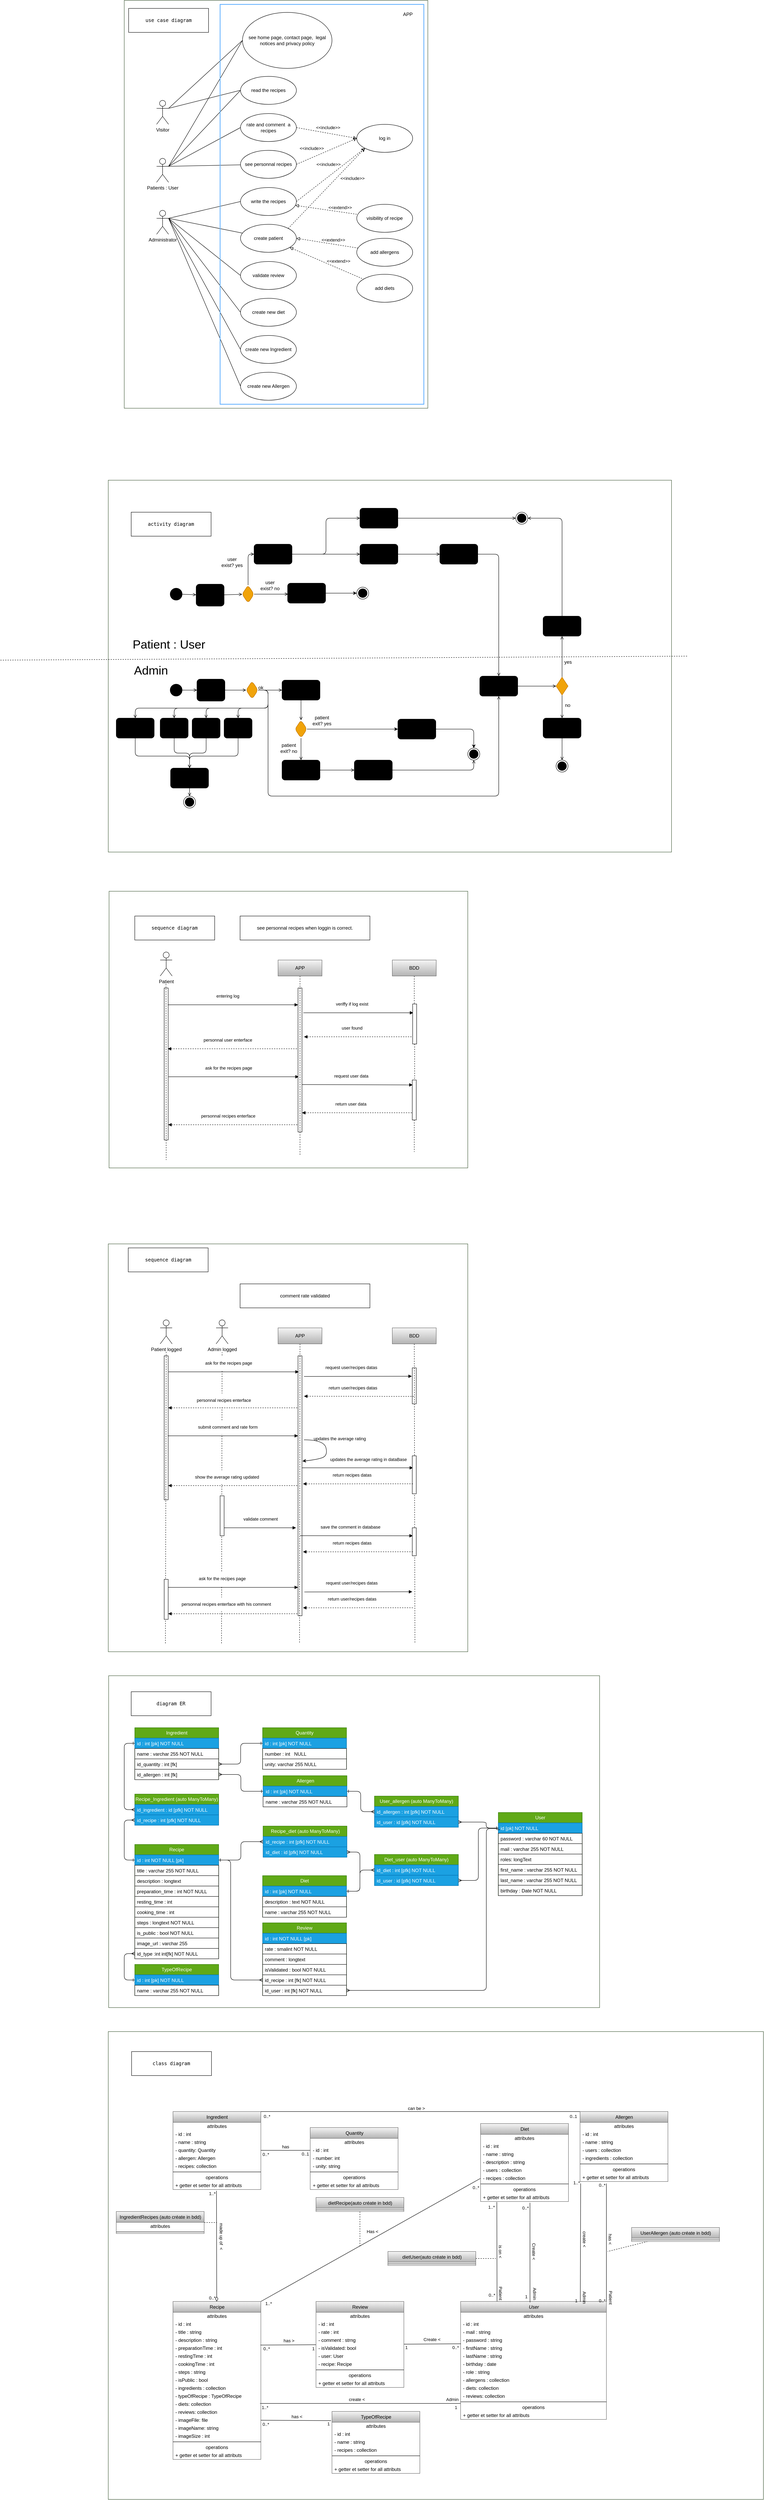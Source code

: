 <mxfile>
    <diagram id="SBx_KF2UwC325XiHAg_D" name="Page-1">
        <mxGraphModel dx="3679" dy="3349" grid="1" gridSize="10" guides="1" tooltips="1" connect="1" arrows="1" fold="1" page="1" pageScale="1" pageWidth="850" pageHeight="1100" math="0" shadow="0">
            <root>
                <mxCell id="0"/>
                <mxCell id="1" parent="0"/>
                <mxCell id="585" value="App" style="rounded=0;whiteSpace=wrap;html=1;fontFamily=Helvetica;fontSize=30;fontColor=#ffffff;verticalAlign=top;fillColor=#FFFFFF;strokeColor=#3A5431;backgroundOutline=0;" parent="1" vertex="1">
                    <mxGeometry x="-49" y="3840" width="1229" height="830" as="geometry"/>
                </mxCell>
                <mxCell id="257" value="App" style="rounded=0;whiteSpace=wrap;html=1;fontFamily=Helvetica;fontSize=30;fontColor=#ffffff;verticalAlign=top;fillColor=#FFFFFF;strokeColor=#3A5431;backgroundOutline=0;" parent="1" vertex="1">
                    <mxGeometry x="-48" y="1878" width="898" height="692" as="geometry"/>
                </mxCell>
                <mxCell id="256" value="" style="rounded=0;whiteSpace=wrap;html=1;fontFamily=Helvetica;fontSize=30;fontColor=#000000;verticalAlign=top;fillColor=#FFFFFF;strokeColor=#3A5431;backgroundOutline=0;" parent="1" vertex="1">
                    <mxGeometry x="-50" y="850" width="1410" height="930" as="geometry"/>
                </mxCell>
                <mxCell id="86" value="&lt;pre dir=&quot;ltr&quot; data-ved=&quot;2ahUKEwjTnIHI8ouDAxXJUKQEHYWSAA4Q3ewLegQIBRAP&quot; style=&quot;text-align:left&quot; id=&quot;tw-target-text&quot; data-placeholder=&quot;Traduction&quot; class=&quot;tw-data-text tw-text-large tw-ta&quot;&gt;&lt;span lang=&quot;en&quot; class=&quot;Y2IQFc&quot;&gt;sequence diagram&lt;/span&gt;&lt;/pre&gt;" style="rounded=0;whiteSpace=wrap;html=1;fontColor=#000000;labelBackgroundColor=#FFFFFF;strokeColor=#000000;fillColor=#FFFFFF;" parent="1" vertex="1">
                    <mxGeometry x="16.41" y="1940" width="200" height="60" as="geometry"/>
                </mxCell>
                <mxCell id="87" value="diagramme de classes" style="rounded=0;whiteSpace=wrap;html=1;" parent="1" vertex="1">
                    <mxGeometry x="30" y="3450" width="200" height="60" as="geometry"/>
                </mxCell>
                <mxCell id="88" value="&lt;div class=&quot;QmZWSe&quot;&gt;&lt;div class=&quot;DHcWmd&quot;&gt;&lt;/div&gt;&lt;/div&gt;&lt;div class=&quot;oSioSc&quot;&gt;&lt;div id=&quot;tw-target&quot;&gt;&lt;div data-entityname=&quot;Google Translate&quot; data-attrid=&quot;tw-targetArea&quot; class=&quot;g9WsWb PZPZlf&quot; id=&quot;kAz1tf&quot;&gt;&lt;div tabindex=&quot;0&quot; id=&quot;tw-target-text-container&quot; class=&quot;tw-ta-container F0azHf tw-nfl&quot;&gt;&lt;pre dir=&quot;ltr&quot; data-ved=&quot;2ahUKEwjc8YfSzIyDAxX-SKQEHdY7COkQ3ewLegQIBRAP&quot; style=&quot;text-align:left&quot; id=&quot;tw-target-text&quot; data-placeholder=&quot;Traduction&quot; class=&quot;tw-data-text tw-text-large tw-ta&quot;&gt;&lt;span lang=&quot;en&quot; class=&quot;Y2IQFc&quot;&gt;diagram ER&lt;/span&gt;&lt;/pre&gt;&lt;/div&gt;&lt;/div&gt;&lt;/div&gt;&lt;/div&gt;" style="rounded=0;whiteSpace=wrap;html=1;strokeColor=#000000;fontColor=#000000;fillColor=#FFFFFF;" parent="1" vertex="1">
                    <mxGeometry x="7.41" y="3880" width="200" height="60" as="geometry"/>
                </mxCell>
                <mxCell id="89" value="Patient" style="shape=umlActor;verticalLabelPosition=bottom;verticalAlign=top;html=1;fontColor=#000000;labelBackgroundColor=#FFFFFF;strokeColor=#000000;" parent="1" vertex="1">
                    <mxGeometry x="80" y="2030" width="30" height="60" as="geometry"/>
                </mxCell>
                <mxCell id="99" style="edgeStyle=none;html=1;entryX=0.1;entryY=0.073;entryDx=0;entryDy=0;entryPerimeter=0;endArrow=block;endFill=1;fontColor=#000000;labelBackgroundColor=#FFFFFF;strokeColor=#000000;" parent="1" edge="1">
                    <mxGeometry relative="1" as="geometry">
                        <mxPoint x="101" y="2342" as="sourcePoint"/>
                        <mxPoint x="427" y="2342" as="targetPoint"/>
                    </mxGeometry>
                </mxCell>
                <mxCell id="100" value="&lt;pre dir=&quot;ltr&quot; data-ved=&quot;2ahUKEwiWief8te6CAxUTfqQEHRUeBPsQ3ewLegQICBAP&quot; style=&quot;text-align:left&quot; id=&quot;tw-target-text&quot; data-placeholder=&quot;Traduction&quot; class=&quot;tw-data-text tw-text-large tw-ta&quot;&gt;&lt;span lang=&quot;en&quot; class=&quot;Y2IQFc&quot;&gt;&lt;font face=&quot;Helvetica&quot;&gt;ask for the recipes page&lt;/font&gt;&lt;/span&gt;&lt;/pre&gt;" style="edgeLabel;html=1;align=center;verticalAlign=middle;resizable=0;points=[];fontColor=#000000;labelBackgroundColor=#FFFFFF;" parent="99" vertex="1" connectable="0">
                    <mxGeometry x="0.172" y="-1" relative="1" as="geometry">
                        <mxPoint x="-41" y="-23" as="offset"/>
                    </mxGeometry>
                </mxCell>
                <mxCell id="92" value="" style="html=1;points=[];perimeter=orthogonalPerimeter;fontColor=#000000;labelBackgroundColor=#FFFFFF;" parent="1" vertex="1">
                    <mxGeometry x="90" y="2120" width="10" height="380" as="geometry"/>
                </mxCell>
                <mxCell id="93" value="" style="html=1;points=[];perimeter=orthogonalPerimeter;fontColor=#000000;labelBackgroundColor=#FFFFFF;" parent="1" vertex="1">
                    <mxGeometry x="425" y="2120" width="10" height="360" as="geometry"/>
                </mxCell>
                <mxCell id="126" style="edgeStyle=none;html=1;dashed=1;fontFamily=Helvetica;startArrow=none;startFill=0;endArrow=none;endFill=0;fontColor=#000000;labelBackgroundColor=#FFFFFF;strokeColor=#000000;" parent="1" source="95" edge="1">
                    <mxGeometry relative="1" as="geometry">
                        <mxPoint x="430" y="2540" as="targetPoint"/>
                    </mxGeometry>
                </mxCell>
                <mxCell id="95" value="APP" style="rounded=0;whiteSpace=wrap;html=1;labelBackgroundColor=none;fillColor=#f5f5f5;strokeColor=#666666;gradientColor=#b3b3b3;fontColor=#000000;" parent="1" vertex="1">
                    <mxGeometry x="375" y="2050" width="110" height="40" as="geometry"/>
                </mxCell>
                <mxCell id="125" style="edgeStyle=none;html=1;dashed=1;fontFamily=Helvetica;startArrow=none;startFill=0;endArrow=none;endFill=0;fontColor=#000000;labelBackgroundColor=#FFFFFF;strokeColor=#000000;" parent="1" source="1025" edge="1">
                    <mxGeometry relative="1" as="geometry">
                        <mxPoint x="716" y="2530" as="targetPoint"/>
                    </mxGeometry>
                </mxCell>
                <mxCell id="96" value="BDD" style="rounded=0;whiteSpace=wrap;html=1;labelBackgroundColor=none;fillColor=#f5f5f5;strokeColor=#666666;gradientColor=#b3b3b3;fontColor=#000000;" parent="1" vertex="1">
                    <mxGeometry x="661" y="2050" width="110" height="40" as="geometry"/>
                </mxCell>
                <mxCell id="97" value="see personnal recipes when loggin is correct." style="rounded=0;whiteSpace=wrap;html=1;fontColor=#000000;labelBackgroundColor=#FFFFFF;fillColor=#FFFFFF;strokeColor=#000000;" parent="1" vertex="1">
                    <mxGeometry x="280" y="1940" width="325" height="60" as="geometry"/>
                </mxCell>
                <mxCell id="108" style="edgeStyle=none;html=1;entryX=0.1;entryY=0.073;entryDx=0;entryDy=0;entryPerimeter=0;endArrow=block;endFill=1;fontColor=#000000;labelBackgroundColor=#FFFFFF;strokeColor=#000000;" parent="1" edge="1">
                    <mxGeometry relative="1" as="geometry">
                        <mxPoint x="99" y="2162" as="sourcePoint"/>
                        <mxPoint x="425" y="2162" as="targetPoint"/>
                        <Array as="points">
                            <mxPoint x="259" y="2162"/>
                        </Array>
                    </mxGeometry>
                </mxCell>
                <mxCell id="109" value="&lt;pre dir=&quot;ltr&quot; data-ved=&quot;2ahUKEwiWief8te6CAxUTfqQEHRUeBPsQ3ewLegQICBAP&quot; style=&quot;text-align:left&quot; id=&quot;tw-target-text&quot; data-placeholder=&quot;Traduction&quot; class=&quot;tw-data-text tw-text-large tw-ta&quot;&gt;&lt;span lang=&quot;en&quot; class=&quot;Y2IQFc&quot;&gt;&lt;font face=&quot;Helvetica&quot;&gt;entering log&lt;/font&gt;&lt;/span&gt;&lt;/pre&gt;" style="edgeLabel;html=1;align=center;verticalAlign=middle;resizable=0;points=[];fontColor=#000000;labelBackgroundColor=#FFFFFF;" parent="108" vertex="1" connectable="0">
                    <mxGeometry x="0.172" y="-1" relative="1" as="geometry">
                        <mxPoint x="-41" y="-23" as="offset"/>
                    </mxGeometry>
                </mxCell>
                <mxCell id="112" style="edgeStyle=none;html=1;endArrow=block;endFill=1;fontColor=#000000;labelBackgroundColor=#FFFFFF;strokeColor=#000000;" parent="1" edge="1">
                    <mxGeometry relative="1" as="geometry">
                        <mxPoint x="438.5" y="2182" as="sourcePoint"/>
                        <mxPoint x="713.5" y="2182" as="targetPoint"/>
                    </mxGeometry>
                </mxCell>
                <mxCell id="113" value="&lt;pre dir=&quot;ltr&quot; data-ved=&quot;2ahUKEwiWief8te6CAxUTfqQEHRUeBPsQ3ewLegQICBAP&quot; style=&quot;text-align:left&quot; id=&quot;tw-target-text&quot; data-placeholder=&quot;Traduction&quot; class=&quot;tw-data-text tw-text-large tw-ta&quot;&gt;&lt;font face=&quot;Helvetica&quot;&gt;veriffy if log exist&lt;/font&gt;&lt;/pre&gt;" style="edgeLabel;html=1;align=center;verticalAlign=middle;resizable=0;points=[];fontColor=#000000;labelBackgroundColor=#FFFFFF;" parent="112" vertex="1" connectable="0">
                    <mxGeometry x="0.172" y="-1" relative="1" as="geometry">
                        <mxPoint x="-40" y="-23" as="offset"/>
                    </mxGeometry>
                </mxCell>
                <mxCell id="115" style="edgeStyle=none;html=1;entryX=0.1;entryY=0.073;entryDx=0;entryDy=0;entryPerimeter=0;endArrow=none;endFill=0;startArrow=block;startFill=1;dashed=1;exitX=1.5;exitY=0.523;exitDx=0;exitDy=0;exitPerimeter=0;fontColor=#000000;labelBackgroundColor=#FFFFFF;strokeColor=#000000;" parent="1" edge="1">
                    <mxGeometry relative="1" as="geometry">
                        <mxPoint x="440" y="2242.07" as="sourcePoint"/>
                        <mxPoint x="711" y="2241.95" as="targetPoint"/>
                    </mxGeometry>
                </mxCell>
                <mxCell id="116" value="&lt;pre dir=&quot;ltr&quot; data-ved=&quot;2ahUKEwiWief8te6CAxUTfqQEHRUeBPsQ3ewLegQICBAP&quot; style=&quot;text-align:left&quot; id=&quot;tw-target-text&quot; data-placeholder=&quot;Traduction&quot; class=&quot;tw-data-text tw-text-large tw-ta&quot;&gt;&lt;font face=&quot;Helvetica&quot;&gt;user found&lt;/font&gt;&lt;/pre&gt;" style="edgeLabel;html=1;align=center;verticalAlign=middle;resizable=0;points=[];fontColor=#000000;labelBackgroundColor=#FFFFFF;" parent="115" vertex="1" connectable="0">
                    <mxGeometry x="0.172" y="-1" relative="1" as="geometry">
                        <mxPoint x="-39" y="-23" as="offset"/>
                    </mxGeometry>
                </mxCell>
                <mxCell id="117" value="&lt;br&gt;" style="edgeLabel;html=1;align=center;verticalAlign=middle;resizable=0;points=[];fontFamily=Helvetica;fontColor=#000000;labelBackgroundColor=#FFFFFF;" parent="115" vertex="1" connectable="0">
                    <mxGeometry x="0.683" y="-1" relative="1" as="geometry">
                        <mxPoint as="offset"/>
                    </mxGeometry>
                </mxCell>
                <mxCell id="118" style="edgeStyle=none;html=1;endArrow=block;endFill=1;entryX=0.1;entryY=0.459;entryDx=0;entryDy=0;entryPerimeter=0;fontColor=#000000;labelBackgroundColor=#FFFFFF;strokeColor=#000000;" parent="1" edge="1">
                    <mxGeometry relative="1" as="geometry">
                        <mxPoint x="435" y="2361.44" as="sourcePoint"/>
                        <mxPoint x="712" y="2362.4" as="targetPoint"/>
                    </mxGeometry>
                </mxCell>
                <mxCell id="119" value="&lt;pre dir=&quot;ltr&quot; data-ved=&quot;2ahUKEwiWief8te6CAxUTfqQEHRUeBPsQ3ewLegQICBAP&quot; style=&quot;text-align:left&quot; id=&quot;tw-target-text&quot; data-placeholder=&quot;Traduction&quot; class=&quot;tw-data-text tw-text-large tw-ta&quot;&gt;&lt;font face=&quot;Helvetica&quot;&gt;request user data&lt;/font&gt;&lt;/pre&gt;" style="edgeLabel;html=1;align=center;verticalAlign=middle;resizable=0;points=[];fontColor=#000000;labelBackgroundColor=#FFFFFF;" parent="118" vertex="1" connectable="0">
                    <mxGeometry x="0.172" y="-1" relative="1" as="geometry">
                        <mxPoint x="-40" y="-23" as="offset"/>
                    </mxGeometry>
                </mxCell>
                <mxCell id="120" style="edgeStyle=none;html=1;endArrow=none;endFill=0;startArrow=block;startFill=1;dashed=1;exitX=1.5;exitY=0.523;exitDx=0;exitDy=0;exitPerimeter=0;fontColor=#000000;labelBackgroundColor=#FFFFFF;strokeColor=#000000;" parent="1" edge="1">
                    <mxGeometry relative="1" as="geometry">
                        <mxPoint x="435" y="2432.07" as="sourcePoint"/>
                        <mxPoint x="710" y="2431.95" as="targetPoint"/>
                    </mxGeometry>
                </mxCell>
                <mxCell id="121" value="&lt;pre dir=&quot;ltr&quot; data-ved=&quot;2ahUKEwiWief8te6CAxUTfqQEHRUeBPsQ3ewLegQICBAP&quot; style=&quot;text-align:left&quot; id=&quot;tw-target-text&quot; data-placeholder=&quot;Traduction&quot; class=&quot;tw-data-text tw-text-large tw-ta&quot;&gt;&lt;font face=&quot;Helvetica&quot;&gt;return user data&lt;/font&gt;&lt;/pre&gt;" style="edgeLabel;html=1;align=center;verticalAlign=middle;resizable=0;points=[];fontColor=#000000;labelBackgroundColor=#FFFFFF;" parent="120" vertex="1" connectable="0">
                    <mxGeometry x="0.172" y="-1" relative="1" as="geometry">
                        <mxPoint x="-39" y="-23" as="offset"/>
                    </mxGeometry>
                </mxCell>
                <mxCell id="122" value="&lt;br&gt;" style="edgeLabel;html=1;align=center;verticalAlign=middle;resizable=0;points=[];fontFamily=Helvetica;fontColor=#000000;labelBackgroundColor=#FFFFFF;" parent="120" vertex="1" connectable="0">
                    <mxGeometry x="0.683" y="-1" relative="1" as="geometry">
                        <mxPoint as="offset"/>
                    </mxGeometry>
                </mxCell>
                <mxCell id="123" style="edgeStyle=none;html=1;entryX=0.1;entryY=0.073;entryDx=0;entryDy=0;entryPerimeter=0;endArrow=none;endFill=0;startArrow=block;startFill=1;dashed=1;fontColor=#000000;labelBackgroundColor=#FFFFFF;strokeColor=#000000;" parent="1" edge="1">
                    <mxGeometry relative="1" as="geometry">
                        <mxPoint x="100" y="2462" as="sourcePoint"/>
                        <mxPoint x="426" y="2462" as="targetPoint"/>
                    </mxGeometry>
                </mxCell>
                <mxCell id="124" value="&lt;pre dir=&quot;ltr&quot; data-ved=&quot;2ahUKEwiWief8te6CAxUTfqQEHRUeBPsQ3ewLegQICBAP&quot; style=&quot;text-align:left&quot; id=&quot;tw-target-text&quot; data-placeholder=&quot;Traduction&quot; class=&quot;tw-data-text tw-text-large tw-ta&quot;&gt;&lt;font face=&quot;Helvetica&quot;&gt;personnal recipes enterface&lt;/font&gt;&lt;/pre&gt;" style="edgeLabel;html=1;align=center;verticalAlign=middle;resizable=0;points=[];fontColor=#000000;labelBackgroundColor=#FFFFFF;" parent="123" vertex="1" connectable="0">
                    <mxGeometry x="0.172" y="-1" relative="1" as="geometry">
                        <mxPoint x="-41" y="-23" as="offset"/>
                    </mxGeometry>
                </mxCell>
                <mxCell id="127" value="&lt;pre dir=&quot;ltr&quot; data-ved=&quot;2ahUKEwjTnIHI8ouDAxXJUKQEHYWSAA4Q3ewLegQIBRAP&quot; style=&quot;text-align:left&quot; id=&quot;tw-target-text&quot; data-placeholder=&quot;Traduction&quot; class=&quot;tw-data-text tw-text-large tw-ta&quot;&gt;&lt;span lang=&quot;en&quot; class=&quot;Y2IQFc&quot;&gt;activity diagram&lt;/span&gt;&lt;/pre&gt;" style="rounded=0;whiteSpace=wrap;html=1;fillColor=#FFFFFF;strokeColor=#000000;fontColor=#000000;" parent="1" vertex="1">
                    <mxGeometry x="7.41" y="930" width="200" height="60" as="geometry"/>
                </mxCell>
                <mxCell id="135" value="" style="edgeStyle=none;html=1;fontFamily=Helvetica;startArrow=none;startFill=0;endArrow=open;endFill=0;fontColor=#000000;strokeColor=#000000;" parent="1" source="128" target="134" edge="1">
                    <mxGeometry relative="1" as="geometry"/>
                </mxCell>
                <mxCell id="128" value="" style="ellipse;fillColor=strokeColor;fontFamily=Helvetica;fontColor=#000000;strokeColor=#000000;" parent="1" vertex="1">
                    <mxGeometry x="105" y="1120" width="30" height="30" as="geometry"/>
                </mxCell>
                <mxCell id="138" value="" style="edgeStyle=none;html=1;fontFamily=Helvetica;fontColor=#000000;startArrow=none;startFill=0;endArrow=open;endFill=0;strokeColor=#000000;" parent="1" source="134" target="137" edge="1">
                    <mxGeometry relative="1" as="geometry"/>
                </mxCell>
                <mxCell id="134" value="&lt;font&gt;log in&lt;/font&gt;" style="whiteSpace=wrap;html=1;fillColor=strokeColor;rounded=1;align=center;fontColor=#000000;" parent="1" vertex="1">
                    <mxGeometry x="170" y="1110" width="70" height="55" as="geometry"/>
                </mxCell>
                <mxCell id="170" style="edgeStyle=orthogonalEdgeStyle;html=1;entryX=0;entryY=0.5;entryDx=0;entryDy=0;fontFamily=Helvetica;fontColor=#000000;startArrow=none;startFill=0;endArrow=open;endFill=0;strokeColor=#000000;" parent="1" source="137" target="167" edge="1">
                    <mxGeometry relative="1" as="geometry"/>
                </mxCell>
                <mxCell id="172" style="edgeStyle=orthogonalEdgeStyle;html=1;entryX=0;entryY=0.5;entryDx=0;entryDy=0;fontFamily=Helvetica;fontColor=#000000;startArrow=none;startFill=0;endArrow=open;endFill=0;strokeColor=#000000;" parent="1" source="137" edge="1">
                    <mxGeometry relative="1" as="geometry">
                        <mxPoint x="400" y="1135" as="targetPoint"/>
                    </mxGeometry>
                </mxCell>
                <mxCell id="137" value="" style="rhombus;whiteSpace=wrap;html=1;fillColor=#f0a30a;rounded=1;fontColor=#000000;strokeColor=#BD7000;" parent="1" vertex="1">
                    <mxGeometry x="285" y="1112.5" width="30" height="45" as="geometry"/>
                </mxCell>
                <mxCell id="139" value="user exist? no" style="text;html=1;strokeColor=none;fillColor=none;align=center;verticalAlign=middle;whiteSpace=wrap;rounded=0;fontFamily=Helvetica;fontColor=#000000;" parent="1" vertex="1">
                    <mxGeometry x="325" y="1097.5" width="60" height="30" as="geometry"/>
                </mxCell>
                <mxCell id="141" value="user exist? yes" style="text;html=1;strokeColor=none;fillColor=none;align=center;verticalAlign=middle;whiteSpace=wrap;rounded=0;fontFamily=Helvetica;fontColor=#000000;" parent="1" vertex="1">
                    <mxGeometry x="230" y="1040" width="60" height="30" as="geometry"/>
                </mxCell>
                <mxCell id="250" style="edgeStyle=orthogonalEdgeStyle;html=1;fontFamily=Helvetica;fontSize=30;fontColor=#000000;startArrow=none;startFill=0;endArrow=open;endFill=0;strokeColor=#000000;entryX=0;entryY=0.5;entryDx=0;entryDy=0;" parent="1" source="167" target="258" edge="1">
                    <mxGeometry relative="1" as="geometry">
                        <mxPoint x="550" y="1040" as="targetPoint"/>
                    </mxGeometry>
                </mxCell>
                <mxCell id="260" style="edgeStyle=orthogonalEdgeStyle;html=1;entryX=0;entryY=0.5;entryDx=0;entryDy=0;labelBackgroundColor=#FFFFFF;strokeColor=#000000;fontColor=#000000;endArrow=open;endFill=0;" parent="1" source="167" target="259" edge="1">
                    <mxGeometry relative="1" as="geometry"/>
                </mxCell>
                <mxCell id="167" value="&lt;font&gt;personal welcome message&lt;/font&gt;" style="whiteSpace=wrap;html=1;fillColor=strokeColor;rounded=1;fontColor=#000000;" parent="1" vertex="1">
                    <mxGeometry x="315" y="1010" width="95" height="50" as="geometry"/>
                </mxCell>
                <mxCell id="174" value="Patient : User" style="text;html=1;strokeColor=none;fillColor=none;align=center;verticalAlign=middle;whiteSpace=wrap;rounded=0;fontFamily=Helvetica;fontColor=#000000;fontSize=30;" parent="1" vertex="1">
                    <mxGeometry x="7.41" y="1245" width="190" height="30" as="geometry"/>
                </mxCell>
                <mxCell id="175" value="Admin" style="text;html=1;strokeColor=none;fillColor=none;align=center;verticalAlign=middle;whiteSpace=wrap;rounded=0;fontFamily=Helvetica;fontColor=#000000;fontSize=30;" parent="1" vertex="1">
                    <mxGeometry x="7.41" y="1310" width="100" height="30" as="geometry"/>
                </mxCell>
                <mxCell id="184" value="" style="ellipse;html=1;shape=endState;fillColor=strokeColor;rounded=1;fontFamily=Helvetica;fontColor=#000000;strokeColor=#000000;" parent="1" vertex="1">
                    <mxGeometry x="970" y="930" width="30" height="30" as="geometry"/>
                </mxCell>
                <mxCell id="189" value="" style="ellipse;html=1;shape=endState;fillColor=strokeColor;rounded=1;fontFamily=Helvetica;fontColor=#000000;strokeColor=#000000;" parent="1" vertex="1">
                    <mxGeometry x="572" y="1117.5" width="30" height="30" as="geometry"/>
                </mxCell>
                <mxCell id="219" style="edgeStyle=orthogonalEdgeStyle;html=1;entryX=0.5;entryY=0;entryDx=0;entryDy=0;fontFamily=Helvetica;fontColor=#000000;startArrow=none;startFill=0;endArrow=open;endFill=0;strokeColor=#000000;" parent="1" source="201" edge="1">
                    <mxGeometry relative="1" as="geometry">
                        <mxPoint x="432.5" y="1450" as="targetPoint"/>
                    </mxGeometry>
                </mxCell>
                <mxCell id="201" value="&lt;font&gt;create patient&lt;/font&gt;" style="whiteSpace=wrap;html=1;fillColor=strokeColor;rounded=1;fontColor=#000000;" parent="1" vertex="1">
                    <mxGeometry x="385" y="1350" width="95" height="50" as="geometry"/>
                </mxCell>
                <mxCell id="213" style="edgeStyle=orthogonalEdgeStyle;html=1;entryX=0;entryY=0.5;entryDx=0;entryDy=0;fontFamily=Helvetica;fontColor=#000000;startArrow=none;startFill=0;endArrow=open;endFill=0;strokeColor=#000000;" parent="1" source="204" target="205" edge="1">
                    <mxGeometry relative="1" as="geometry"/>
                </mxCell>
                <mxCell id="204" value="" style="ellipse;fillColor=strokeColor;fontFamily=Helvetica;fontColor=#000000;strokeColor=#000000;" parent="1" vertex="1">
                    <mxGeometry x="105" y="1360" width="30" height="30" as="geometry"/>
                </mxCell>
                <mxCell id="212" style="edgeStyle=orthogonalEdgeStyle;html=1;exitX=1;exitY=0.5;exitDx=0;exitDy=0;fontFamily=Helvetica;fontColor=#000000;startArrow=none;startFill=0;endArrow=open;endFill=0;strokeColor=#000000;" parent="1" source="205" target="206" edge="1">
                    <mxGeometry relative="1" as="geometry"/>
                </mxCell>
                <mxCell id="205" value="&lt;font&gt;log in&lt;/font&gt;" style="whiteSpace=wrap;html=1;fillColor=strokeColor;rounded=1;align=center;fontColor=#000000;" parent="1" vertex="1">
                    <mxGeometry x="172" y="1347.5" width="70" height="55" as="geometry"/>
                </mxCell>
                <mxCell id="211" style="edgeStyle=orthogonalEdgeStyle;html=1;entryX=0;entryY=0.5;entryDx=0;entryDy=0;fontFamily=Helvetica;fontColor=#000000;startArrow=none;startFill=0;endArrow=open;endFill=0;strokeColor=#000000;" parent="1" source="206" target="201" edge="1">
                    <mxGeometry relative="1" as="geometry"/>
                </mxCell>
                <mxCell id="330" style="edgeStyle=orthogonalEdgeStyle;html=1;entryX=0.5;entryY=1;entryDx=0;entryDy=0;labelBackgroundColor=#FFFFFF;strokeColor=#000000;fontColor=#000000;endArrow=open;endFill=0;exitX=1;exitY=0.5;exitDx=0;exitDy=0;" parent="1" source="206" target="325" edge="1">
                    <mxGeometry relative="1" as="geometry">
                        <Array as="points">
                            <mxPoint x="350" y="1375"/>
                            <mxPoint x="350" y="1640"/>
                            <mxPoint x="927" y="1640"/>
                        </Array>
                    </mxGeometry>
                </mxCell>
                <mxCell id="746" style="edgeStyle=orthogonalEdgeStyle;html=1;entryX=0.5;entryY=0;entryDx=0;entryDy=0;strokeColor=#000000;fontColor=#000000;startArrow=none;startFill=0;endArrow=open;endFill=0;" parent="1" source="206" target="742" edge="1">
                    <mxGeometry relative="1" as="geometry">
                        <Array as="points">
                            <mxPoint x="350" y="1375"/>
                            <mxPoint x="350" y="1420"/>
                            <mxPoint x="115" y="1420"/>
                        </Array>
                    </mxGeometry>
                </mxCell>
                <mxCell id="747" style="edgeStyle=orthogonalEdgeStyle;html=1;entryX=0.5;entryY=0;entryDx=0;entryDy=0;strokeColor=#000000;fontColor=#000000;startArrow=none;startFill=0;endArrow=open;endFill=0;" parent="1" source="206" target="744" edge="1">
                    <mxGeometry relative="1" as="geometry">
                        <Array as="points">
                            <mxPoint x="350" y="1375"/>
                            <mxPoint x="350" y="1420"/>
                            <mxPoint x="195" y="1420"/>
                        </Array>
                    </mxGeometry>
                </mxCell>
                <mxCell id="748" style="edgeStyle=orthogonalEdgeStyle;html=1;entryX=0.5;entryY=0;entryDx=0;entryDy=0;strokeColor=#000000;fontColor=#000000;startArrow=none;startFill=0;endArrow=open;endFill=0;" parent="1" source="206" target="745" edge="1">
                    <mxGeometry relative="1" as="geometry">
                        <Array as="points">
                            <mxPoint x="350" y="1375"/>
                            <mxPoint x="350" y="1420"/>
                            <mxPoint x="275" y="1420"/>
                        </Array>
                    </mxGeometry>
                </mxCell>
                <mxCell id="206" value="" style="rhombus;whiteSpace=wrap;html=1;fillColor=#f0a30a;rounded=1;fontColor=#000000;strokeColor=#BD7000;" parent="1" vertex="1">
                    <mxGeometry x="295" y="1352.5" width="30" height="45" as="geometry"/>
                </mxCell>
                <mxCell id="245" style="edgeStyle=orthogonalEdgeStyle;html=1;exitX=1;exitY=0.5;exitDx=0;exitDy=0;fontFamily=Helvetica;fontColor=#000000;startArrow=none;startFill=0;endArrow=open;endFill=0;strokeColor=#000000;entryX=0.5;entryY=0;entryDx=0;entryDy=0;" parent="1" source="206" target="244" edge="1">
                    <mxGeometry relative="1" as="geometry">
                        <Array as="points">
                            <mxPoint x="350" y="1375"/>
                            <mxPoint x="350" y="1420"/>
                            <mxPoint x="18" y="1420"/>
                        </Array>
                    </mxGeometry>
                </mxCell>
                <mxCell id="207" value="ok" style="text;html=1;strokeColor=none;fillColor=none;align=center;verticalAlign=middle;whiteSpace=wrap;rounded=0;fontFamily=Helvetica;fontColor=#000000;" parent="1" vertex="1">
                    <mxGeometry x="302" y="1360" width="60" height="17.5" as="geometry"/>
                </mxCell>
                <mxCell id="231" style="edgeStyle=orthogonalEdgeStyle;html=1;entryX=0.5;entryY=0;entryDx=0;entryDy=0;fontFamily=Helvetica;fontColor=#000000;startArrow=none;startFill=0;endArrow=open;endFill=0;strokeColor=#000000;" parent="1" source="220" edge="1">
                    <mxGeometry relative="1" as="geometry">
                        <mxPoint x="432.5" y="1550" as="targetPoint"/>
                    </mxGeometry>
                </mxCell>
                <mxCell id="1020" style="edgeStyle=orthogonalEdgeStyle;html=1;entryX=0;entryY=0.5;entryDx=0;entryDy=0;strokeColor=#000000;" parent="1" source="220" target="452" edge="1">
                    <mxGeometry relative="1" as="geometry"/>
                </mxCell>
                <mxCell id="220" value="" style="rhombus;whiteSpace=wrap;html=1;fillColor=#f0a30a;rounded=1;fontColor=#000000;strokeColor=#BD7000;" parent="1" vertex="1">
                    <mxGeometry x="417.5" y="1450" width="30" height="45" as="geometry"/>
                </mxCell>
                <mxCell id="221" value="patient exit? yes" style="text;html=1;strokeColor=none;fillColor=none;align=center;verticalAlign=middle;whiteSpace=wrap;rounded=0;fontFamily=Helvetica;fontColor=#000000;" parent="1" vertex="1">
                    <mxGeometry x="455" y="1436" width="60" height="30" as="geometry"/>
                </mxCell>
                <mxCell id="222" value="patient exit? no" style="text;html=1;strokeColor=none;fillColor=none;align=center;verticalAlign=middle;whiteSpace=wrap;rounded=0;fontFamily=Helvetica;fontColor=#000000;" parent="1" vertex="1">
                    <mxGeometry x="372" y="1505" width="60" height="30" as="geometry"/>
                </mxCell>
                <mxCell id="224" value="" style="ellipse;html=1;shape=endState;fillColor=strokeColor;rounded=1;fontFamily=Helvetica;fontColor=#000000;strokeColor=#000000;" parent="1" vertex="1">
                    <mxGeometry x="850" y="1520" width="30" height="30" as="geometry"/>
                </mxCell>
                <mxCell id="239" style="edgeStyle=orthogonalEdgeStyle;html=1;exitX=1;exitY=0.5;exitDx=0;exitDy=0;entryX=0;entryY=0.5;entryDx=0;entryDy=0;fontFamily=Helvetica;fontColor=#000000;startArrow=none;startFill=0;endArrow=open;endFill=0;strokeColor=#000000;" parent="1" source="236" target="237" edge="1">
                    <mxGeometry relative="1" as="geometry"/>
                </mxCell>
                <mxCell id="236" value="&lt;font&gt;enter the patient's allergens&lt;/font&gt;" style="whiteSpace=wrap;html=1;fillColor=strokeColor;rounded=1;fontColor=#000000;" parent="1" vertex="1">
                    <mxGeometry x="385" y="1550" width="95" height="50" as="geometry"/>
                </mxCell>
                <mxCell id="242" style="edgeStyle=orthogonalEdgeStyle;html=1;entryX=0.5;entryY=1;entryDx=0;entryDy=0;fontFamily=Helvetica;fontColor=#000000;startArrow=none;startFill=0;endArrow=open;endFill=0;strokeColor=#000000;" parent="1" source="237" target="224" edge="1">
                    <mxGeometry relative="1" as="geometry"/>
                </mxCell>
                <mxCell id="237" value="&lt;font&gt;enter the patient's diets&lt;/font&gt;" style="whiteSpace=wrap;html=1;fillColor=strokeColor;rounded=1;fontColor=#000000;" parent="1" vertex="1">
                    <mxGeometry x="566" y="1550" width="95" height="50" as="geometry"/>
                </mxCell>
                <mxCell id="248" style="edgeStyle=orthogonalEdgeStyle;html=1;entryX=0.5;entryY=0;entryDx=0;entryDy=0;fontFamily=Helvetica;fontSize=30;fontColor=#000000;startArrow=none;startFill=0;endArrow=open;endFill=0;strokeColor=#000000;" parent="1" source="244" target="246" edge="1">
                    <mxGeometry relative="1" as="geometry">
                        <Array as="points">
                            <mxPoint x="18" y="1540"/>
                            <mxPoint x="154" y="1540"/>
                        </Array>
                    </mxGeometry>
                </mxCell>
                <mxCell id="244" value="&lt;font&gt;create recipes&lt;/font&gt;" style="whiteSpace=wrap;html=1;fillColor=strokeColor;rounded=1;fontColor=#000000;" parent="1" vertex="1">
                    <mxGeometry x="-30" y="1445" width="95" height="50" as="geometry"/>
                </mxCell>
                <mxCell id="249" style="edgeStyle=orthogonalEdgeStyle;html=1;entryX=0.5;entryY=0;entryDx=0;entryDy=0;fontFamily=Helvetica;fontSize=30;fontColor=#000000;startArrow=none;startFill=0;endArrow=open;endFill=0;strokeColor=#000000;" parent="1" source="246" target="247" edge="1">
                    <mxGeometry relative="1" as="geometry"/>
                </mxCell>
                <mxCell id="246" value="&lt;font&gt;visibility&lt;/font&gt;" style="whiteSpace=wrap;html=1;fillColor=strokeColor;rounded=1;fontColor=#000000;" parent="1" vertex="1">
                    <mxGeometry x="106" y="1570" width="95" height="50" as="geometry"/>
                </mxCell>
                <mxCell id="247" value="" style="ellipse;html=1;shape=endState;fillColor=strokeColor;rounded=1;fontFamily=Helvetica;fontColor=#000000;strokeColor=#000000;" parent="1" vertex="1">
                    <mxGeometry x="138.5" y="1640" width="30" height="30" as="geometry"/>
                </mxCell>
                <mxCell id="261" style="edgeStyle=orthogonalEdgeStyle;html=1;entryX=0;entryY=0.5;entryDx=0;entryDy=0;labelBackgroundColor=#FFFFFF;strokeColor=#000000;fontColor=#000000;endArrow=open;endFill=0;" parent="1" source="258" target="184" edge="1">
                    <mxGeometry relative="1" as="geometry"/>
                </mxCell>
                <mxCell id="258" value="&lt;font&gt;see his personnal receipes&lt;/font&gt;" style="whiteSpace=wrap;html=1;fillColor=strokeColor;rounded=1;fontColor=#000000;" parent="1" vertex="1">
                    <mxGeometry x="580" y="920" width="95" height="50" as="geometry"/>
                </mxCell>
                <mxCell id="328" style="edgeStyle=orthogonalEdgeStyle;html=1;entryX=0;entryY=0.5;entryDx=0;entryDy=0;labelBackgroundColor=#FFFFFF;strokeColor=#000000;fontColor=#000000;endArrow=open;endFill=0;" parent="1" source="259" target="326" edge="1">
                    <mxGeometry relative="1" as="geometry"/>
                </mxCell>
                <mxCell id="259" value="&lt;font&gt;note and review the receipes&lt;/font&gt;" style="whiteSpace=wrap;html=1;fillColor=strokeColor;rounded=1;fontColor=#000000;" parent="1" vertex="1">
                    <mxGeometry x="580" y="1010" width="95" height="50" as="geometry"/>
                </mxCell>
                <mxCell id="294" value="App" style="rounded=0;whiteSpace=wrap;html=1;fontFamily=Helvetica;fontSize=30;fontColor=#ffffff;verticalAlign=top;fillColor=#FFFFFF;strokeColor=#3A5431;backgroundOutline=0;" parent="1" vertex="1">
                    <mxGeometry x="-50" y="2760" width="900" height="1020" as="geometry"/>
                </mxCell>
                <mxCell id="295" value="&lt;pre dir=&quot;ltr&quot; data-ved=&quot;2ahUKEwjTnIHI8ouDAxXJUKQEHYWSAA4Q3ewLegQIBRAP&quot; style=&quot;text-align:left&quot; id=&quot;tw-target-text&quot; data-placeholder=&quot;Traduction&quot; class=&quot;tw-data-text tw-text-large tw-ta&quot;&gt;&lt;span lang=&quot;en&quot; class=&quot;Y2IQFc&quot;&gt;sequence diagram&lt;/span&gt;&lt;/pre&gt;" style="rounded=0;whiteSpace=wrap;html=1;fontColor=#000000;labelBackgroundColor=#FFFFFF;strokeColor=#000000;fillColor=#FFFFFF;" parent="1" vertex="1">
                    <mxGeometry y="2770" width="200" height="60" as="geometry"/>
                </mxCell>
                <mxCell id="296" value="Patient logged" style="shape=umlActor;verticalLabelPosition=bottom;verticalAlign=top;html=1;fontColor=#000000;labelBackgroundColor=#FFFFFF;strokeColor=#000000;" parent="1" vertex="1">
                    <mxGeometry x="80" y="2950" width="30" height="60" as="geometry"/>
                </mxCell>
                <mxCell id="299" value="" style="html=1;points=[];perimeter=orthogonalPerimeter;fontColor=#000000;labelBackgroundColor=#FFFFFF;" parent="1" vertex="1">
                    <mxGeometry x="90" y="3040" width="10" height="360" as="geometry"/>
                </mxCell>
                <mxCell id="301" value="" style="html=1;points=[];perimeter=orthogonalPerimeter;fontColor=#000000;labelBackgroundColor=#FFFFFF;" parent="1" vertex="1">
                    <mxGeometry x="425" y="3040" width="10" height="650" as="geometry"/>
                </mxCell>
                <mxCell id="302" value="" style="html=1;points=[];perimeter=orthogonalPerimeter;fontColor=#000000;labelBackgroundColor=#FFFFFF;" parent="1" vertex="1">
                    <mxGeometry x="711" y="3070" width="10" height="90" as="geometry"/>
                </mxCell>
                <mxCell id="303" style="edgeStyle=none;html=1;dashed=1;fontFamily=Helvetica;startArrow=none;startFill=0;endArrow=none;endFill=0;fontColor=#000000;labelBackgroundColor=#FFFFFF;strokeColor=#000000;entryX=0.532;entryY=0.98;entryDx=0;entryDy=0;entryPerimeter=0;" parent="1" source="304" target="294" edge="1">
                    <mxGeometry relative="1" as="geometry">
                        <mxPoint x="430" y="3550.0" as="targetPoint"/>
                    </mxGeometry>
                </mxCell>
                <mxCell id="304" value="APP" style="rounded=0;whiteSpace=wrap;html=1;labelBackgroundColor=none;fillColor=#f5f5f5;strokeColor=#666666;gradientColor=#b3b3b3;fontColor=#000000;" parent="1" vertex="1">
                    <mxGeometry x="375" y="2970" width="110" height="40" as="geometry"/>
                </mxCell>
                <mxCell id="306" value="BDD" style="rounded=0;whiteSpace=wrap;html=1;labelBackgroundColor=none;fillColor=#f5f5f5;strokeColor=#666666;gradientColor=#b3b3b3;fontColor=#000000;" parent="1" vertex="1">
                    <mxGeometry x="661" y="2970" width="110" height="40" as="geometry"/>
                </mxCell>
                <mxCell id="307" value="comment rate validated" style="rounded=0;whiteSpace=wrap;html=1;fontColor=#000000;labelBackgroundColor=#FFFFFF;fillColor=#FFFFFF;strokeColor=#000000;" parent="1" vertex="1">
                    <mxGeometry x="280" y="2860" width="325" height="60" as="geometry"/>
                </mxCell>
                <mxCell id="318" style="edgeStyle=none;html=1;endArrow=block;endFill=1;fontColor=#000000;labelBackgroundColor=#FFFFFF;strokeColor=#000000;" parent="1" edge="1">
                    <mxGeometry relative="1" as="geometry">
                        <mxPoint x="440" y="3091.44" as="sourcePoint"/>
                        <mxPoint x="710" y="3091" as="targetPoint"/>
                    </mxGeometry>
                </mxCell>
                <mxCell id="319" value="&lt;pre dir=&quot;ltr&quot; data-ved=&quot;2ahUKEwiWief8te6CAxUTfqQEHRUeBPsQ3ewLegQICBAP&quot; style=&quot;text-align:left&quot; id=&quot;tw-target-text&quot; data-placeholder=&quot;Traduction&quot; class=&quot;tw-data-text tw-text-large tw-ta&quot;&gt;&lt;font face=&quot;Helvetica&quot;&gt;request user/recipes datas&lt;/font&gt;&lt;/pre&gt;" style="edgeLabel;html=1;align=center;verticalAlign=middle;resizable=0;points=[];fontColor=#000000;labelBackgroundColor=#FFFFFF;" parent="318" vertex="1" connectable="0">
                    <mxGeometry x="0.172" y="-1" relative="1" as="geometry">
                        <mxPoint x="-40" y="-23" as="offset"/>
                    </mxGeometry>
                </mxCell>
                <mxCell id="320" style="edgeStyle=none;html=1;endArrow=none;endFill=0;startArrow=block;startFill=1;dashed=1;fontColor=#000000;labelBackgroundColor=#FFFFFF;strokeColor=#000000;" parent="1" edge="1">
                    <mxGeometry relative="1" as="geometry">
                        <mxPoint x="440" y="3141" as="sourcePoint"/>
                        <mxPoint x="715.0" y="3141.44" as="targetPoint"/>
                    </mxGeometry>
                </mxCell>
                <mxCell id="321" value="&lt;pre dir=&quot;ltr&quot; data-ved=&quot;2ahUKEwiWief8te6CAxUTfqQEHRUeBPsQ3ewLegQICBAP&quot; style=&quot;text-align:left&quot; id=&quot;tw-target-text&quot; data-placeholder=&quot;Traduction&quot; class=&quot;tw-data-text tw-text-large tw-ta&quot;&gt;&lt;font face=&quot;Helvetica&quot;&gt;return user/recipes datas&lt;/font&gt;&lt;/pre&gt;" style="edgeLabel;html=1;align=center;verticalAlign=middle;resizable=0;points=[];fontColor=#000000;labelBackgroundColor=#FFFFFF;" parent="320" vertex="1" connectable="0">
                    <mxGeometry x="0.172" y="-1" relative="1" as="geometry">
                        <mxPoint x="-39" y="-23" as="offset"/>
                    </mxGeometry>
                </mxCell>
                <mxCell id="322" value="&lt;br&gt;" style="edgeLabel;html=1;align=center;verticalAlign=middle;resizable=0;points=[];fontFamily=Helvetica;fontColor=#000000;labelBackgroundColor=#FFFFFF;" parent="320" vertex="1" connectable="0">
                    <mxGeometry x="0.683" y="-1" relative="1" as="geometry">
                        <mxPoint as="offset"/>
                    </mxGeometry>
                </mxCell>
                <mxCell id="334" style="edgeStyle=orthogonalEdgeStyle;html=1;entryX=0;entryY=0.5;entryDx=0;entryDy=0;labelBackgroundColor=#FFFFFF;strokeColor=#000000;fontColor=#000000;endArrow=open;endFill=0;" parent="1" source="325" target="331" edge="1">
                    <mxGeometry relative="1" as="geometry"/>
                </mxCell>
                <mxCell id="325" value="&lt;font&gt;validate review&lt;/font&gt;" style="whiteSpace=wrap;html=1;fillColor=strokeColor;rounded=1;fontColor=#000000;" parent="1" vertex="1">
                    <mxGeometry x="880" y="1340" width="95" height="50" as="geometry"/>
                </mxCell>
                <mxCell id="329" style="edgeStyle=orthogonalEdgeStyle;html=1;entryX=0.5;entryY=0;entryDx=0;entryDy=0;labelBackgroundColor=#FFFFFF;strokeColor=#000000;fontColor=#000000;endArrow=open;endFill=0;" parent="1" source="326" target="325" edge="1">
                    <mxGeometry relative="1" as="geometry"/>
                </mxCell>
                <mxCell id="326" value="&lt;font&gt;submit the review&lt;/font&gt;" style="whiteSpace=wrap;html=1;fillColor=strokeColor;rounded=1;fontColor=#000000;" parent="1" vertex="1">
                    <mxGeometry x="780" y="1010" width="95" height="50" as="geometry"/>
                </mxCell>
                <mxCell id="337" style="edgeStyle=orthogonalEdgeStyle;html=1;entryX=0.5;entryY=1;entryDx=0;entryDy=0;labelBackgroundColor=#FFFFFF;strokeColor=#000000;fontColor=#000000;endArrow=open;endFill=0;" parent="1" source="331" target="335" edge="1">
                    <mxGeometry relative="1" as="geometry"/>
                </mxCell>
                <mxCell id="338" style="edgeStyle=orthogonalEdgeStyle;html=1;labelBackgroundColor=#FFFFFF;strokeColor=#000000;fontColor=#000000;endArrow=open;endFill=0;" parent="1" source="331" target="336" edge="1">
                    <mxGeometry relative="1" as="geometry"/>
                </mxCell>
                <mxCell id="331" value="" style="rhombus;whiteSpace=wrap;html=1;fillColor=#f0a30a;rounded=1;fontColor=#000000;strokeColor=#BD7000;arcSize=0;" parent="1" vertex="1">
                    <mxGeometry x="1071" y="1342.5" width="30" height="45" as="geometry"/>
                </mxCell>
                <mxCell id="341" style="edgeStyle=orthogonalEdgeStyle;html=1;entryX=1;entryY=0.5;entryDx=0;entryDy=0;labelBackgroundColor=#FFFFFF;strokeColor=#000000;fontColor=#000000;endArrow=open;endFill=0;" parent="1" source="335" target="184" edge="1">
                    <mxGeometry relative="1" as="geometry">
                        <Array as="points">
                            <mxPoint x="1086" y="945"/>
                        </Array>
                    </mxGeometry>
                </mxCell>
                <mxCell id="335" value="&lt;font&gt;patient&amp;nbsp; and visitor can see the review&lt;/font&gt;" style="whiteSpace=wrap;html=1;fillColor=strokeColor;rounded=1;fontColor=#000000;" parent="1" vertex="1">
                    <mxGeometry x="1038.5" y="1190" width="95" height="50" as="geometry"/>
                </mxCell>
                <mxCell id="343" style="edgeStyle=orthogonalEdgeStyle;html=1;entryX=0.5;entryY=0;entryDx=0;entryDy=0;labelBackgroundColor=#FFFFFF;strokeColor=#000000;fontColor=#000000;endArrow=open;endFill=0;" parent="1" source="336" target="342" edge="1">
                    <mxGeometry relative="1" as="geometry"/>
                </mxCell>
                <mxCell id="336" value="&lt;font&gt;admin contact user to explain refusal&lt;/font&gt;" style="whiteSpace=wrap;html=1;fillColor=strokeColor;rounded=1;fontColor=#000000;" parent="1" vertex="1">
                    <mxGeometry x="1038.5" y="1445" width="95" height="50" as="geometry"/>
                </mxCell>
                <mxCell id="339" value="yes" style="text;html=1;strokeColor=none;fillColor=none;align=center;verticalAlign=middle;whiteSpace=wrap;rounded=0;fontFamily=Helvetica;fontColor=#000000;" parent="1" vertex="1">
                    <mxGeometry x="1071" y="1290" width="60" height="30" as="geometry"/>
                </mxCell>
                <mxCell id="340" value="no" style="text;html=1;strokeColor=none;fillColor=none;align=center;verticalAlign=middle;whiteSpace=wrap;rounded=0;fontFamily=Helvetica;fontColor=#000000;" parent="1" vertex="1">
                    <mxGeometry x="1070" y="1397.5" width="60" height="30" as="geometry"/>
                </mxCell>
                <mxCell id="342" value="" style="ellipse;html=1;shape=endState;fillColor=strokeColor;rounded=1;fontFamily=Helvetica;fontColor=#000000;strokeColor=#000000;" parent="1" vertex="1">
                    <mxGeometry x="1071" y="1550" width="30" height="30" as="geometry"/>
                </mxCell>
                <mxCell id="350" value="" style="endArrow=none;dashed=1;html=1;labelBackgroundColor=#FFFFFF;strokeColor=#000000;fontColor=#000000;" parent="1" edge="1">
                    <mxGeometry width="50" height="50" relative="1" as="geometry">
                        <mxPoint x="-320" y="1300" as="sourcePoint"/>
                        <mxPoint x="1400" y="1290" as="targetPoint"/>
                    </mxGeometry>
                </mxCell>
                <mxCell id="392" style="edgeStyle=none;html=1;dashed=1;fontFamily=Helvetica;startArrow=none;startFill=0;endArrow=none;endFill=0;fontColor=#000000;labelBackgroundColor=#FFFFFF;strokeColor=#000000;entryX=0.315;entryY=0.98;entryDx=0;entryDy=0;entryPerimeter=0;" parent="1" target="294" edge="1">
                    <mxGeometry relative="1" as="geometry">
                        <mxPoint x="234.5" y="3550" as="targetPoint"/>
                        <mxPoint x="235" y="3030" as="sourcePoint"/>
                    </mxGeometry>
                </mxCell>
                <mxCell id="385" style="edgeStyle=none;html=1;entryX=0.1;entryY=0.073;entryDx=0;entryDy=0;entryPerimeter=0;endArrow=block;endFill=1;fontColor=#000000;labelBackgroundColor=#FFFFFF;strokeColor=#000000;" parent="1" edge="1">
                    <mxGeometry relative="1" as="geometry">
                        <mxPoint x="99" y="3240" as="sourcePoint"/>
                        <mxPoint x="425" y="3240" as="targetPoint"/>
                    </mxGeometry>
                </mxCell>
                <mxCell id="386" value="&lt;pre dir=&quot;ltr&quot; data-ved=&quot;2ahUKEwiWief8te6CAxUTfqQEHRUeBPsQ3ewLegQICBAP&quot; style=&quot;text-align:left&quot; id=&quot;tw-target-text&quot; data-placeholder=&quot;Traduction&quot; class=&quot;tw-data-text tw-text-large tw-ta&quot;&gt;&lt;span lang=&quot;en&quot; class=&quot;Y2IQFc&quot;&gt;&lt;font face=&quot;Helvetica&quot;&gt;submit comment and rate form&lt;/font&gt;&lt;/span&gt;&lt;/pre&gt;" style="edgeLabel;html=1;align=center;verticalAlign=middle;resizable=0;points=[];fontColor=#000000;labelBackgroundColor=#FFFFFF;" parent="385" vertex="1" connectable="0">
                    <mxGeometry x="0.172" y="-1" relative="1" as="geometry">
                        <mxPoint x="-41" y="-23" as="offset"/>
                    </mxGeometry>
                </mxCell>
                <mxCell id="387" style="edgeStyle=none;html=1;endArrow=block;endFill=1;fontColor=#000000;labelBackgroundColor=#FFFFFF;strokeColor=#000000;" parent="1" edge="1">
                    <mxGeometry relative="1" as="geometry">
                        <mxPoint x="435.5" y="3320.0" as="sourcePoint"/>
                        <mxPoint x="713" y="3320" as="targetPoint"/>
                    </mxGeometry>
                </mxCell>
                <mxCell id="388" value="&lt;pre dir=&quot;ltr&quot; data-ved=&quot;2ahUKEwiWief8te6CAxUTfqQEHRUeBPsQ3ewLegQICBAP&quot; style=&quot;text-align:left&quot; id=&quot;tw-target-text&quot; data-placeholder=&quot;Traduction&quot; class=&quot;tw-data-text tw-text-large tw-ta&quot;&gt;&lt;pre dir=&quot;ltr&quot; data-ved=&quot;2ahUKEwjTnIHI8ouDAxXJUKQEHYWSAA4Q3ewLegQIBRAP&quot; id=&quot;tw-target-text&quot; data-placeholder=&quot;Traduction&quot; class=&quot;tw-data-text tw-text-large tw-ta&quot;&gt;&lt;span lang=&quot;en&quot; class=&quot;Y2IQFc&quot;&gt;&lt;font face=&quot;Helvetica&quot;&gt;updates the average rating in dataBase&lt;/font&gt;&lt;/span&gt;&lt;/pre&gt;&lt;/pre&gt;" style="edgeLabel;html=1;align=center;verticalAlign=middle;resizable=0;points=[];fontColor=#000000;labelBackgroundColor=#FFFFFF;" parent="387" vertex="1" connectable="0">
                    <mxGeometry x="0.172" y="-1" relative="1" as="geometry">
                        <mxPoint x="3" y="-22" as="offset"/>
                    </mxGeometry>
                </mxCell>
                <mxCell id="389" value="Admin logged" style="shape=umlActor;verticalLabelPosition=bottom;verticalAlign=top;html=1;fontColor=#000000;labelBackgroundColor=#FFFFFF;strokeColor=#000000;" parent="1" vertex="1">
                    <mxGeometry x="220" y="2950" width="30" height="60" as="geometry"/>
                </mxCell>
                <mxCell id="390" value="" style="html=1;points=[];perimeter=orthogonalPerimeter;fontColor=#000000;labelBackgroundColor=#FFFFFF;" parent="1" vertex="1">
                    <mxGeometry x="230" y="3390" width="10" height="100" as="geometry"/>
                </mxCell>
                <mxCell id="398" style="edgeStyle=none;html=1;endArrow=block;endFill=1;fontColor=#000000;labelBackgroundColor=#FFFFFF;strokeColor=#000000;" parent="1" edge="1">
                    <mxGeometry relative="1" as="geometry">
                        <mxPoint x="240" y="3470" as="sourcePoint"/>
                        <mxPoint x="420" y="3470" as="targetPoint"/>
                    </mxGeometry>
                </mxCell>
                <mxCell id="399" value="&lt;pre dir=&quot;ltr&quot; data-ved=&quot;2ahUKEwiWief8te6CAxUTfqQEHRUeBPsQ3ewLegQICBAP&quot; style=&quot;text-align:left&quot; id=&quot;tw-target-text&quot; data-placeholder=&quot;Traduction&quot; class=&quot;tw-data-text tw-text-large tw-ta&quot;&gt;&lt;span lang=&quot;en&quot; class=&quot;Y2IQFc&quot;&gt;&lt;font face=&quot;Helvetica&quot;&gt;validate comment&lt;/font&gt;&lt;/span&gt;&lt;/pre&gt;" style="edgeLabel;html=1;align=center;verticalAlign=middle;resizable=0;points=[];fontColor=#000000;labelBackgroundColor=#FFFFFF;" parent="398" vertex="1" connectable="0">
                    <mxGeometry x="0.172" y="-1" relative="1" as="geometry">
                        <mxPoint x="-15" y="-23" as="offset"/>
                    </mxGeometry>
                </mxCell>
                <mxCell id="401" value="&lt;pre dir=&quot;ltr&quot; data-ved=&quot;2ahUKEwiWief8te6CAxUTfqQEHRUeBPsQ3ewLegQICBAP&quot; style=&quot;text-align:left&quot; id=&quot;tw-target-text&quot; data-placeholder=&quot;Traduction&quot; class=&quot;tw-data-text tw-text-large tw-ta&quot;&gt;&lt;div class=&quot;QmZWSe&quot;&gt;&lt;div class=&quot;DHcWmd&quot;&gt;&lt;/div&gt;&lt;/div&gt;&lt;div class=&quot;oSioSc&quot;&gt;&lt;div id=&quot;tw-target&quot;&gt;&lt;div data-entityname=&quot;Google Translate&quot; data-attrid=&quot;tw-targetArea&quot; class=&quot;g9WsWb PZPZlf&quot; id=&quot;kAz1tf&quot;&gt;&lt;div tabindex=&quot;0&quot; id=&quot;tw-target-text-container&quot; class=&quot;tw-ta-container F0azHf tw-nfl&quot;&gt;&lt;pre dir=&quot;ltr&quot; data-ved=&quot;2ahUKEwjTnIHI8ouDAxXJUKQEHYWSAA4Q3ewLegQIBRAP&quot; id=&quot;tw-target-text&quot; data-placeholder=&quot;Traduction&quot; class=&quot;tw-data-text tw-text-large tw-ta&quot;&gt;&lt;span lang=&quot;en&quot; class=&quot;Y2IQFc&quot;&gt;&lt;font face=&quot;Helvetica&quot;&gt;updates the average rating&lt;/font&gt;&lt;/span&gt;&lt;/pre&gt;&lt;/div&gt;&lt;/div&gt;&lt;/div&gt;&lt;/div&gt;&lt;/pre&gt;" style="edgeLabel;html=1;align=center;verticalAlign=middle;resizable=0;points=[];fontColor=#000000;labelBackgroundColor=none;" parent="1" vertex="1" connectable="0">
                    <mxGeometry x="485" y="2820" as="geometry">
                        <mxPoint x="44" y="427" as="offset"/>
                    </mxGeometry>
                </mxCell>
                <mxCell id="402" style="edgeStyle=none;html=1;entryX=0.1;entryY=0.073;entryDx=0;entryDy=0;entryPerimeter=0;endArrow=none;endFill=0;startArrow=block;startFill=1;dashed=1;fontColor=#000000;labelBackgroundColor=#FFFFFF;strokeColor=#000000;" parent="1" source="299" edge="1">
                    <mxGeometry relative="1" as="geometry">
                        <mxPoint x="239.667" y="3360" as="sourcePoint"/>
                        <mxPoint x="425" y="3364.5" as="targetPoint"/>
                    </mxGeometry>
                </mxCell>
                <mxCell id="403" value="&lt;pre dir=&quot;ltr&quot; data-ved=&quot;2ahUKEwiWief8te6CAxUTfqQEHRUeBPsQ3ewLegQICBAP&quot; style=&quot;text-align:left&quot; id=&quot;tw-target-text&quot; data-placeholder=&quot;Traduction&quot; class=&quot;tw-data-text tw-text-large tw-ta&quot;&gt;&lt;font face=&quot;Helvetica&quot;&gt;show the average rating updated&lt;/font&gt;&lt;/pre&gt;" style="edgeLabel;html=1;align=center;verticalAlign=middle;resizable=0;points=[];fontColor=#000000;labelBackgroundColor=#FFFFFF;" parent="402" vertex="1" connectable="0">
                    <mxGeometry x="0.172" y="-1" relative="1" as="geometry">
                        <mxPoint x="-44" y="-23" as="offset"/>
                    </mxGeometry>
                </mxCell>
                <mxCell id="404" style="edgeStyle=none;html=1;entryX=0.1;entryY=0.073;entryDx=0;entryDy=0;entryPerimeter=0;endArrow=block;endFill=1;fontColor=#000000;labelBackgroundColor=#FFFFFF;strokeColor=#000000;" parent="1" edge="1">
                    <mxGeometry relative="1" as="geometry">
                        <mxPoint x="101" y="3080" as="sourcePoint"/>
                        <mxPoint x="427" y="3080" as="targetPoint"/>
                    </mxGeometry>
                </mxCell>
                <mxCell id="405" value="&lt;pre dir=&quot;ltr&quot; data-ved=&quot;2ahUKEwiWief8te6CAxUTfqQEHRUeBPsQ3ewLegQICBAP&quot; style=&quot;text-align:left&quot; id=&quot;tw-target-text&quot; data-placeholder=&quot;Traduction&quot; class=&quot;tw-data-text tw-text-large tw-ta&quot;&gt;&lt;span lang=&quot;en&quot; class=&quot;Y2IQFc&quot;&gt;&lt;font face=&quot;Helvetica&quot;&gt;ask for the recipes page&lt;/font&gt;&lt;/span&gt;&lt;/pre&gt;" style="edgeLabel;html=1;align=center;verticalAlign=middle;resizable=0;points=[];fontColor=#000000;labelBackgroundColor=#FFFFFF;" parent="404" vertex="1" connectable="0">
                    <mxGeometry x="0.172" y="-1" relative="1" as="geometry">
                        <mxPoint x="-41" y="-23" as="offset"/>
                    </mxGeometry>
                </mxCell>
                <mxCell id="406" style="edgeStyle=none;html=1;entryX=0.1;entryY=0.073;entryDx=0;entryDy=0;entryPerimeter=0;endArrow=none;endFill=0;startArrow=block;startFill=1;dashed=1;fontColor=#000000;labelBackgroundColor=#FFFFFF;strokeColor=#000000;" parent="1" edge="1">
                    <mxGeometry relative="1" as="geometry">
                        <mxPoint x="100" y="3170" as="sourcePoint"/>
                        <mxPoint x="425" y="3170.0" as="targetPoint"/>
                    </mxGeometry>
                </mxCell>
                <mxCell id="407" value="&lt;pre dir=&quot;ltr&quot; data-ved=&quot;2ahUKEwiWief8te6CAxUTfqQEHRUeBPsQ3ewLegQICBAP&quot; style=&quot;text-align:left&quot; id=&quot;tw-target-text&quot; data-placeholder=&quot;Traduction&quot; class=&quot;tw-data-text tw-text-large tw-ta&quot;&gt;&lt;font face=&quot;Helvetica&quot;&gt;personnal recipes enterface&lt;/font&gt;&lt;/pre&gt;" style="edgeLabel;html=1;align=center;verticalAlign=middle;resizable=0;points=[];fontColor=#000000;labelBackgroundColor=#FFFFFF;" parent="406" vertex="1" connectable="0">
                    <mxGeometry x="0.172" y="-1" relative="1" as="geometry">
                        <mxPoint x="-52" y="-20" as="offset"/>
                    </mxGeometry>
                </mxCell>
                <mxCell id="408" value="" style="curved=1;endArrow=classic;html=1;fontFamily=Helvetica;entryX=1.1;entryY=0.405;entryDx=0;entryDy=0;entryPerimeter=0;strokeColor=#000000;" parent="1" target="301" edge="1">
                    <mxGeometry width="50" height="50" relative="1" as="geometry">
                        <mxPoint x="440" y="3250" as="sourcePoint"/>
                        <mxPoint x="550" y="3340" as="targetPoint"/>
                        <Array as="points">
                            <mxPoint x="490" y="3250"/>
                            <mxPoint x="500" y="3290"/>
                            <mxPoint x="470" y="3300"/>
                        </Array>
                    </mxGeometry>
                </mxCell>
                <mxCell id="410" style="edgeStyle=none;html=1;endArrow=block;endFill=1;fontColor=#000000;labelBackgroundColor=#FFFFFF;strokeColor=#000000;exitX=0.5;exitY=0.692;exitDx=0;exitDy=0;exitPerimeter=0;" parent="1" source="301" edge="1">
                    <mxGeometry relative="1" as="geometry">
                        <mxPoint x="442.5" y="3490.44" as="sourcePoint"/>
                        <mxPoint x="712.5" y="3490" as="targetPoint"/>
                    </mxGeometry>
                </mxCell>
                <mxCell id="411" value="save the comment in database" style="edgeLabel;html=1;align=center;verticalAlign=middle;resizable=0;points=[];fontColor=#000000;labelBackgroundColor=#FFFFFF;" parent="410" vertex="1" connectable="0">
                    <mxGeometry x="0.172" y="-1" relative="1" as="geometry">
                        <mxPoint x="-40" y="-23" as="offset"/>
                    </mxGeometry>
                </mxCell>
                <mxCell id="415" style="edgeStyle=none;html=1;entryX=0.1;entryY=0.073;entryDx=0;entryDy=0;entryPerimeter=0;endArrow=block;endFill=1;fontColor=#000000;labelBackgroundColor=#FFFFFF;strokeColor=#000000;" parent="1" edge="1">
                    <mxGeometry relative="1" as="geometry">
                        <mxPoint x="99" y="3619" as="sourcePoint"/>
                        <mxPoint x="425" y="3619" as="targetPoint"/>
                    </mxGeometry>
                </mxCell>
                <mxCell id="416" value="&lt;pre dir=&quot;ltr&quot; data-ved=&quot;2ahUKEwiWief8te6CAxUTfqQEHRUeBPsQ3ewLegQICBAP&quot; style=&quot;text-align:left&quot; id=&quot;tw-target-text&quot; data-placeholder=&quot;Traduction&quot; class=&quot;tw-data-text tw-text-large tw-ta&quot;&gt;&lt;span lang=&quot;en&quot; class=&quot;Y2IQFc&quot;&gt;&lt;font face=&quot;Helvetica&quot;&gt;ask for the recipes page&lt;/font&gt;&lt;/span&gt;&lt;/pre&gt;" style="edgeLabel;html=1;align=center;verticalAlign=middle;resizable=0;points=[];fontColor=#000000;labelBackgroundColor=#FFFFFF;" parent="415" vertex="1" connectable="0">
                    <mxGeometry x="0.172" y="-1" relative="1" as="geometry">
                        <mxPoint x="-55" y="-23" as="offset"/>
                    </mxGeometry>
                </mxCell>
                <mxCell id="417" style="edgeStyle=none;html=1;entryX=0.1;entryY=0.073;entryDx=0;entryDy=0;entryPerimeter=0;endArrow=none;endFill=0;startArrow=block;startFill=1;dashed=1;fontColor=#000000;labelBackgroundColor=#FFFFFF;strokeColor=#000000;exitX=1;exitY=0.7;exitDx=0;exitDy=0;exitPerimeter=0;" parent="1" edge="1">
                    <mxGeometry relative="1" as="geometry">
                        <mxPoint x="100" y="3685" as="sourcePoint"/>
                        <mxPoint x="425" y="3685.0" as="targetPoint"/>
                    </mxGeometry>
                </mxCell>
                <mxCell id="418" value="&lt;pre dir=&quot;ltr&quot; data-ved=&quot;2ahUKEwiWief8te6CAxUTfqQEHRUeBPsQ3ewLegQICBAP&quot; style=&quot;text-align:left&quot; id=&quot;tw-target-text&quot; data-placeholder=&quot;Traduction&quot; class=&quot;tw-data-text tw-text-large tw-ta&quot;&gt;&lt;font face=&quot;Helvetica&quot;&gt;personnal recipes enterface with his comment&lt;/font&gt;&lt;/pre&gt;" style="edgeLabel;html=1;align=center;verticalAlign=middle;resizable=0;points=[];fontColor=#000000;labelBackgroundColor=#FFFFFF;" parent="417" vertex="1" connectable="0">
                    <mxGeometry x="0.172" y="-1" relative="1" as="geometry">
                        <mxPoint x="-46" y="-25" as="offset"/>
                    </mxGeometry>
                </mxCell>
                <mxCell id="421" value="" style="edgeStyle=none;html=1;dashed=1;fontFamily=Helvetica;startArrow=none;startFill=0;endArrow=none;endFill=0;fontColor=#000000;labelBackgroundColor=#FFFFFF;strokeColor=#000000;entryX=0.853;entryY=0.98;entryDx=0;entryDy=0;entryPerimeter=0;" parent="1" source="306" target="294" edge="1">
                    <mxGeometry relative="1" as="geometry">
                        <mxPoint x="715.656" y="3660.24" as="targetPoint"/>
                        <mxPoint x="715.99" y="3010" as="sourcePoint"/>
                    </mxGeometry>
                </mxCell>
                <mxCell id="420" value="" style="html=1;points=[];perimeter=orthogonalPerimeter;fontColor=#000000;labelBackgroundColor=#FFFFFF;" parent="1" vertex="1">
                    <mxGeometry x="711" y="3290" width="10" height="95" as="geometry"/>
                </mxCell>
                <mxCell id="422" value="" style="html=1;points=[];perimeter=orthogonalPerimeter;fontColor=#000000;labelBackgroundColor=#FFFFFF;" parent="1" vertex="1">
                    <mxGeometry x="711" y="3470" width="10" height="70" as="geometry"/>
                </mxCell>
                <mxCell id="423" style="edgeStyle=none;html=1;endArrow=none;endFill=0;startArrow=block;startFill=1;dashed=1;exitX=1.5;exitY=0.523;exitDx=0;exitDy=0;exitPerimeter=0;fontColor=#000000;labelBackgroundColor=#FFFFFF;strokeColor=#000000;" parent="1" edge="1">
                    <mxGeometry relative="1" as="geometry">
                        <mxPoint x="437.5" y="3360.12" as="sourcePoint"/>
                        <mxPoint x="712.5" y="3360.0" as="targetPoint"/>
                    </mxGeometry>
                </mxCell>
                <mxCell id="424" value="&lt;pre dir=&quot;ltr&quot; data-ved=&quot;2ahUKEwiWief8te6CAxUTfqQEHRUeBPsQ3ewLegQICBAP&quot; style=&quot;text-align:left&quot; id=&quot;tw-target-text&quot; data-placeholder=&quot;Traduction&quot; class=&quot;tw-data-text tw-text-large tw-ta&quot;&gt;&lt;font face=&quot;Helvetica&quot;&gt;return recipes datas&lt;/font&gt;&lt;/pre&gt;" style="edgeLabel;html=1;align=center;verticalAlign=middle;resizable=0;points=[];fontColor=#000000;labelBackgroundColor=#FFFFFF;" parent="423" vertex="1" connectable="0">
                    <mxGeometry x="0.172" y="-1" relative="1" as="geometry">
                        <mxPoint x="-39" y="-23" as="offset"/>
                    </mxGeometry>
                </mxCell>
                <mxCell id="425" value="&lt;br&gt;" style="edgeLabel;html=1;align=center;verticalAlign=middle;resizable=0;points=[];fontFamily=Helvetica;fontColor=#000000;labelBackgroundColor=#FFFFFF;" parent="423" vertex="1" connectable="0">
                    <mxGeometry x="0.683" y="-1" relative="1" as="geometry">
                        <mxPoint as="offset"/>
                    </mxGeometry>
                </mxCell>
                <mxCell id="426" style="edgeStyle=none;html=1;endArrow=none;endFill=0;startArrow=block;startFill=1;dashed=1;exitX=1.5;exitY=0.523;exitDx=0;exitDy=0;exitPerimeter=0;fontColor=#000000;labelBackgroundColor=#FFFFFF;strokeColor=#000000;" parent="1" edge="1">
                    <mxGeometry relative="1" as="geometry">
                        <mxPoint x="437.5" y="3530.12" as="sourcePoint"/>
                        <mxPoint x="712.5" y="3530" as="targetPoint"/>
                    </mxGeometry>
                </mxCell>
                <mxCell id="427" value="&lt;pre dir=&quot;ltr&quot; data-ved=&quot;2ahUKEwiWief8te6CAxUTfqQEHRUeBPsQ3ewLegQICBAP&quot; style=&quot;text-align:left&quot; id=&quot;tw-target-text&quot; data-placeholder=&quot;Traduction&quot; class=&quot;tw-data-text tw-text-large tw-ta&quot;&gt;&lt;font face=&quot;Helvetica&quot;&gt;return recipes datas&lt;/font&gt;&lt;/pre&gt;" style="edgeLabel;html=1;align=center;verticalAlign=middle;resizable=0;points=[];fontColor=#000000;labelBackgroundColor=#FFFFFF;" parent="426" vertex="1" connectable="0">
                    <mxGeometry x="0.172" y="-1" relative="1" as="geometry">
                        <mxPoint x="-39" y="-23" as="offset"/>
                    </mxGeometry>
                </mxCell>
                <mxCell id="428" value="&lt;br&gt;" style="edgeLabel;html=1;align=center;verticalAlign=middle;resizable=0;points=[];fontFamily=Helvetica;fontColor=#000000;labelBackgroundColor=#FFFFFF;" parent="426" vertex="1" connectable="0">
                    <mxGeometry x="0.683" y="-1" relative="1" as="geometry">
                        <mxPoint as="offset"/>
                    </mxGeometry>
                </mxCell>
                <mxCell id="429" style="edgeStyle=none;html=1;endArrow=block;endFill=1;fontColor=#000000;labelBackgroundColor=#FFFFFF;strokeColor=#000000;" parent="1" edge="1">
                    <mxGeometry relative="1" as="geometry">
                        <mxPoint x="441" y="3630.44" as="sourcePoint"/>
                        <mxPoint x="711" y="3630" as="targetPoint"/>
                    </mxGeometry>
                </mxCell>
                <mxCell id="430" value="&lt;pre dir=&quot;ltr&quot; data-ved=&quot;2ahUKEwiWief8te6CAxUTfqQEHRUeBPsQ3ewLegQICBAP&quot; style=&quot;text-align:left&quot; id=&quot;tw-target-text&quot; data-placeholder=&quot;Traduction&quot; class=&quot;tw-data-text tw-text-large tw-ta&quot;&gt;&lt;font face=&quot;Helvetica&quot;&gt;request user/recipes datas&lt;/font&gt;&lt;/pre&gt;" style="edgeLabel;html=1;align=center;verticalAlign=middle;resizable=0;points=[];fontColor=#000000;labelBackgroundColor=#FFFFFF;" parent="429" vertex="1" connectable="0">
                    <mxGeometry x="0.172" y="-1" relative="1" as="geometry">
                        <mxPoint x="-40" y="-23" as="offset"/>
                    </mxGeometry>
                </mxCell>
                <mxCell id="431" style="edgeStyle=none;html=1;endArrow=none;endFill=0;startArrow=block;startFill=1;dashed=1;exitX=1.5;exitY=0.523;exitDx=0;exitDy=0;exitPerimeter=0;fontColor=#000000;labelBackgroundColor=#FFFFFF;strokeColor=#000000;" parent="1" edge="1">
                    <mxGeometry relative="1" as="geometry">
                        <mxPoint x="437.5" y="3670.12" as="sourcePoint"/>
                        <mxPoint x="712.5" y="3670.0" as="targetPoint"/>
                    </mxGeometry>
                </mxCell>
                <mxCell id="432" value="&lt;pre dir=&quot;ltr&quot; data-ved=&quot;2ahUKEwiWief8te6CAxUTfqQEHRUeBPsQ3ewLegQICBAP&quot; style=&quot;text-align:left&quot; id=&quot;tw-target-text&quot; data-placeholder=&quot;Traduction&quot; class=&quot;tw-data-text tw-text-large tw-ta&quot;&gt;&lt;font face=&quot;Helvetica&quot;&gt;return user/recipes datas&lt;/font&gt;&lt;/pre&gt;" style="edgeLabel;html=1;align=center;verticalAlign=middle;resizable=0;points=[];fontColor=#000000;labelBackgroundColor=#FFFFFF;" parent="431" vertex="1" connectable="0">
                    <mxGeometry x="0.172" y="-1" relative="1" as="geometry">
                        <mxPoint x="-39" y="-23" as="offset"/>
                    </mxGeometry>
                </mxCell>
                <mxCell id="433" value="&lt;br&gt;" style="edgeLabel;html=1;align=center;verticalAlign=middle;resizable=0;points=[];fontFamily=Helvetica;fontColor=#000000;labelBackgroundColor=#FFFFFF;" parent="431" vertex="1" connectable="0">
                    <mxGeometry x="0.683" y="-1" relative="1" as="geometry">
                        <mxPoint as="offset"/>
                    </mxGeometry>
                </mxCell>
                <mxCell id="438" value="" style="edgeStyle=none;html=1;dashed=1;fontFamily=Helvetica;startArrow=none;startFill=0;endArrow=none;endFill=0;fontColor=#000000;labelBackgroundColor=#FFFFFF;strokeColor=#000000;entryX=0.159;entryY=0.98;entryDx=0;entryDy=0;entryPerimeter=0;" parent="1" target="294" edge="1">
                    <mxGeometry relative="1" as="geometry">
                        <mxPoint x="94.128" y="3728" as="targetPoint"/>
                        <mxPoint x="95" y="3030" as="sourcePoint"/>
                    </mxGeometry>
                </mxCell>
                <mxCell id="435" value="" style="html=1;points=[];perimeter=orthogonalPerimeter;fontColor=#000000;labelBackgroundColor=#FFFFFF;" parent="1" vertex="1">
                    <mxGeometry x="90" y="3599" width="10" height="100" as="geometry"/>
                </mxCell>
                <mxCell id="1021" style="edgeStyle=orthogonalEdgeStyle;html=1;entryX=0.5;entryY=0;entryDx=0;entryDy=0;strokeColor=#000000;" parent="1" source="452" target="224" edge="1">
                    <mxGeometry relative="1" as="geometry"/>
                </mxCell>
                <mxCell id="452" value="&lt;font&gt;update patient infos&lt;/font&gt;" style="whiteSpace=wrap;html=1;fillColor=strokeColor;rounded=1;fontColor=#000000;" parent="1" vertex="1">
                    <mxGeometry x="675" y="1447.5" width="95" height="50" as="geometry"/>
                </mxCell>
                <mxCell id="587" value="fsdg" style="rounded=0;whiteSpace=wrap;html=1;fontFamily=Helvetica;fontSize=30;fontColor=#ffffff;verticalAlign=top;fillColor=#FFFFFF;strokeColor=#3A5431;backgroundOutline=0;" parent="1" vertex="1">
                    <mxGeometry x="-50" y="4730" width="1640" height="1170" as="geometry"/>
                </mxCell>
                <mxCell id="588" value="&lt;div class=&quot;QmZWSe&quot;&gt;&lt;div class=&quot;DHcWmd&quot;&gt;&lt;/div&gt;&lt;/div&gt;&lt;div class=&quot;oSioSc&quot;&gt;&lt;div id=&quot;tw-target&quot;&gt;&lt;div data-entityname=&quot;Google Translate&quot; data-attrid=&quot;tw-targetArea&quot; class=&quot;g9WsWb PZPZlf&quot; id=&quot;kAz1tf&quot;&gt;&lt;div tabindex=&quot;0&quot; id=&quot;tw-target-text-container&quot; class=&quot;tw-ta-container F0azHf tw-nfl&quot;&gt;&lt;pre dir=&quot;ltr&quot; data-ved=&quot;2ahUKEwjc8YfSzIyDAxX-SKQEHdY7COkQ3ewLegQIBRAP&quot; style=&quot;text-align:left&quot; id=&quot;tw-target-text&quot; data-placeholder=&quot;Traduction&quot; class=&quot;tw-data-text tw-text-large tw-ta&quot;&gt;&lt;pre dir=&quot;ltr&quot; data-ved=&quot;2ahUKEwj19pv82I6DAxU-VKQEHayfBxkQ3ewLegQIBRAP&quot; id=&quot;tw-target-text&quot; data-placeholder=&quot;Traduction&quot; class=&quot;tw-data-text tw-text-large tw-ta&quot;&gt;&lt;span lang=&quot;en&quot; class=&quot;Y2IQFc&quot;&gt;class diagram&lt;/span&gt;&lt;/pre&gt;&lt;/pre&gt;&lt;/div&gt;&lt;/div&gt;&lt;/div&gt;&lt;/div&gt;" style="rounded=0;whiteSpace=wrap;html=1;strokeColor=#000000;fontColor=#000000;fillColor=#FFFFFF;" parent="1" vertex="1">
                    <mxGeometry x="8.41" y="4780" width="200" height="60" as="geometry"/>
                </mxCell>
                <mxCell id="794" style="html=1;strokeColor=#000000;fontColor=#000000;endArrow=none;endFill=0;entryX=0.185;entryY=1.069;entryDx=0;entryDy=0;entryPerimeter=0;exitX=0.25;exitY=0;exitDx=0;exitDy=0;" parent="1" source="639" target="1062" edge="1">
                    <mxGeometry relative="1" as="geometry">
                        <mxPoint x="923.36" y="5176.3" as="targetPoint"/>
                    </mxGeometry>
                </mxCell>
                <mxCell id="811" value="1..*" style="edgeLabel;html=1;align=center;verticalAlign=middle;resizable=0;points=[];fontColor=#000000;labelBackgroundColor=none;" parent="794" vertex="1" connectable="0">
                    <mxGeometry x="0.762" relative="1" as="geometry">
                        <mxPoint x="-14" y="-17" as="offset"/>
                    </mxGeometry>
                </mxCell>
                <mxCell id="812" value="0..*" style="edgeLabel;html=1;align=center;verticalAlign=middle;resizable=0;points=[];fontColor=#000000;labelBackgroundColor=none;" parent="794" vertex="1" connectable="0">
                    <mxGeometry x="-0.551" relative="1" as="geometry">
                        <mxPoint x="-13" y="40" as="offset"/>
                    </mxGeometry>
                </mxCell>
                <mxCell id="882" value="Patient" style="edgeLabel;html=1;align=center;verticalAlign=middle;resizable=0;points=[];fontColor=#000000;labelBackgroundColor=none;rotation=90;" parent="794" vertex="1" connectable="0">
                    <mxGeometry x="-0.75" y="-1" relative="1" as="geometry">
                        <mxPoint x="8" y="10" as="offset"/>
                    </mxGeometry>
                </mxCell>
                <mxCell id="883" value="is on &amp;lt;" style="edgeLabel;html=1;align=center;verticalAlign=middle;resizable=0;points=[];fontColor=#000000;labelBackgroundColor=none;rotation=90;" parent="794" vertex="1" connectable="0">
                    <mxGeometry x="-0.126" y="-1" relative="1" as="geometry">
                        <mxPoint x="8" y="-17" as="offset"/>
                    </mxGeometry>
                </mxCell>
                <mxCell id="864" style="edgeStyle=elbowEdgeStyle;html=1;strokeColor=#000000;fontColor=#000000;endArrow=none;endFill=0;" parent="1" source="639" edge="1">
                    <mxGeometry relative="1" as="geometry">
                        <Array as="points">
                            <mxPoint x="352" y="5660"/>
                            <mxPoint x="372" y="5660"/>
                            <mxPoint x="462" y="5660"/>
                            <mxPoint x="742" y="5660"/>
                        </Array>
                        <mxPoint x="330" y="5660" as="targetPoint"/>
                    </mxGeometry>
                </mxCell>
                <mxCell id="865" value="create &amp;lt;" style="edgeLabel;html=1;align=center;verticalAlign=middle;resizable=0;points=[];fontColor=#000000;labelBackgroundColor=none;" parent="864" vertex="1" connectable="0">
                    <mxGeometry x="0.051" relative="1" as="geometry">
                        <mxPoint x="4" y="-10" as="offset"/>
                    </mxGeometry>
                </mxCell>
                <mxCell id="866" value="1" style="edgeLabel;html=1;align=center;verticalAlign=middle;resizable=0;points=[];fontColor=#000000;labelBackgroundColor=none;" parent="864" vertex="1" connectable="0">
                    <mxGeometry x="-0.923" relative="1" as="geometry">
                        <mxPoint x="7" y="10" as="offset"/>
                    </mxGeometry>
                </mxCell>
                <mxCell id="867" value="1..*" style="edgeLabel;html=1;align=center;verticalAlign=middle;resizable=0;points=[];fontColor=#000000;labelBackgroundColor=none;" parent="864" vertex="1" connectable="0">
                    <mxGeometry x="0.941" y="-1" relative="1" as="geometry">
                        <mxPoint x="-3" y="11" as="offset"/>
                    </mxGeometry>
                </mxCell>
                <mxCell id="869" value="Admin" style="edgeLabel;html=1;align=center;verticalAlign=middle;resizable=0;points=[];fontColor=#000000;labelBackgroundColor=none;" parent="864" vertex="1" connectable="0">
                    <mxGeometry x="-0.772" relative="1" as="geometry">
                        <mxPoint x="36" y="-10" as="offset"/>
                    </mxGeometry>
                </mxCell>
                <mxCell id="639" value="&lt;i&gt;User&lt;/i&gt;" style="swimlane;fontStyle=0;align=center;verticalAlign=top;childLayout=stackLayout;horizontal=1;startSize=27;horizontalStack=0;resizeParent=1;resizeParentMax=0;resizeLast=0;collapsible=0;marginBottom=0;html=1;fillColor=#f5f5f5;gradientColor=#b3b3b3;strokeColor=#666666;fontColor=#000000;" parent="1" vertex="1">
                    <mxGeometry x="832" y="5405" width="365" height="295" as="geometry"/>
                </mxCell>
                <mxCell id="640" value="attributes" style="text;html=1;strokeColor=none;fillColor=none;align=center;verticalAlign=middle;spacingLeft=4;spacingRight=4;overflow=hidden;rotatable=0;points=[[0,0.5],[1,0.5]];portConstraint=eastwest;fontColor=#000000;" parent="639" vertex="1">
                    <mxGeometry y="27" width="365" height="20" as="geometry"/>
                </mxCell>
                <mxCell id="641" value="- id : int" style="text;html=1;strokeColor=none;fillColor=none;align=left;verticalAlign=middle;spacingLeft=4;spacingRight=4;overflow=hidden;rotatable=0;points=[[0,0.5],[1,0.5]];portConstraint=eastwest;fontColor=#000000;" parent="639" vertex="1">
                    <mxGeometry y="47" width="365" height="20" as="geometry"/>
                </mxCell>
                <mxCell id="642" value="&lt;font color=&quot;#000000&quot;&gt;- mail : string&lt;/font&gt;" style="text;html=1;strokeColor=none;fillColor=none;align=left;verticalAlign=middle;spacingLeft=4;spacingRight=4;overflow=hidden;rotatable=0;points=[[0,0.5],[1,0.5]];portConstraint=eastwest;fontColor=#808080;" parent="639" vertex="1">
                    <mxGeometry y="67" width="365" height="20" as="geometry"/>
                </mxCell>
                <mxCell id="713" value="&lt;font color=&quot;#000000&quot;&gt;- password : string&lt;/font&gt;" style="text;html=1;strokeColor=none;fillColor=none;align=left;verticalAlign=middle;spacingLeft=4;spacingRight=4;overflow=hidden;rotatable=0;points=[[0,0.5],[1,0.5]];portConstraint=eastwest;fontColor=#808080;" parent="639" vertex="1">
                    <mxGeometry y="87" width="365" height="20" as="geometry"/>
                </mxCell>
                <mxCell id="643" value="- firstName : string" style="text;html=1;strokeColor=none;fillColor=none;align=left;verticalAlign=middle;spacingLeft=4;spacingRight=4;overflow=hidden;rotatable=0;points=[[0,0.5],[1,0.5]];portConstraint=eastwest;fontColor=#000000;" parent="639" vertex="1">
                    <mxGeometry y="107" width="365" height="20" as="geometry"/>
                </mxCell>
                <mxCell id="657" value="- lastName : string" style="text;html=1;strokeColor=none;fillColor=none;align=left;verticalAlign=middle;spacingLeft=4;spacingRight=4;overflow=hidden;rotatable=0;points=[[0,0.5],[1,0.5]];portConstraint=eastwest;fontColor=#000000;" parent="639" vertex="1">
                    <mxGeometry y="127" width="365" height="20" as="geometry"/>
                </mxCell>
                <mxCell id="658" value="- birthday : date" style="text;html=1;strokeColor=none;fillColor=none;align=left;verticalAlign=middle;spacingLeft=4;spacingRight=4;overflow=hidden;rotatable=0;points=[[0,0.5],[1,0.5]];portConstraint=eastwest;fontColor=#000000;" parent="639" vertex="1">
                    <mxGeometry y="147" width="365" height="20" as="geometry"/>
                </mxCell>
                <mxCell id="659" value="- role : string" style="text;html=1;strokeColor=none;fillColor=none;align=left;verticalAlign=middle;spacingLeft=4;spacingRight=4;overflow=hidden;rotatable=0;points=[[0,0.5],[1,0.5]];portConstraint=eastwest;fontColor=#000000;" parent="639" vertex="1">
                    <mxGeometry y="167" width="365" height="20" as="geometry"/>
                </mxCell>
                <mxCell id="1029" value="- allergens : collection" style="text;html=1;strokeColor=none;fillColor=none;align=left;verticalAlign=middle;spacingLeft=4;spacingRight=4;overflow=hidden;rotatable=0;points=[[0,0.5],[1,0.5]];portConstraint=eastwest;fontColor=#000000;" parent="639" vertex="1">
                    <mxGeometry y="187" width="365" height="20" as="geometry"/>
                </mxCell>
                <mxCell id="1028" value="- diets: collection" style="text;html=1;strokeColor=none;fillColor=none;align=left;verticalAlign=middle;spacingLeft=4;spacingRight=4;overflow=hidden;rotatable=0;points=[[0,0.5],[1,0.5]];portConstraint=eastwest;fontColor=#000000;" parent="639" vertex="1">
                    <mxGeometry y="207" width="365" height="20" as="geometry"/>
                </mxCell>
                <mxCell id="788" value="- reviews: collection" style="text;html=1;strokeColor=none;fillColor=none;align=left;verticalAlign=middle;spacingLeft=4;spacingRight=4;overflow=hidden;rotatable=0;points=[[0,0.5],[1,0.5]];portConstraint=eastwest;fontColor=#000000;" parent="639" vertex="1">
                    <mxGeometry y="227" width="365" height="20" as="geometry"/>
                </mxCell>
                <mxCell id="644" value="" style="line;strokeWidth=1;fillColor=none;align=left;verticalAlign=middle;spacingTop=-1;spacingLeft=3;spacingRight=3;rotatable=0;labelPosition=right;points=[];portConstraint=eastwest;fontColor=#000000;" parent="639" vertex="1">
                    <mxGeometry y="247" width="365" height="8" as="geometry"/>
                </mxCell>
                <mxCell id="645" value="operations" style="text;html=1;strokeColor=none;fillColor=none;align=center;verticalAlign=middle;spacingLeft=4;spacingRight=4;overflow=hidden;rotatable=0;points=[[0,0.5],[1,0.5]];portConstraint=eastwest;fontColor=#000000;" parent="639" vertex="1">
                    <mxGeometry y="255" width="365" height="20" as="geometry"/>
                </mxCell>
                <mxCell id="870" value="+ getter et setter for all attributs" style="text;html=1;strokeColor=none;fillColor=none;align=left;verticalAlign=middle;spacingLeft=4;spacingRight=4;overflow=hidden;rotatable=0;points=[[0,0.5],[1,0.5]];portConstraint=eastwest;fontColor=#000000;" parent="639" vertex="1">
                    <mxGeometry y="275" width="365" height="20" as="geometry"/>
                </mxCell>
                <mxCell id="1063" style="edgeStyle=none;html=1;entryX=0;entryY=0.5;entryDx=0;entryDy=0;strokeColor=#000000;fontColor=#000000;endArrow=none;endFill=0;exitX=1;exitY=0;exitDx=0;exitDy=0;" parent="1" source="693" target="774" edge="1">
                    <mxGeometry relative="1" as="geometry"/>
                </mxCell>
                <mxCell id="1064" value="1..*" style="edgeLabel;html=1;align=center;verticalAlign=middle;resizable=0;points=[];fontColor=#000000;labelBackgroundColor=none;" parent="1063" vertex="1" connectable="0">
                    <mxGeometry x="-0.595" y="-1" relative="1" as="geometry">
                        <mxPoint x="-93" y="66" as="offset"/>
                    </mxGeometry>
                </mxCell>
                <mxCell id="1065" value="0..*" style="edgeLabel;html=1;align=center;verticalAlign=middle;resizable=0;points=[];fontColor=#000000;labelBackgroundColor=none;" parent="1063" vertex="1" connectable="0">
                    <mxGeometry x="0.8" y="-1" relative="1" as="geometry">
                        <mxPoint x="42" y="-9" as="offset"/>
                    </mxGeometry>
                </mxCell>
                <mxCell id="1066" value="Has &amp;lt;" style="edgeLabel;html=1;align=center;verticalAlign=middle;resizable=0;points=[];fontColor=#000000;labelBackgroundColor=none;" parent="1063" vertex="1" connectable="0">
                    <mxGeometry x="0.056" y="-1" relative="1" as="geometry">
                        <mxPoint x="-12" y="-13" as="offset"/>
                    </mxGeometry>
                </mxCell>
                <mxCell id="693" value="Recipe" style="swimlane;fontStyle=0;align=center;verticalAlign=top;childLayout=stackLayout;horizontal=1;startSize=27;horizontalStack=0;resizeParent=1;resizeParentMax=0;resizeLast=0;collapsible=0;marginBottom=0;html=1;fillColor=#f5f5f5;gradientColor=#b3b3b3;strokeColor=#666666;fontColor=#000000;" parent="1" vertex="1">
                    <mxGeometry x="112" y="5405" width="220" height="395" as="geometry"/>
                </mxCell>
                <mxCell id="694" value="attributes" style="text;html=1;strokeColor=none;fillColor=none;align=center;verticalAlign=middle;spacingLeft=4;spacingRight=4;overflow=hidden;rotatable=0;points=[[0,0.5],[1,0.5]];portConstraint=eastwest;fontColor=#000000;" parent="693" vertex="1">
                    <mxGeometry y="27" width="220" height="20" as="geometry"/>
                </mxCell>
                <mxCell id="704" value="- id : int" style="text;html=1;strokeColor=none;fillColor=none;align=left;verticalAlign=middle;spacingLeft=4;spacingRight=4;overflow=hidden;rotatable=0;points=[[0,0.5],[1,0.5]];portConstraint=eastwest;fontColor=#000000;" parent="693" vertex="1">
                    <mxGeometry y="47" width="220" height="20" as="geometry"/>
                </mxCell>
                <mxCell id="702" value="- title : string" style="text;html=1;strokeColor=none;fillColor=none;align=left;verticalAlign=middle;spacingLeft=4;spacingRight=4;overflow=hidden;rotatable=0;points=[[0,0.5],[1,0.5]];portConstraint=eastwest;fontColor=#000000;" parent="693" vertex="1">
                    <mxGeometry y="67" width="220" height="20" as="geometry"/>
                </mxCell>
                <mxCell id="703" value="- description : string" style="text;html=1;strokeColor=none;fillColor=none;align=left;verticalAlign=middle;spacingLeft=4;spacingRight=4;overflow=hidden;rotatable=0;points=[[0,0.5],[1,0.5]];portConstraint=eastwest;fontColor=#000000;" parent="693" vertex="1">
                    <mxGeometry y="87" width="220" height="20" as="geometry"/>
                </mxCell>
                <mxCell id="705" value="- preparationTime : int" style="text;html=1;strokeColor=none;fillColor=none;align=left;verticalAlign=middle;spacingLeft=4;spacingRight=4;overflow=hidden;rotatable=0;points=[[0,0.5],[1,0.5]];portConstraint=eastwest;fontColor=#000000;" parent="693" vertex="1">
                    <mxGeometry y="107" width="220" height="20" as="geometry"/>
                </mxCell>
                <mxCell id="706" value="- restingTime : int" style="text;html=1;strokeColor=none;fillColor=none;align=left;verticalAlign=middle;spacingLeft=4;spacingRight=4;overflow=hidden;rotatable=0;points=[[0,0.5],[1,0.5]];portConstraint=eastwest;fontColor=#000000;" parent="693" vertex="1">
                    <mxGeometry y="127" width="220" height="20" as="geometry"/>
                </mxCell>
                <mxCell id="707" value="- cookingTime : int" style="text;html=1;strokeColor=none;fillColor=none;align=left;verticalAlign=middle;spacingLeft=4;spacingRight=4;overflow=hidden;rotatable=0;points=[[0,0.5],[1,0.5]];portConstraint=eastwest;fontColor=#000000;" parent="693" vertex="1">
                    <mxGeometry y="147" width="220" height="20" as="geometry"/>
                </mxCell>
                <mxCell id="695" value="- steps : string" style="text;html=1;strokeColor=none;fillColor=none;align=left;verticalAlign=middle;spacingLeft=4;spacingRight=4;overflow=hidden;rotatable=0;points=[[0,0.5],[1,0.5]];portConstraint=eastwest;fontColor=#000000;" parent="693" vertex="1">
                    <mxGeometry y="167" width="220" height="20" as="geometry"/>
                </mxCell>
                <mxCell id="902" value="- isPublic : bool" style="text;html=1;strokeColor=none;fillColor=none;align=left;verticalAlign=middle;spacingLeft=4;spacingRight=4;overflow=hidden;rotatable=0;points=[[0,0.5],[1,0.5]];portConstraint=eastwest;fontColor=#000000;" parent="693" vertex="1">
                    <mxGeometry y="187" width="220" height="20" as="geometry"/>
                </mxCell>
                <mxCell id="1050" value="- ingredients : collection" style="text;html=1;strokeColor=none;fillColor=none;align=left;verticalAlign=middle;spacingLeft=4;spacingRight=4;overflow=hidden;rotatable=0;points=[[0,0.5],[1,0.5]];portConstraint=eastwest;fontColor=#000000;" parent="693" vertex="1">
                    <mxGeometry y="207" width="220" height="20" as="geometry"/>
                </mxCell>
                <mxCell id="1053" value="- typeOfRecipe : TypeOfRecipe" style="text;html=1;strokeColor=none;fillColor=none;align=left;verticalAlign=middle;spacingLeft=4;spacingRight=4;overflow=hidden;rotatable=0;points=[[0,0.5],[1,0.5]];portConstraint=eastwest;fontColor=#000000;" parent="693" vertex="1">
                    <mxGeometry y="227" width="220" height="20" as="geometry"/>
                </mxCell>
                <mxCell id="1051" value="- diets: collection" style="text;html=1;strokeColor=none;fillColor=none;align=left;verticalAlign=middle;spacingLeft=4;spacingRight=4;overflow=hidden;rotatable=0;points=[[0,0.5],[1,0.5]];portConstraint=eastwest;fontColor=#000000;" parent="693" vertex="1">
                    <mxGeometry y="247" width="220" height="20" as="geometry"/>
                </mxCell>
                <mxCell id="1052" value="- reviews: collection" style="text;html=1;strokeColor=none;fillColor=none;align=left;verticalAlign=middle;spacingLeft=4;spacingRight=4;overflow=hidden;rotatable=0;points=[[0,0.5],[1,0.5]];portConstraint=eastwest;fontColor=#000000;" parent="693" vertex="1">
                    <mxGeometry y="267" width="220" height="20" as="geometry"/>
                </mxCell>
                <mxCell id="1049" value="- imageFile: file" style="text;html=1;strokeColor=none;fillColor=none;align=left;verticalAlign=middle;spacingLeft=4;spacingRight=4;overflow=hidden;rotatable=0;points=[[0,0.5],[1,0.5]];portConstraint=eastwest;fontColor=#000000;" parent="693" vertex="1">
                    <mxGeometry y="287" width="220" height="20" as="geometry"/>
                </mxCell>
                <mxCell id="904" value="- imageName: string" style="text;html=1;strokeColor=none;fillColor=none;align=left;verticalAlign=middle;spacingLeft=4;spacingRight=4;overflow=hidden;rotatable=0;points=[[0,0.5],[1,0.5]];portConstraint=eastwest;fontColor=#000000;" parent="693" vertex="1">
                    <mxGeometry y="307" width="220" height="20" as="geometry"/>
                </mxCell>
                <mxCell id="1048" value="- imageSize : int" style="text;html=1;strokeColor=none;fillColor=none;align=left;verticalAlign=middle;spacingLeft=4;spacingRight=4;overflow=hidden;rotatable=0;points=[[0,0.5],[1,0.5]];portConstraint=eastwest;fontColor=#000000;" parent="693" vertex="1">
                    <mxGeometry y="327" width="220" height="20" as="geometry"/>
                </mxCell>
                <mxCell id="696" value="" style="line;strokeWidth=1;fillColor=none;align=left;verticalAlign=middle;spacingTop=-1;spacingLeft=3;spacingRight=3;rotatable=0;labelPosition=right;points=[];portConstraint=eastwest;fontColor=#000000;" parent="693" vertex="1">
                    <mxGeometry y="347" width="220" height="8" as="geometry"/>
                </mxCell>
                <mxCell id="697" value="operations" style="text;html=1;strokeColor=none;fillColor=none;align=center;verticalAlign=middle;spacingLeft=4;spacingRight=4;overflow=hidden;rotatable=0;points=[[0,0.5],[1,0.5]];portConstraint=eastwest;fontColor=#000000;" parent="693" vertex="1">
                    <mxGeometry y="355" width="220" height="20" as="geometry"/>
                </mxCell>
                <mxCell id="1054" value="+ getter et setter for all attributs" style="text;html=1;strokeColor=none;fillColor=none;align=left;verticalAlign=middle;spacingLeft=4;spacingRight=4;overflow=hidden;rotatable=0;points=[[0,0.5],[1,0.5]];portConstraint=eastwest;fontColor=#000000;" parent="693" vertex="1">
                    <mxGeometry y="375" width="220" height="20" as="geometry"/>
                </mxCell>
                <mxCell id="797" style="edgeStyle=none;html=1;strokeColor=#000000;fontColor=#000000;endArrow=diamondThin;endFill=0;startSize=10;endSize=10;exitX=0.495;exitY=1.164;exitDx=0;exitDy=0;exitPerimeter=0;" parent="1" source="1033" target="693" edge="1">
                    <mxGeometry relative="1" as="geometry">
                        <mxPoint x="222" y="5090" as="sourcePoint"/>
                    </mxGeometry>
                </mxCell>
                <mxCell id="805" value="0..*" style="edgeLabel;html=1;align=center;verticalAlign=middle;resizable=0;points=[];fontColor=#000000;labelBackgroundColor=none;" parent="797" vertex="1" connectable="0">
                    <mxGeometry x="0.833" y="-1" relative="1" as="geometry">
                        <mxPoint x="-11" y="14" as="offset"/>
                    </mxGeometry>
                </mxCell>
                <mxCell id="806" value="1..*" style="edgeLabel;html=1;align=center;verticalAlign=middle;resizable=0;points=[];fontColor=#000000;labelBackgroundColor=none;" parent="797" vertex="1" connectable="0">
                    <mxGeometry x="-0.821" relative="1" as="geometry">
                        <mxPoint x="-11" y="-19" as="offset"/>
                    </mxGeometry>
                </mxCell>
                <mxCell id="837" value="made up of&amp;nbsp; &amp;lt;" style="edgeLabel;html=1;align=center;verticalAlign=middle;resizable=0;points=[];fontColor=#000000;labelBackgroundColor=none;rotation=90;" parent="797" vertex="1" connectable="0">
                    <mxGeometry x="0.075" y="3" relative="1" as="geometry">
                        <mxPoint x="9" y="-35" as="offset"/>
                    </mxGeometry>
                </mxCell>
                <mxCell id="714" value="Ingredient" style="swimlane;fontStyle=0;align=center;verticalAlign=top;childLayout=stackLayout;horizontal=1;startSize=27;horizontalStack=0;resizeParent=1;resizeParentMax=0;resizeLast=0;collapsible=0;marginBottom=0;html=1;fillColor=#f5f5f5;gradientColor=#b3b3b3;strokeColor=#666666;fontColor=#000000;" parent="1" vertex="1">
                    <mxGeometry x="112.0" y="4930" width="220" height="195" as="geometry"/>
                </mxCell>
                <mxCell id="715" value="attributes" style="text;html=1;strokeColor=none;fillColor=none;align=center;verticalAlign=middle;spacingLeft=4;spacingRight=4;overflow=hidden;rotatable=0;points=[[0,0.5],[1,0.5]];portConstraint=eastwest;fontColor=#000000;" parent="714" vertex="1">
                    <mxGeometry y="27" width="220" height="20" as="geometry"/>
                </mxCell>
                <mxCell id="716" value="- id : int" style="text;html=1;strokeColor=none;fillColor=none;align=left;verticalAlign=middle;spacingLeft=4;spacingRight=4;overflow=hidden;rotatable=0;points=[[0,0.5],[1,0.5]];portConstraint=eastwest;fontColor=#000000;" parent="714" vertex="1">
                    <mxGeometry y="47" width="220" height="20" as="geometry"/>
                </mxCell>
                <mxCell id="717" value="- name : string" style="text;html=1;strokeColor=none;fillColor=none;align=left;verticalAlign=middle;spacingLeft=4;spacingRight=4;overflow=hidden;rotatable=0;points=[[0,0.5],[1,0.5]];portConstraint=eastwest;fontColor=#000000;" parent="714" vertex="1">
                    <mxGeometry y="67" width="220" height="20" as="geometry"/>
                </mxCell>
                <mxCell id="1035" value="- quantity: Quantity" style="text;html=1;strokeColor=none;fillColor=none;align=left;verticalAlign=middle;spacingLeft=4;spacingRight=4;overflow=hidden;rotatable=0;points=[[0,0.5],[1,0.5]];portConstraint=eastwest;fontColor=#000000;" parent="714" vertex="1">
                    <mxGeometry y="87" width="220" height="20" as="geometry"/>
                </mxCell>
                <mxCell id="719" value="- allergen: Allergen" style="text;html=1;strokeColor=none;fillColor=none;align=left;verticalAlign=middle;spacingLeft=4;spacingRight=4;overflow=hidden;rotatable=0;points=[[0,0.5],[1,0.5]];portConstraint=eastwest;fontColor=#000000;" parent="714" vertex="1">
                    <mxGeometry y="107" width="220" height="20" as="geometry"/>
                </mxCell>
                <mxCell id="1034" value="- recipes: collection" style="text;html=1;strokeColor=none;fillColor=none;align=left;verticalAlign=middle;spacingLeft=4;spacingRight=4;overflow=hidden;rotatable=0;points=[[0,0.5],[1,0.5]];portConstraint=eastwest;fontColor=#000000;" parent="714" vertex="1">
                    <mxGeometry y="127" width="220" height="20" as="geometry"/>
                </mxCell>
                <mxCell id="726" value="" style="line;strokeWidth=1;fillColor=none;align=left;verticalAlign=middle;spacingTop=-1;spacingLeft=3;spacingRight=3;rotatable=0;labelPosition=right;points=[];portConstraint=eastwest;fontColor=#000000;" parent="714" vertex="1">
                    <mxGeometry y="147" width="220" height="8" as="geometry"/>
                </mxCell>
                <mxCell id="727" value="operations" style="text;html=1;strokeColor=none;fillColor=none;align=center;verticalAlign=middle;spacingLeft=4;spacingRight=4;overflow=hidden;rotatable=0;points=[[0,0.5],[1,0.5]];portConstraint=eastwest;fontColor=#000000;" parent="714" vertex="1">
                    <mxGeometry y="155" width="220" height="20" as="geometry"/>
                </mxCell>
                <mxCell id="1033" value="+ getter et setter for all attributs" style="text;html=1;strokeColor=none;fillColor=none;align=left;verticalAlign=middle;spacingLeft=4;spacingRight=4;overflow=hidden;rotatable=0;points=[[0,0.5],[1,0.5]];portConstraint=eastwest;fontColor=#000000;" parent="714" vertex="1">
                    <mxGeometry y="175" width="220" height="20" as="geometry"/>
                </mxCell>
                <mxCell id="749" style="edgeStyle=orthogonalEdgeStyle;html=1;entryX=0.5;entryY=0;entryDx=0;entryDy=0;strokeColor=#000000;fontColor=#000000;startArrow=none;startFill=0;endArrow=open;endFill=0;" parent="1" source="742" target="246" edge="1">
                    <mxGeometry relative="1" as="geometry"/>
                </mxCell>
                <mxCell id="742" value="&lt;span style=&quot;&quot;&gt;create new diet&lt;/span&gt;" style="whiteSpace=wrap;html=1;fillColor=strokeColor;rounded=1;fontColor=#000000;" parent="1" vertex="1">
                    <mxGeometry x="80" y="1445" width="70" height="50" as="geometry"/>
                </mxCell>
                <mxCell id="750" style="edgeStyle=orthogonalEdgeStyle;html=1;strokeColor=#000000;fontColor=#000000;startArrow=none;startFill=0;endArrow=open;endFill=0;entryX=0.5;entryY=0;entryDx=0;entryDy=0;" parent="1" source="744" target="246" edge="1">
                    <mxGeometry relative="1" as="geometry">
                        <mxPoint x="150" y="1570" as="targetPoint"/>
                    </mxGeometry>
                </mxCell>
                <mxCell id="744" value="&lt;span style=&quot;&quot;&gt;create new allergen&lt;/span&gt;" style="whiteSpace=wrap;html=1;fillColor=strokeColor;rounded=1;fontColor=#000000;" parent="1" vertex="1">
                    <mxGeometry x="160" y="1445" width="70" height="50" as="geometry"/>
                </mxCell>
                <mxCell id="751" style="edgeStyle=orthogonalEdgeStyle;html=1;entryX=0.5;entryY=0;entryDx=0;entryDy=0;strokeColor=#000000;fontColor=#000000;startArrow=none;startFill=0;endArrow=open;endFill=0;" parent="1" source="745" target="246" edge="1">
                    <mxGeometry relative="1" as="geometry">
                        <Array as="points">
                            <mxPoint x="275" y="1540"/>
                            <mxPoint x="154" y="1540"/>
                        </Array>
                    </mxGeometry>
                </mxCell>
                <mxCell id="745" value="&lt;span style=&quot;&quot;&gt;create new ingredient&lt;/span&gt;" style="whiteSpace=wrap;html=1;fillColor=strokeColor;rounded=1;fontColor=#000000;" parent="1" vertex="1">
                    <mxGeometry x="240" y="1445" width="70" height="50" as="geometry"/>
                </mxCell>
                <mxCell id="871" style="html=1;strokeColor=#000000;fontColor=#000000;endArrow=none;endFill=0;exitX=0.562;exitY=1.164;exitDx=0;exitDy=0;exitPerimeter=0;entryX=0.476;entryY=0.007;entryDx=0;entryDy=0;entryPerimeter=0;" parent="1" source="1062" target="639" edge="1">
                    <mxGeometry relative="1" as="geometry">
                        <mxPoint x="1005.64" y="5178.64" as="sourcePoint"/>
                        <mxPoint x="1006" y="5380" as="targetPoint"/>
                    </mxGeometry>
                </mxCell>
                <mxCell id="884" value="Create &amp;lt;" style="edgeLabel;html=1;align=center;verticalAlign=middle;resizable=0;points=[];fontColor=#000000;labelBackgroundColor=none;rotation=90;" parent="871" vertex="1" connectable="0">
                    <mxGeometry x="-0.03" y="1" relative="1" as="geometry">
                        <mxPoint x="9" y="1" as="offset"/>
                    </mxGeometry>
                </mxCell>
                <mxCell id="885" value="Admin" style="edgeLabel;html=1;align=center;verticalAlign=middle;resizable=0;points=[];fontColor=#000000;labelBackgroundColor=none;rotation=90;" parent="871" vertex="1" connectable="0">
                    <mxGeometry x="0.846" relative="1" as="geometry">
                        <mxPoint x="12" y="-2" as="offset"/>
                    </mxGeometry>
                </mxCell>
                <mxCell id="886" value="1" style="edgeLabel;html=1;align=center;verticalAlign=middle;resizable=0;points=[];fontColor=#000000;labelBackgroundColor=none;" parent="871" vertex="1" connectable="0">
                    <mxGeometry x="0.751" relative="1" as="geometry">
                        <mxPoint x="-10" y="16" as="offset"/>
                    </mxGeometry>
                </mxCell>
                <mxCell id="887" value="0..*" style="edgeLabel;html=1;align=center;verticalAlign=middle;resizable=0;points=[];fontColor=#000000;labelBackgroundColor=none;" parent="871" vertex="1" connectable="0">
                    <mxGeometry x="-0.895" relative="1" as="geometry">
                        <mxPoint x="-12" y="-1" as="offset"/>
                    </mxGeometry>
                </mxCell>
                <mxCell id="765" value="Diet" style="swimlane;fontStyle=0;align=center;verticalAlign=top;childLayout=stackLayout;horizontal=1;startSize=27;horizontalStack=0;resizeParent=1;resizeParentMax=0;resizeLast=0;collapsible=0;marginBottom=0;html=1;fillColor=#f5f5f5;gradientColor=#b3b3b3;strokeColor=#666666;fontColor=#000000;" parent="1" vertex="1">
                    <mxGeometry x="882" y="4960" width="220" height="195" as="geometry"/>
                </mxCell>
                <mxCell id="766" value="attributes" style="text;html=1;strokeColor=none;fillColor=none;align=center;verticalAlign=middle;spacingLeft=4;spacingRight=4;overflow=hidden;rotatable=0;points=[[0,0.5],[1,0.5]];portConstraint=eastwest;fontColor=#000000;" parent="765" vertex="1">
                    <mxGeometry y="27" width="220" height="20" as="geometry"/>
                </mxCell>
                <mxCell id="767" value="- id : int" style="text;html=1;strokeColor=none;fillColor=none;align=left;verticalAlign=middle;spacingLeft=4;spacingRight=4;overflow=hidden;rotatable=0;points=[[0,0.5],[1,0.5]];portConstraint=eastwest;fontColor=#000000;" parent="765" vertex="1">
                    <mxGeometry y="47" width="220" height="20" as="geometry"/>
                </mxCell>
                <mxCell id="768" value="- name : string" style="text;html=1;strokeColor=none;fillColor=none;align=left;verticalAlign=middle;spacingLeft=4;spacingRight=4;overflow=hidden;rotatable=0;points=[[0,0.5],[1,0.5]];portConstraint=eastwest;fontColor=#000000;" parent="765" vertex="1">
                    <mxGeometry y="67" width="220" height="20" as="geometry"/>
                </mxCell>
                <mxCell id="775" value="- description : string" style="text;html=1;strokeColor=none;fillColor=none;align=left;verticalAlign=middle;spacingLeft=4;spacingRight=4;overflow=hidden;rotatable=0;points=[[0,0.5],[1,0.5]];portConstraint=eastwest;fontColor=#000000;" parent="765" vertex="1">
                    <mxGeometry y="87" width="220" height="20" as="geometry"/>
                </mxCell>
                <mxCell id="772" value="- users : collection" style="text;html=1;strokeColor=none;fillColor=none;align=left;verticalAlign=middle;spacingLeft=4;spacingRight=4;overflow=hidden;rotatable=0;points=[[0,0.5],[1,0.5]];portConstraint=eastwest;fontColor=#000000;" parent="765" vertex="1">
                    <mxGeometry y="107" width="220" height="20" as="geometry"/>
                </mxCell>
                <mxCell id="774" value="- recipes : collection" style="text;html=1;strokeColor=none;fillColor=none;align=left;verticalAlign=middle;spacingLeft=4;spacingRight=4;overflow=hidden;rotatable=0;points=[[0,0.5],[1,0.5]];portConstraint=eastwest;fontColor=#000000;" parent="765" vertex="1">
                    <mxGeometry y="127" width="220" height="20" as="geometry"/>
                </mxCell>
                <mxCell id="769" value="" style="line;strokeWidth=1;fillColor=none;align=left;verticalAlign=middle;spacingTop=-1;spacingLeft=3;spacingRight=3;rotatable=0;labelPosition=right;points=[];portConstraint=eastwest;fontColor=#000000;" parent="765" vertex="1">
                    <mxGeometry y="147" width="220" height="8" as="geometry"/>
                </mxCell>
                <mxCell id="770" value="operations" style="text;html=1;strokeColor=none;fillColor=none;align=center;verticalAlign=middle;spacingLeft=4;spacingRight=4;overflow=hidden;rotatable=0;points=[[0,0.5],[1,0.5]];portConstraint=eastwest;fontColor=#000000;" parent="765" vertex="1">
                    <mxGeometry y="155" width="220" height="20" as="geometry"/>
                </mxCell>
                <mxCell id="1062" value="+ getter et setter for all attributs" style="text;html=1;strokeColor=none;fillColor=none;align=left;verticalAlign=middle;spacingLeft=4;spacingRight=4;overflow=hidden;rotatable=0;points=[[0,0.5],[1,0.5]];portConstraint=eastwest;fontColor=#000000;" parent="765" vertex="1">
                    <mxGeometry y="175" width="220" height="20" as="geometry"/>
                </mxCell>
                <mxCell id="799" style="edgeStyle=none;html=1;strokeColor=#000000;fontColor=#000000;endArrow=none;endFill=0;entryX=1;entryY=0;entryDx=0;entryDy=0;exitX=0;exitY=0;exitDx=0;exitDy=0;" parent="1" source="776" target="714" edge="1">
                    <mxGeometry relative="1" as="geometry"/>
                </mxCell>
                <mxCell id="815" value="0..1" style="edgeLabel;html=1;align=center;verticalAlign=middle;resizable=0;points=[];fontColor=#000000;labelBackgroundColor=none;" parent="799" vertex="1" connectable="0">
                    <mxGeometry x="-0.938" y="1" relative="1" as="geometry">
                        <mxPoint x="8" y="11" as="offset"/>
                    </mxGeometry>
                </mxCell>
                <mxCell id="816" value="0..*" style="edgeLabel;html=1;align=center;verticalAlign=middle;resizable=0;points=[];fontColor=#000000;labelBackgroundColor=none;" parent="799" vertex="1" connectable="0">
                    <mxGeometry x="0.962" y="-1" relative="1" as="geometry">
                        <mxPoint y="13" as="offset"/>
                    </mxGeometry>
                </mxCell>
                <mxCell id="900" value="can be &amp;gt;" style="edgeLabel;html=1;align=center;verticalAlign=middle;resizable=0;points=[];fontColor=#000000;labelBackgroundColor=none;" parent="799" vertex="1" connectable="0">
                    <mxGeometry x="0.093" y="2" relative="1" as="geometry">
                        <mxPoint x="26" y="-10" as="offset"/>
                    </mxGeometry>
                </mxCell>
                <mxCell id="890" style="edgeStyle=none;html=1;strokeColor=#000000;fontColor=#000000;endArrow=none;endFill=0;startSize=10;endSize=10;entryX=0.821;entryY=0.003;entryDx=0;entryDy=0;entryPerimeter=0;exitX=0.007;exitY=1.237;exitDx=0;exitDy=0;exitPerimeter=0;" parent="1" source="1032" target="639" edge="1">
                    <mxGeometry relative="1" as="geometry">
                        <mxPoint x="1132" y="5020" as="sourcePoint"/>
                        <mxPoint x="1132" y="5330" as="targetPoint"/>
                    </mxGeometry>
                </mxCell>
                <mxCell id="891" value="1..*" style="edgeLabel;html=1;align=center;verticalAlign=middle;resizable=0;points=[];fontColor=#000000;labelBackgroundColor=none;" parent="890" vertex="1" connectable="0">
                    <mxGeometry x="-0.88" y="1" relative="1" as="geometry">
                        <mxPoint x="-12" y="-20" as="offset"/>
                    </mxGeometry>
                </mxCell>
                <mxCell id="892" value="1" style="edgeLabel;html=1;align=center;verticalAlign=middle;resizable=0;points=[];fontColor=#000000;labelBackgroundColor=none;" parent="890" vertex="1" connectable="0">
                    <mxGeometry x="0.902" relative="1" as="geometry">
                        <mxPoint x="-11" y="12" as="offset"/>
                    </mxGeometry>
                </mxCell>
                <mxCell id="893" value="Admin" style="edgeLabel;html=1;align=center;verticalAlign=middle;resizable=0;points=[];fontColor=#000000;labelBackgroundColor=none;rotation=90;" parent="890" vertex="1" connectable="0">
                    <mxGeometry x="0.685" relative="1" as="geometry">
                        <mxPoint x="10" y="35" as="offset"/>
                    </mxGeometry>
                </mxCell>
                <mxCell id="894" value="create &amp;lt;" style="edgeLabel;html=1;align=center;verticalAlign=middle;resizable=0;points=[];fontColor=#000000;labelBackgroundColor=none;rotation=90;" parent="890" vertex="1" connectable="0">
                    <mxGeometry x="-0.195" relative="1" as="geometry">
                        <mxPoint x="10" y="20" as="offset"/>
                    </mxGeometry>
                </mxCell>
                <mxCell id="776" value="Allergen" style="swimlane;fontStyle=0;align=center;verticalAlign=top;childLayout=stackLayout;horizontal=1;startSize=27;horizontalStack=0;resizeParent=1;resizeParentMax=0;resizeLast=0;collapsible=0;marginBottom=0;html=1;fillColor=#f5f5f5;gradientColor=#b3b3b3;strokeColor=#666666;fontColor=#000000;" parent="1" vertex="1">
                    <mxGeometry x="1131" y="4930" width="220" height="175" as="geometry"/>
                </mxCell>
                <mxCell id="777" value="attributes" style="text;html=1;strokeColor=none;fillColor=none;align=center;verticalAlign=middle;spacingLeft=4;spacingRight=4;overflow=hidden;rotatable=0;points=[[0,0.5],[1,0.5]];portConstraint=eastwest;fontColor=#000000;" parent="776" vertex="1">
                    <mxGeometry y="27" width="220" height="20" as="geometry"/>
                </mxCell>
                <mxCell id="778" value="- id : int" style="text;html=1;strokeColor=none;fillColor=none;align=left;verticalAlign=middle;spacingLeft=4;spacingRight=4;overflow=hidden;rotatable=0;points=[[0,0.5],[1,0.5]];portConstraint=eastwest;fontColor=#000000;" parent="776" vertex="1">
                    <mxGeometry y="47" width="220" height="20" as="geometry"/>
                </mxCell>
                <mxCell id="779" value="- name : string" style="text;html=1;strokeColor=none;fillColor=none;align=left;verticalAlign=middle;spacingLeft=4;spacingRight=4;overflow=hidden;rotatable=0;points=[[0,0.5],[1,0.5]];portConstraint=eastwest;fontColor=#000000;" parent="776" vertex="1">
                    <mxGeometry y="67" width="220" height="20" as="geometry"/>
                </mxCell>
                <mxCell id="1030" value="- users : collection" style="text;html=1;strokeColor=none;fillColor=none;align=left;verticalAlign=middle;spacingLeft=4;spacingRight=4;overflow=hidden;rotatable=0;points=[[0,0.5],[1,0.5]];portConstraint=eastwest;fontColor=#000000;" parent="776" vertex="1">
                    <mxGeometry y="87" width="220" height="20" as="geometry"/>
                </mxCell>
                <mxCell id="1031" value="- ingredients : collection" style="text;html=1;strokeColor=none;fillColor=none;align=left;verticalAlign=middle;spacingLeft=4;spacingRight=4;overflow=hidden;rotatable=0;points=[[0,0.5],[1,0.5]];portConstraint=eastwest;fontColor=#000000;" parent="776" vertex="1">
                    <mxGeometry y="107" width="220" height="20" as="geometry"/>
                </mxCell>
                <mxCell id="780" value="" style="line;strokeWidth=1;fillColor=none;align=left;verticalAlign=middle;spacingTop=-1;spacingLeft=3;spacingRight=3;rotatable=0;labelPosition=right;points=[];portConstraint=eastwest;fontColor=#000000;" parent="776" vertex="1">
                    <mxGeometry y="127" width="220" height="8" as="geometry"/>
                </mxCell>
                <mxCell id="781" value="operations" style="text;html=1;strokeColor=none;fillColor=none;align=center;verticalAlign=middle;spacingLeft=4;spacingRight=4;overflow=hidden;rotatable=0;points=[[0,0.5],[1,0.5]];portConstraint=eastwest;fontColor=#000000;" parent="776" vertex="1">
                    <mxGeometry y="135" width="220" height="20" as="geometry"/>
                </mxCell>
                <mxCell id="1032" value="+ getter et setter for all attributs" style="text;html=1;strokeColor=none;fillColor=none;align=left;verticalAlign=middle;spacingLeft=4;spacingRight=4;overflow=hidden;rotatable=0;points=[[0,0.5],[1,0.5]];portConstraint=eastwest;fontColor=#000000;" parent="776" vertex="1">
                    <mxGeometry y="155" width="220" height="20" as="geometry"/>
                </mxCell>
                <mxCell id="1082" style="edgeStyle=none;html=1;entryX=0.002;entryY=-0.06;entryDx=0;entryDy=0;entryPerimeter=0;strokeColor=#000000;fontColor=#000000;endArrow=none;endFill=0;" parent="1" source="818" target="643" edge="1">
                    <mxGeometry relative="1" as="geometry"/>
                </mxCell>
                <mxCell id="1083" value="1" style="edgeLabel;html=1;align=center;verticalAlign=middle;resizable=0;points=[];fontColor=#000000;labelBackgroundColor=none;" parent="1082" vertex="1" connectable="0">
                    <mxGeometry x="-0.131" y="-1" relative="1" as="geometry">
                        <mxPoint x="-56" y="7" as="offset"/>
                    </mxGeometry>
                </mxCell>
                <mxCell id="1084" value="0..*" style="edgeLabel;html=1;align=center;verticalAlign=middle;resizable=0;points=[];fontColor=#000000;labelBackgroundColor=none;" parent="1082" vertex="1" connectable="0">
                    <mxGeometry x="0.754" relative="1" as="geometry">
                        <mxPoint x="4" y="9" as="offset"/>
                    </mxGeometry>
                </mxCell>
                <mxCell id="1085" value="Create &amp;lt;" style="edgeLabel;html=1;align=center;verticalAlign=middle;resizable=0;points=[];fontColor=#000000;labelBackgroundColor=none;" parent="1082" vertex="1" connectable="0">
                    <mxGeometry x="0.205" relative="1" as="geometry">
                        <mxPoint x="-16" y="-11" as="offset"/>
                    </mxGeometry>
                </mxCell>
                <mxCell id="1086" style="edgeStyle=none;html=1;entryX=0.996;entryY=0.1;entryDx=0;entryDy=0;entryPerimeter=0;strokeColor=#000000;fontColor=#000000;endArrow=none;endFill=0;" parent="1" source="818" target="705" edge="1">
                    <mxGeometry relative="1" as="geometry"/>
                </mxCell>
                <mxCell id="1087" value="has &amp;gt;" style="edgeLabel;html=1;align=center;verticalAlign=middle;resizable=0;points=[];fontColor=#000000;labelBackgroundColor=none;" parent="1086" vertex="1" connectable="0">
                    <mxGeometry x="-0.222" y="1" relative="1" as="geometry">
                        <mxPoint x="-14" y="-12" as="offset"/>
                    </mxGeometry>
                </mxCell>
                <mxCell id="1088" value="0..*" style="edgeLabel;html=1;align=center;verticalAlign=middle;resizable=0;points=[];fontColor=#000000;labelBackgroundColor=none;" parent="1086" vertex="1" connectable="0">
                    <mxGeometry x="0.723" y="2" relative="1" as="geometry">
                        <mxPoint x="-5" y="7" as="offset"/>
                    </mxGeometry>
                </mxCell>
                <mxCell id="1089" value="1" style="edgeLabel;html=1;align=center;verticalAlign=middle;resizable=0;points=[];fontColor=#000000;labelBackgroundColor=none;" parent="1086" vertex="1" connectable="0">
                    <mxGeometry x="-0.752" relative="1" as="geometry">
                        <mxPoint x="10" y="9" as="offset"/>
                    </mxGeometry>
                </mxCell>
                <mxCell id="818" value="Review" style="swimlane;fontStyle=0;align=center;verticalAlign=top;childLayout=stackLayout;horizontal=1;startSize=27;horizontalStack=0;resizeParent=1;resizeParentMax=0;resizeLast=0;collapsible=0;marginBottom=0;html=1;fillColor=#f5f5f5;gradientColor=#b3b3b3;strokeColor=#666666;fontColor=#000000;" parent="1" vertex="1">
                    <mxGeometry x="470" y="5405" width="220" height="215" as="geometry"/>
                </mxCell>
                <mxCell id="1073" value="attributes" style="text;html=1;strokeColor=none;fillColor=none;align=center;verticalAlign=middle;spacingLeft=4;spacingRight=4;overflow=hidden;rotatable=0;points=[[0,0.5],[1,0.5]];portConstraint=eastwest;fontColor=#000000;" parent="818" vertex="1">
                    <mxGeometry y="27" width="220" height="20" as="geometry"/>
                </mxCell>
                <mxCell id="1078" value="- id : int" style="text;html=1;strokeColor=none;fillColor=none;align=left;verticalAlign=middle;spacingLeft=4;spacingRight=4;overflow=hidden;rotatable=0;points=[[0,0.5],[1,0.5]];portConstraint=eastwest;fontColor=#000000;" parent="818" vertex="1">
                    <mxGeometry y="47" width="220" height="20" as="geometry"/>
                </mxCell>
                <mxCell id="1080" value="- rate : int" style="text;html=1;strokeColor=none;fillColor=none;align=left;verticalAlign=middle;spacingLeft=4;spacingRight=4;overflow=hidden;rotatable=0;points=[[0,0.5],[1,0.5]];portConstraint=eastwest;fontColor=#000000;" parent="818" vertex="1">
                    <mxGeometry y="67" width="220" height="20" as="geometry"/>
                </mxCell>
                <mxCell id="1079" value="- comment : strng" style="text;html=1;strokeColor=none;fillColor=none;align=left;verticalAlign=middle;spacingLeft=4;spacingRight=4;overflow=hidden;rotatable=0;points=[[0,0.5],[1,0.5]];portConstraint=eastwest;fontColor=#000000;" parent="818" vertex="1">
                    <mxGeometry y="87" width="220" height="20" as="geometry"/>
                </mxCell>
                <mxCell id="1081" value="- isValidated: bool" style="text;html=1;strokeColor=none;fillColor=none;align=left;verticalAlign=middle;spacingLeft=4;spacingRight=4;overflow=hidden;rotatable=0;points=[[0,0.5],[1,0.5]];portConstraint=eastwest;fontColor=#000000;" parent="818" vertex="1">
                    <mxGeometry y="107" width="220" height="20" as="geometry"/>
                </mxCell>
                <mxCell id="1077" value="- user: User" style="text;html=1;strokeColor=none;fillColor=none;align=left;verticalAlign=middle;spacingLeft=4;spacingRight=4;overflow=hidden;rotatable=0;points=[[0,0.5],[1,0.5]];portConstraint=eastwest;fontColor=#000000;" parent="818" vertex="1">
                    <mxGeometry y="127" width="220" height="20" as="geometry"/>
                </mxCell>
                <mxCell id="1076" value="- recipe: Recipe" style="text;html=1;strokeColor=none;fillColor=none;align=left;verticalAlign=middle;spacingLeft=4;spacingRight=4;overflow=hidden;rotatable=0;points=[[0,0.5],[1,0.5]];portConstraint=eastwest;fontColor=#000000;" parent="818" vertex="1">
                    <mxGeometry y="147" width="220" height="20" as="geometry"/>
                </mxCell>
                <mxCell id="822" value="" style="line;strokeWidth=1;fillColor=none;align=left;verticalAlign=middle;spacingTop=-1;spacingLeft=3;spacingRight=3;rotatable=0;labelPosition=right;points=[];portConstraint=eastwest;fontColor=#000000;" parent="818" vertex="1">
                    <mxGeometry y="167" width="220" height="8" as="geometry"/>
                </mxCell>
                <mxCell id="1074" value="operations" style="text;html=1;strokeColor=none;fillColor=none;align=center;verticalAlign=middle;spacingLeft=4;spacingRight=4;overflow=hidden;rotatable=0;points=[[0,0.5],[1,0.5]];portConstraint=eastwest;fontColor=#000000;" parent="818" vertex="1">
                    <mxGeometry y="175" width="220" height="20" as="geometry"/>
                </mxCell>
                <mxCell id="1075" value="+ getter et setter for all attributs" style="text;html=1;strokeColor=none;fillColor=none;align=left;verticalAlign=middle;spacingLeft=4;spacingRight=4;overflow=hidden;rotatable=0;points=[[0,0.5],[1,0.5]];portConstraint=eastwest;fontColor=#000000;" parent="818" vertex="1">
                    <mxGeometry y="195" width="220" height="20" as="geometry"/>
                </mxCell>
                <mxCell id="836" style="edgeStyle=none;html=1;dashed=1;strokeColor=#000000;fontColor=#000000;endArrow=none;endFill=0;" parent="1" source="828" edge="1">
                    <mxGeometry relative="1" as="geometry">
                        <mxPoint x="222" y="5207.5" as="targetPoint"/>
                    </mxGeometry>
                </mxCell>
                <mxCell id="828" value="IngredientRecipes (auto créate in bdd)" style="swimlane;fontStyle=0;align=center;verticalAlign=top;childLayout=stackLayout;horizontal=1;startSize=27;horizontalStack=0;resizeParent=1;resizeParentMax=0;resizeLast=0;collapsible=0;marginBottom=0;html=1;fillColor=#f5f5f5;gradientColor=#b3b3b3;strokeColor=#666666;fontColor=#000000;" parent="1" vertex="1">
                    <mxGeometry x="-30" y="5180" width="220" height="55" as="geometry"/>
                </mxCell>
                <mxCell id="829" value="attributes" style="text;html=1;strokeColor=none;fillColor=none;align=center;verticalAlign=middle;spacingLeft=4;spacingRight=4;overflow=hidden;rotatable=0;points=[[0,0.5],[1,0.5]];portConstraint=eastwest;fontColor=#000000;" parent="828" vertex="1">
                    <mxGeometry y="27" width="220" height="20" as="geometry"/>
                </mxCell>
                <mxCell id="833" value="" style="line;strokeWidth=1;fillColor=none;align=left;verticalAlign=middle;spacingTop=-1;spacingLeft=3;spacingRight=3;rotatable=0;labelPosition=right;points=[];portConstraint=eastwest;fontColor=#000000;" parent="828" vertex="1">
                    <mxGeometry y="47" width="220" height="8" as="geometry"/>
                </mxCell>
                <mxCell id="844" style="edgeStyle=none;html=1;dashed=1;strokeColor=#000000;fontColor=#000000;endArrow=none;endFill=0;" parent="1" source="838" edge="1">
                    <mxGeometry relative="1" as="geometry">
                        <mxPoint x="1200" y="5280" as="targetPoint"/>
                    </mxGeometry>
                </mxCell>
                <mxCell id="838" value="UserAllergen (auto créate in bdd)" style="swimlane;fontStyle=0;align=center;verticalAlign=top;childLayout=stackLayout;horizontal=1;startSize=27;horizontalStack=0;resizeParent=1;resizeParentMax=0;resizeLast=0;collapsible=0;marginBottom=0;html=1;fillColor=#f5f5f5;gradientColor=#b3b3b3;strokeColor=#666666;fontColor=#000000;" parent="1" vertex="1">
                    <mxGeometry x="1260" y="5220" width="220" height="35" as="geometry"/>
                </mxCell>
                <mxCell id="843" value="" style="line;strokeWidth=1;fillColor=none;align=left;verticalAlign=middle;spacingTop=-1;spacingLeft=3;spacingRight=3;rotatable=0;labelPosition=right;points=[];portConstraint=eastwest;fontColor=#000000;" parent="838" vertex="1">
                    <mxGeometry y="27" width="220" height="8" as="geometry"/>
                </mxCell>
                <mxCell id="895" style="edgeStyle=none;html=1;entryX=1;entryY=0;entryDx=0;entryDy=0;strokeColor=#000000;fontColor=#000000;endArrow=none;endFill=0;startSize=10;endSize=10;" parent="1" target="639" edge="1">
                    <mxGeometry relative="1" as="geometry">
                        <mxPoint x="1197" y="5110" as="sourcePoint"/>
                        <mxPoint x="1196.125" y="5403.885" as="targetPoint"/>
                    </mxGeometry>
                </mxCell>
                <mxCell id="896" value="0..*" style="edgeLabel;html=1;align=center;verticalAlign=middle;resizable=0;points=[];fontColor=#000000;labelBackgroundColor=none;" parent="895" vertex="1" connectable="0">
                    <mxGeometry x="-0.88" y="1" relative="1" as="geometry">
                        <mxPoint x="-12" y="-14" as="offset"/>
                    </mxGeometry>
                </mxCell>
                <mxCell id="897" value="0..*" style="edgeLabel;html=1;align=center;verticalAlign=middle;resizable=0;points=[];fontColor=#000000;labelBackgroundColor=none;" parent="895" vertex="1" connectable="0">
                    <mxGeometry x="0.902" relative="1" as="geometry">
                        <mxPoint x="-11" y="12" as="offset"/>
                    </mxGeometry>
                </mxCell>
                <mxCell id="898" value="Patient" style="edgeLabel;html=1;align=center;verticalAlign=middle;resizable=0;points=[];fontColor=#000000;labelBackgroundColor=none;rotation=90;" parent="895" vertex="1" connectable="0">
                    <mxGeometry x="0.685" relative="1" as="geometry">
                        <mxPoint x="11" y="36" as="offset"/>
                    </mxGeometry>
                </mxCell>
                <mxCell id="899" value="has &amp;lt;" style="edgeLabel;html=1;align=center;verticalAlign=middle;resizable=0;points=[];fontColor=#000000;labelBackgroundColor=none;rotation=90;" parent="895" vertex="1" connectable="0">
                    <mxGeometry x="-0.195" relative="1" as="geometry">
                        <mxPoint x="10" y="20" as="offset"/>
                    </mxGeometry>
                </mxCell>
                <mxCell id="919" value="TypeOfRecipe" style="swimlane;fontStyle=0;align=center;verticalAlign=top;childLayout=stackLayout;horizontal=1;startSize=27;horizontalStack=0;resizeParent=1;resizeParentMax=0;resizeLast=0;collapsible=0;marginBottom=0;html=1;fillColor=#f5f5f5;gradientColor=#b3b3b3;strokeColor=#666666;fontColor=#000000;" parent="1" vertex="1">
                    <mxGeometry x="510" y="5680" width="220" height="155" as="geometry"/>
                </mxCell>
                <mxCell id="920" value="attributes" style="text;html=1;strokeColor=none;fillColor=none;align=center;verticalAlign=middle;spacingLeft=4;spacingRight=4;overflow=hidden;rotatable=0;points=[[0,0.5],[1,0.5]];portConstraint=eastwest;fontColor=#000000;" parent="919" vertex="1">
                    <mxGeometry y="27" width="220" height="20" as="geometry"/>
                </mxCell>
                <mxCell id="921" value="- id : int" style="text;html=1;strokeColor=none;fillColor=none;align=left;verticalAlign=middle;spacingLeft=4;spacingRight=4;overflow=hidden;rotatable=0;points=[[0,0.5],[1,0.5]];portConstraint=eastwest;fontColor=#000000;" parent="919" vertex="1">
                    <mxGeometry y="47" width="220" height="20" as="geometry"/>
                </mxCell>
                <mxCell id="923" value="- name : string" style="text;html=1;strokeColor=none;fillColor=none;align=left;verticalAlign=middle;spacingLeft=4;spacingRight=4;overflow=hidden;rotatable=0;points=[[0,0.5],[1,0.5]];portConstraint=eastwest;fontColor=#000000;" parent="919" vertex="1">
                    <mxGeometry y="67" width="220" height="20" as="geometry"/>
                </mxCell>
                <mxCell id="1059" value="- recipes : collection" style="text;html=1;strokeColor=none;fillColor=none;align=left;verticalAlign=middle;spacingLeft=4;spacingRight=4;overflow=hidden;rotatable=0;points=[[0,0.5],[1,0.5]];portConstraint=eastwest;fontColor=#000000;" parent="919" vertex="1">
                    <mxGeometry y="87" width="220" height="20" as="geometry"/>
                </mxCell>
                <mxCell id="922" value="" style="line;strokeWidth=1;fillColor=none;align=left;verticalAlign=middle;spacingTop=-1;spacingLeft=3;spacingRight=3;rotatable=0;labelPosition=right;points=[];portConstraint=eastwest;fontColor=#000000;" parent="919" vertex="1">
                    <mxGeometry y="107" width="220" height="8" as="geometry"/>
                </mxCell>
                <mxCell id="1060" value="operations" style="text;html=1;strokeColor=none;fillColor=none;align=center;verticalAlign=middle;spacingLeft=4;spacingRight=4;overflow=hidden;rotatable=0;points=[[0,0.5],[1,0.5]];portConstraint=eastwest;fontColor=#000000;" parent="919" vertex="1">
                    <mxGeometry y="115" width="220" height="20" as="geometry"/>
                </mxCell>
                <mxCell id="1061" value="+ getter et setter for all attributs" style="text;html=1;strokeColor=none;fillColor=none;align=left;verticalAlign=middle;spacingLeft=4;spacingRight=4;overflow=hidden;rotatable=0;points=[[0,0.5],[1,0.5]];portConstraint=eastwest;fontColor=#000000;" parent="919" vertex="1">
                    <mxGeometry y="135" width="220" height="20" as="geometry"/>
                </mxCell>
                <mxCell id="937" value="User" style="swimlane;fontStyle=0;childLayout=stackLayout;horizontal=1;startSize=26;fillColor=#60a917;horizontalStack=0;resizeParent=1;resizeParentMax=0;resizeLast=0;collapsible=1;marginBottom=0;html=1;strokeColor=#2D7600;fontColor=#ffffff;" parent="1" vertex="1">
                    <mxGeometry x="926.41" y="4182" width="210" height="208" as="geometry"/>
                </mxCell>
                <mxCell id="938" value="id [pk] NOT NULL" style="text;strokeColor=#006EAF;fillColor=#1ba1e2;align=left;verticalAlign=top;spacingLeft=4;spacingRight=4;overflow=hidden;rotatable=0;points=[[0,0.5],[1,0.5]];portConstraint=eastwest;whiteSpace=wrap;html=1;fontColor=#ffffff;" parent="937" vertex="1">
                    <mxGeometry y="26" width="210" height="26" as="geometry"/>
                </mxCell>
                <mxCell id="939" value="password : varchar 60 NOT NULL&amp;nbsp;" style="text;strokeColor=#000000;fillColor=none;align=left;verticalAlign=top;spacingLeft=4;spacingRight=4;overflow=hidden;rotatable=0;points=[[0,0.5],[1,0.5]];portConstraint=eastwest;whiteSpace=wrap;html=1;fontColor=#000000;" parent="937" vertex="1">
                    <mxGeometry y="52" width="210" height="26" as="geometry"/>
                </mxCell>
                <mxCell id="940" value="mail : varchar 255 NOT NULL" style="text;strokeColor=#000000;fillColor=none;align=left;verticalAlign=top;spacingLeft=4;spacingRight=4;overflow=hidden;rotatable=0;points=[[0,0.5],[1,0.5]];portConstraint=eastwest;whiteSpace=wrap;html=1;fontColor=#000000;" parent="937" vertex="1">
                    <mxGeometry y="78" width="210" height="26" as="geometry"/>
                </mxCell>
                <mxCell id="1016" value="roles: longText" style="text;strokeColor=#000000;fillColor=none;align=left;verticalAlign=top;spacingLeft=4;spacingRight=4;overflow=hidden;rotatable=0;points=[[0,0.5],[1,0.5]];portConstraint=eastwest;whiteSpace=wrap;html=1;fontColor=#000000;" parent="937" vertex="1">
                    <mxGeometry y="104" width="210" height="26" as="geometry"/>
                </mxCell>
                <mxCell id="941" value="first_name : varchar 255 NOT NULL" style="text;strokeColor=#000000;fillColor=none;align=left;verticalAlign=top;spacingLeft=4;spacingRight=4;overflow=hidden;rotatable=0;points=[[0,0.5],[1,0.5]];portConstraint=eastwest;whiteSpace=wrap;html=1;fontColor=#000000;" parent="937" vertex="1">
                    <mxGeometry y="130" width="210" height="26" as="geometry"/>
                </mxCell>
                <mxCell id="942" value="last_name : varchar 255 NOT NULL" style="text;strokeColor=#000000;fillColor=none;align=left;verticalAlign=top;spacingLeft=4;spacingRight=4;overflow=hidden;rotatable=0;points=[[0,0.5],[1,0.5]];portConstraint=eastwest;whiteSpace=wrap;html=1;fontColor=#000000;" parent="937" vertex="1">
                    <mxGeometry y="156" width="210" height="26" as="geometry"/>
                </mxCell>
                <mxCell id="943" value="birthday : Date NOT NULL" style="text;strokeColor=#000000;fillColor=none;align=left;verticalAlign=top;spacingLeft=4;spacingRight=4;overflow=hidden;rotatable=0;points=[[0,0.5],[1,0.5]];portConstraint=eastwest;whiteSpace=wrap;html=1;fontColor=#000000;" parent="937" vertex="1">
                    <mxGeometry y="182" width="210" height="26" as="geometry"/>
                </mxCell>
                <mxCell id="944" value="Diet" style="swimlane;fontStyle=0;childLayout=stackLayout;horizontal=1;startSize=26;fillColor=#60a917;horizontalStack=0;resizeParent=1;resizeParentMax=0;resizeLast=0;collapsible=1;marginBottom=0;html=1;strokeColor=#2D7600;fontColor=#ffffff;" parent="1" vertex="1">
                    <mxGeometry x="336.41" y="4340" width="210" height="104" as="geometry"/>
                </mxCell>
                <mxCell id="945" value="id : int [pk] NOT NULL" style="text;strokeColor=#006EAF;fillColor=#1ba1e2;align=left;verticalAlign=top;spacingLeft=4;spacingRight=4;overflow=hidden;rotatable=0;points=[[0,0.5],[1,0.5]];portConstraint=eastwest;whiteSpace=wrap;html=1;fontColor=#ffffff;" parent="944" vertex="1">
                    <mxGeometry y="26" width="210" height="26" as="geometry"/>
                </mxCell>
                <mxCell id="946" value="description : text&amp;nbsp;NOT NULL" style="text;strokeColor=#000000;fillColor=none;align=left;verticalAlign=top;spacingLeft=4;spacingRight=4;overflow=hidden;rotatable=0;points=[[0,0.5],[1,0.5]];portConstraint=eastwest;whiteSpace=wrap;html=1;fontColor=#000000;" parent="944" vertex="1">
                    <mxGeometry y="52" width="210" height="26" as="geometry"/>
                </mxCell>
                <mxCell id="947" value="name : varchar 255 NOT NULL" style="text;strokeColor=#000000;fillColor=none;align=left;verticalAlign=top;spacingLeft=4;spacingRight=4;overflow=hidden;rotatable=0;points=[[0,0.5],[1,0.5]];portConstraint=eastwest;whiteSpace=wrap;html=1;fontColor=#000000;" parent="944" vertex="1">
                    <mxGeometry y="78" width="210" height="26" as="geometry"/>
                </mxCell>
                <mxCell id="948" value="Allergen" style="swimlane;fontStyle=0;childLayout=stackLayout;horizontal=1;startSize=26;fillColor=#60a917;horizontalStack=0;resizeParent=1;resizeParentMax=0;resizeLast=0;collapsible=1;marginBottom=0;html=1;strokeColor=#2D7600;fontColor=#ffffff;" parent="1" vertex="1">
                    <mxGeometry x="337.5" y="4090" width="210" height="78" as="geometry"/>
                </mxCell>
                <mxCell id="949" value="id : int [pk] NOT NULL" style="text;strokeColor=#006EAF;fillColor=#1ba1e2;align=left;verticalAlign=top;spacingLeft=4;spacingRight=4;overflow=hidden;rotatable=0;points=[[0,0.5],[1,0.5]];portConstraint=eastwest;whiteSpace=wrap;html=1;fontColor=#ffffff;" parent="948" vertex="1">
                    <mxGeometry y="26" width="210" height="26" as="geometry"/>
                </mxCell>
                <mxCell id="950" value="name : varchar 255 NOT NULL" style="text;strokeColor=#000000;fillColor=none;align=left;verticalAlign=top;spacingLeft=4;spacingRight=4;overflow=hidden;rotatable=0;points=[[0,0.5],[1,0.5]];portConstraint=eastwest;whiteSpace=wrap;html=1;fontColor=#000000;" parent="948" vertex="1">
                    <mxGeometry y="52" width="210" height="26" as="geometry"/>
                </mxCell>
                <mxCell id="951" value="Recipe" style="swimlane;fontStyle=0;childLayout=stackLayout;horizontal=1;startSize=26;fillColor=#60a917;horizontalStack=0;resizeParent=1;resizeParentMax=0;resizeLast=0;collapsible=1;marginBottom=0;html=1;strokeColor=#2D7600;fontColor=#ffffff;" parent="1" vertex="1">
                    <mxGeometry x="16.41" y="4262" width="210" height="286" as="geometry"/>
                </mxCell>
                <mxCell id="952" value="id : int NOT NULL [pk]" style="text;strokeColor=#006EAF;fillColor=#1ba1e2;align=left;verticalAlign=top;spacingLeft=4;spacingRight=4;overflow=hidden;rotatable=0;points=[[0,0.5],[1,0.5]];portConstraint=eastwest;whiteSpace=wrap;html=1;fontColor=#ffffff;" parent="951" vertex="1">
                    <mxGeometry y="26" width="210" height="26" as="geometry"/>
                </mxCell>
                <mxCell id="953" value="title : varchar 255 NOT NULL" style="text;strokeColor=#000000;fillColor=none;align=left;verticalAlign=top;spacingLeft=4;spacingRight=4;overflow=hidden;rotatable=0;points=[[0,0.5],[1,0.5]];portConstraint=eastwest;whiteSpace=wrap;html=1;fontColor=#000000;" parent="951" vertex="1">
                    <mxGeometry y="52" width="210" height="26" as="geometry"/>
                </mxCell>
                <mxCell id="954" value="description : longtext" style="text;strokeColor=#000000;fillColor=none;align=left;verticalAlign=top;spacingLeft=4;spacingRight=4;overflow=hidden;rotatable=0;points=[[0,0.5],[1,0.5]];portConstraint=eastwest;whiteSpace=wrap;html=1;fontColor=#000000;" parent="951" vertex="1">
                    <mxGeometry y="78" width="210" height="26" as="geometry"/>
                </mxCell>
                <mxCell id="955" value="preparation_time : int NOT NULL" style="text;strokeColor=#000000;fillColor=none;align=left;verticalAlign=top;spacingLeft=4;spacingRight=4;overflow=hidden;rotatable=0;points=[[0,0.5],[1,0.5]];portConstraint=eastwest;whiteSpace=wrap;html=1;fontColor=#000000;" parent="951" vertex="1">
                    <mxGeometry y="104" width="210" height="26" as="geometry"/>
                </mxCell>
                <mxCell id="956" value="resting_time : int" style="text;strokeColor=#000000;fillColor=none;align=left;verticalAlign=top;spacingLeft=4;spacingRight=4;overflow=hidden;rotatable=0;points=[[0,0.5],[1,0.5]];portConstraint=eastwest;whiteSpace=wrap;html=1;fontColor=#000000;" parent="951" vertex="1">
                    <mxGeometry y="130" width="210" height="26" as="geometry"/>
                </mxCell>
                <mxCell id="957" value="cooking_time : int" style="text;strokeColor=#000000;fillColor=none;align=left;verticalAlign=top;spacingLeft=4;spacingRight=4;overflow=hidden;rotatable=0;points=[[0,0.5],[1,0.5]];portConstraint=eastwest;whiteSpace=wrap;html=1;fontColor=#000000;" parent="951" vertex="1">
                    <mxGeometry y="156" width="210" height="26" as="geometry"/>
                </mxCell>
                <mxCell id="958" value="steps : longtext NOT NULL" style="text;strokeColor=#000000;fillColor=none;align=left;verticalAlign=top;spacingLeft=4;spacingRight=4;overflow=hidden;rotatable=0;points=[[0,0.5],[1,0.5]];portConstraint=eastwest;whiteSpace=wrap;html=1;fontColor=#000000;" parent="951" vertex="1">
                    <mxGeometry y="182" width="210" height="26" as="geometry"/>
                </mxCell>
                <mxCell id="959" value="is_public : bool NOT NULL" style="text;strokeColor=#000000;fillColor=none;align=left;verticalAlign=top;spacingLeft=4;spacingRight=4;overflow=hidden;rotatable=0;points=[[0,0.5],[1,0.5]];portConstraint=eastwest;whiteSpace=wrap;html=1;fontColor=#000000;" parent="951" vertex="1">
                    <mxGeometry y="208" width="210" height="26" as="geometry"/>
                </mxCell>
                <mxCell id="960" value="image_url : varchar 255&amp;nbsp;" style="text;strokeColor=#000000;fillColor=none;align=left;verticalAlign=top;spacingLeft=4;spacingRight=4;overflow=hidden;rotatable=0;points=[[0,0.5],[1,0.5]];portConstraint=eastwest;whiteSpace=wrap;html=1;fontColor=#000000;" parent="951" vertex="1">
                    <mxGeometry y="234" width="210" height="26" as="geometry"/>
                </mxCell>
                <mxCell id="961" value="id_type :int int[fk] NOT NULL" style="text;strokeColor=#000000;fillColor=none;align=left;verticalAlign=top;spacingLeft=4;spacingRight=4;overflow=hidden;rotatable=0;points=[[0,0.5],[1,0.5]];portConstraint=eastwest;whiteSpace=wrap;html=1;fontColor=#000000;" parent="951" vertex="1">
                    <mxGeometry y="260" width="210" height="26" as="geometry"/>
                </mxCell>
                <mxCell id="962" value="Review" style="swimlane;fontStyle=0;childLayout=stackLayout;horizontal=1;startSize=26;fillColor=#60a917;horizontalStack=0;resizeParent=1;resizeParentMax=0;resizeLast=0;collapsible=1;marginBottom=0;html=1;strokeColor=#2D7600;fontColor=#ffffff;" parent="1" vertex="1">
                    <mxGeometry x="336.41" y="4458" width="210" height="182" as="geometry"/>
                </mxCell>
                <mxCell id="963" value="id : int NOT NULL [pk]" style="text;strokeColor=#006EAF;fillColor=#1ba1e2;align=left;verticalAlign=top;spacingLeft=4;spacingRight=4;overflow=hidden;rotatable=0;points=[[0,0.5],[1,0.5]];portConstraint=eastwest;whiteSpace=wrap;html=1;fontColor=#ffffff;" parent="962" vertex="1">
                    <mxGeometry y="26" width="210" height="26" as="geometry"/>
                </mxCell>
                <mxCell id="966" value="rate : smalint NOT NULL" style="text;strokeColor=#000000;fillColor=none;align=left;verticalAlign=top;spacingLeft=4;spacingRight=4;overflow=hidden;rotatable=0;points=[[0,0.5],[1,0.5]];portConstraint=eastwest;whiteSpace=wrap;html=1;fontColor=#000000;" parent="962" vertex="1">
                    <mxGeometry y="52" width="210" height="26" as="geometry"/>
                </mxCell>
                <mxCell id="967" value="comment : longtext" style="text;strokeColor=#000000;fillColor=none;align=left;verticalAlign=top;spacingLeft=4;spacingRight=4;overflow=hidden;rotatable=0;points=[[0,0.5],[1,0.5]];portConstraint=eastwest;whiteSpace=wrap;html=1;fontColor=#000000;" parent="962" vertex="1">
                    <mxGeometry y="78" width="210" height="26" as="geometry"/>
                </mxCell>
                <mxCell id="968" value="isValidated : bool NOT NULL" style="text;strokeColor=#000000;fillColor=none;align=left;verticalAlign=top;spacingLeft=4;spacingRight=4;overflow=hidden;rotatable=0;points=[[0,0.5],[1,0.5]];portConstraint=eastwest;whiteSpace=wrap;html=1;fontColor=#000000;" parent="962" vertex="1">
                    <mxGeometry y="104" width="210" height="26" as="geometry"/>
                </mxCell>
                <mxCell id="989" value="id_recipe : int [fk] NOT NULL" style="text;strokeColor=#000000;fillColor=none;align=left;verticalAlign=top;spacingLeft=4;spacingRight=4;overflow=hidden;rotatable=0;points=[[0,0.5],[1,0.5]];portConstraint=eastwest;whiteSpace=wrap;html=1;fontColor=#000000;" parent="962" vertex="1">
                    <mxGeometry y="130" width="210" height="26" as="geometry"/>
                </mxCell>
                <mxCell id="990" value="id_user : int [fk] NOT NULL" style="text;strokeColor=#000000;fillColor=none;align=left;verticalAlign=top;spacingLeft=4;spacingRight=4;overflow=hidden;rotatable=0;points=[[0,0.5],[1,0.5]];portConstraint=eastwest;whiteSpace=wrap;html=1;fontColor=#000000;" parent="962" vertex="1">
                    <mxGeometry y="156" width="210" height="26" as="geometry"/>
                </mxCell>
                <mxCell id="969" value="TypeOfRecipe" style="swimlane;fontStyle=0;childLayout=stackLayout;horizontal=1;startSize=26;fillColor=#60a917;horizontalStack=0;resizeParent=1;resizeParentMax=0;resizeLast=0;collapsible=1;marginBottom=0;html=1;strokeColor=#2D7600;fontColor=#ffffff;" parent="1" vertex="1">
                    <mxGeometry x="16.41" y="4562" width="210" height="78" as="geometry"/>
                </mxCell>
                <mxCell id="970" value="id : int [pk] NOT NULL" style="text;strokeColor=#006EAF;fillColor=#1ba1e2;align=left;verticalAlign=top;spacingLeft=4;spacingRight=4;overflow=hidden;rotatable=0;points=[[0,0.5],[1,0.5]];portConstraint=eastwest;whiteSpace=wrap;html=1;fontColor=#ffffff;" parent="969" vertex="1">
                    <mxGeometry y="26" width="210" height="26" as="geometry"/>
                </mxCell>
                <mxCell id="971" value="name : varchar 255 NOT NULL" style="text;strokeColor=#000000;fillColor=none;align=left;verticalAlign=top;spacingLeft=4;spacingRight=4;overflow=hidden;rotatable=0;points=[[0,0.5],[1,0.5]];portConstraint=eastwest;whiteSpace=wrap;html=1;fontColor=#000000;" parent="969" vertex="1">
                    <mxGeometry y="52" width="210" height="26" as="geometry"/>
                </mxCell>
                <mxCell id="972" value="Quantity" style="swimlane;fontStyle=0;childLayout=stackLayout;horizontal=1;startSize=26;fillColor=#60a917;horizontalStack=0;resizeParent=1;resizeParentMax=0;resizeLast=0;collapsible=1;marginBottom=0;html=1;strokeColor=#2D7600;fontColor=#ffffff;" parent="1" vertex="1">
                    <mxGeometry x="336.41" y="3970" width="210" height="104" as="geometry"/>
                </mxCell>
                <mxCell id="973" value="id : int [pk] NOT NULL" style="text;strokeColor=#006EAF;fillColor=#1ba1e2;align=left;verticalAlign=top;spacingLeft=4;spacingRight=4;overflow=hidden;rotatable=0;points=[[0,0.5],[1,0.5]];portConstraint=eastwest;whiteSpace=wrap;html=1;fontColor=#ffffff;" parent="972" vertex="1">
                    <mxGeometry y="26" width="210" height="26" as="geometry"/>
                </mxCell>
                <mxCell id="974" value="number : int&amp;nbsp; &amp;nbsp;NULL" style="text;strokeColor=#000000;fillColor=none;align=left;verticalAlign=top;spacingLeft=4;spacingRight=4;overflow=hidden;rotatable=0;points=[[0,0.5],[1,0.5]];portConstraint=eastwest;whiteSpace=wrap;html=1;fontColor=#000000;" parent="972" vertex="1">
                    <mxGeometry y="52" width="210" height="26" as="geometry"/>
                </mxCell>
                <mxCell id="975" value="unity: varchar 255 NULL" style="text;strokeColor=#000000;fillColor=none;align=left;verticalAlign=top;spacingLeft=4;spacingRight=4;overflow=hidden;rotatable=0;points=[[0,0.5],[1,0.5]];portConstraint=eastwest;whiteSpace=wrap;html=1;fontColor=#000000;" parent="972" vertex="1">
                    <mxGeometry y="78" width="210" height="26" as="geometry"/>
                </mxCell>
                <mxCell id="976" value="Ingredient" style="swimlane;fontStyle=0;childLayout=stackLayout;horizontal=1;startSize=26;fillColor=#60a917;horizontalStack=0;resizeParent=1;resizeParentMax=0;resizeLast=0;collapsible=1;marginBottom=0;html=1;strokeColor=#2D7600;fontColor=#ffffff;" parent="1" vertex="1">
                    <mxGeometry x="16.41" y="3970" width="210" height="130" as="geometry"/>
                </mxCell>
                <mxCell id="977" value="id : int [pk] NOT NULL" style="text;strokeColor=#006EAF;fillColor=#1ba1e2;align=left;verticalAlign=top;spacingLeft=4;spacingRight=4;overflow=hidden;rotatable=0;points=[[0,0.5],[1,0.5]];portConstraint=eastwest;whiteSpace=wrap;html=1;fontColor=#ffffff;" parent="976" vertex="1">
                    <mxGeometry y="26" width="210" height="26" as="geometry"/>
                </mxCell>
                <mxCell id="978" value="name : varchar 255 NOT NULL" style="text;strokeColor=#000000;fillColor=none;align=left;verticalAlign=top;spacingLeft=4;spacingRight=4;overflow=hidden;rotatable=0;points=[[0,0.5],[1,0.5]];portConstraint=eastwest;whiteSpace=wrap;html=1;fontColor=#000000;" parent="976" vertex="1">
                    <mxGeometry y="52" width="210" height="26" as="geometry"/>
                </mxCell>
                <mxCell id="979" value="id_quantity : int [fk]" style="text;strokeColor=#000000;fillColor=none;align=left;verticalAlign=top;spacingLeft=4;spacingRight=4;overflow=hidden;rotatable=0;points=[[0,0.5],[1,0.5]];portConstraint=eastwest;whiteSpace=wrap;html=1;fontColor=#000000;" parent="976" vertex="1">
                    <mxGeometry y="78" width="210" height="26" as="geometry"/>
                </mxCell>
                <mxCell id="981" value="id_allergen : int [fk]" style="text;strokeColor=#000000;fillColor=none;align=left;verticalAlign=top;spacingLeft=4;spacingRight=4;overflow=hidden;rotatable=0;points=[[0,0.5],[1,0.5]];portConstraint=eastwest;whiteSpace=wrap;html=1;fontColor=#000000;" parent="976" vertex="1">
                    <mxGeometry y="104" width="210" height="26" as="geometry"/>
                </mxCell>
                <mxCell id="982" style="edgeStyle=orthogonalEdgeStyle;html=1;entryX=0;entryY=0.5;entryDx=0;entryDy=0;strokeColor=#000000;startArrow=ERmany;startFill=0;endArrow=ERone;endFill=0;" parent="1" source="961" target="969" edge="1">
                    <mxGeometry relative="1" as="geometry">
                        <Array as="points">
                            <mxPoint x="-10" y="4535"/>
                            <mxPoint x="-10" y="4601"/>
                        </Array>
                    </mxGeometry>
                </mxCell>
                <mxCell id="983" style="edgeStyle=orthogonalEdgeStyle;html=1;entryX=0;entryY=0.5;entryDx=0;entryDy=0;strokeColor=#000000;startArrow=ERone;startFill=0;endArrow=ERmany;endFill=0;" parent="1" source="952" target="995" edge="1">
                    <mxGeometry relative="1" as="geometry">
                        <Array as="points">
                            <mxPoint x="-10" y="4301"/>
                            <mxPoint x="-10" y="4201"/>
                        </Array>
                    </mxGeometry>
                </mxCell>
                <mxCell id="984" style="edgeStyle=orthogonalEdgeStyle;html=1;entryX=0;entryY=0.5;entryDx=0;entryDy=0;strokeColor=#000000;startArrow=ERmany;startFill=0;endArrow=ERone;endFill=0;" parent="1" source="979" target="973" edge="1">
                    <mxGeometry relative="1" as="geometry"/>
                </mxCell>
                <mxCell id="985" style="edgeStyle=orthogonalEdgeStyle;html=1;entryX=0;entryY=0.5;entryDx=0;entryDy=0;strokeColor=#000000;startArrow=ERmany;startFill=0;endArrow=ERone;endFill=0;" parent="1" source="981" target="948" edge="1">
                    <mxGeometry relative="1" as="geometry"/>
                </mxCell>
                <mxCell id="991" style="edgeStyle=orthogonalEdgeStyle;html=1;entryX=0;entryY=0.5;entryDx=0;entryDy=0;strokeColor=#000000;startArrow=ERone;startFill=0;endArrow=ERmany;endFill=0;" parent="1" source="952" target="989" edge="1">
                    <mxGeometry relative="1" as="geometry">
                        <Array as="points">
                            <mxPoint x="256.41" y="4301"/>
                            <mxPoint x="256.41" y="4601"/>
                        </Array>
                    </mxGeometry>
                </mxCell>
                <mxCell id="992" style="edgeStyle=orthogonalEdgeStyle;html=1;entryX=0;entryY=0.5;entryDx=0;entryDy=0;strokeColor=#000000;startArrow=ERmany;startFill=0;endArrow=ERone;endFill=0;" parent="1" source="990" target="938" edge="1">
                    <mxGeometry relative="1" as="geometry">
                        <Array as="points">
                            <mxPoint x="896.41" y="4627"/>
                            <mxPoint x="896.41" y="4222"/>
                        </Array>
                    </mxGeometry>
                </mxCell>
                <mxCell id="993" value="Recipe_Ingredient (auto ManyToMany)" style="swimlane;fontStyle=0;childLayout=stackLayout;horizontal=1;startSize=26;fillColor=#60a917;horizontalStack=0;resizeParent=1;resizeParentMax=0;resizeLast=0;collapsible=1;marginBottom=0;html=1;strokeColor=#2D7600;fontColor=#ffffff;" parent="1" vertex="1">
                    <mxGeometry x="16.41" y="4136" width="210" height="78" as="geometry"/>
                </mxCell>
                <mxCell id="994" value="id_ingredient : id [pfk] NOT NULL" style="text;strokeColor=#006EAF;fillColor=#1ba1e2;align=left;verticalAlign=top;spacingLeft=4;spacingRight=4;overflow=hidden;rotatable=0;points=[[0,0.5],[1,0.5]];portConstraint=eastwest;whiteSpace=wrap;html=1;fontColor=#ffffff;" parent="993" vertex="1">
                    <mxGeometry y="26" width="210" height="26" as="geometry"/>
                </mxCell>
                <mxCell id="995" value="id_recipe : int [pfk] NOT NULL" style="text;strokeColor=#006EAF;fillColor=#1ba1e2;align=left;verticalAlign=top;spacingLeft=4;spacingRight=4;overflow=hidden;rotatable=0;points=[[0,0.5],[1,0.5]];portConstraint=eastwest;whiteSpace=wrap;html=1;fontColor=#ffffff;" parent="993" vertex="1">
                    <mxGeometry y="52" width="210" height="26" as="geometry"/>
                </mxCell>
                <mxCell id="996" style="edgeStyle=orthogonalEdgeStyle;html=1;entryX=0;entryY=0.5;entryDx=0;entryDy=0;strokeColor=#000000;startArrow=ERone;startFill=0;endArrow=ERmany;endFill=0;" parent="1" source="977" target="993" edge="1">
                    <mxGeometry relative="1" as="geometry">
                        <Array as="points">
                            <mxPoint x="-10" y="4009"/>
                            <mxPoint x="-10" y="4175"/>
                        </Array>
                    </mxGeometry>
                </mxCell>
                <mxCell id="997" value="User_allergen (auto ManyToMany)" style="swimlane;fontStyle=0;childLayout=stackLayout;horizontal=1;startSize=26;fillColor=#60a917;horizontalStack=0;resizeParent=1;resizeParentMax=0;resizeLast=0;collapsible=1;marginBottom=0;html=1;strokeColor=#2D7600;fontColor=#ffffff;" parent="1" vertex="1">
                    <mxGeometry x="616.41" y="4141" width="210" height="78" as="geometry"/>
                </mxCell>
                <mxCell id="998" value="id_allergen : int [pfk] NOT NULL" style="text;strokeColor=#006EAF;fillColor=#1ba1e2;align=left;verticalAlign=top;spacingLeft=4;spacingRight=4;overflow=hidden;rotatable=0;points=[[0,0.5],[1,0.5]];portConstraint=eastwest;whiteSpace=wrap;html=1;fontColor=#ffffff;" parent="997" vertex="1">
                    <mxGeometry y="26" width="210" height="26" as="geometry"/>
                </mxCell>
                <mxCell id="999" value="id_user : id [pfk] NOT NULL" style="text;strokeColor=#006EAF;fillColor=#1ba1e2;align=left;verticalAlign=top;spacingLeft=4;spacingRight=4;overflow=hidden;rotatable=0;points=[[0,0.5],[1,0.5]];portConstraint=eastwest;whiteSpace=wrap;html=1;fontColor=#ffffff;" parent="997" vertex="1">
                    <mxGeometry y="52" width="210" height="26" as="geometry"/>
                </mxCell>
                <mxCell id="1003" style="edgeStyle=orthogonalEdgeStyle;html=1;entryX=0;entryY=0.5;entryDx=0;entryDy=0;strokeColor=#000000;startArrow=ERone;startFill=0;endArrow=ERmany;endFill=0;" parent="1" source="949" target="998" edge="1">
                    <mxGeometry relative="1" as="geometry"/>
                </mxCell>
                <mxCell id="1004" style="edgeStyle=orthogonalEdgeStyle;html=1;entryX=1;entryY=0.5;entryDx=0;entryDy=0;strokeColor=#000000;startArrow=ERone;startFill=0;endArrow=ERmany;endFill=0;" parent="1" source="938" target="999" edge="1">
                    <mxGeometry relative="1" as="geometry">
                        <Array as="points">
                            <mxPoint x="896" y="4221"/>
                            <mxPoint x="896" y="4206"/>
                        </Array>
                    </mxGeometry>
                </mxCell>
                <mxCell id="1005" value="Diet_user (auto ManyToMany)" style="swimlane;fontStyle=0;childLayout=stackLayout;horizontal=1;startSize=26;fillColor=#60a917;horizontalStack=0;resizeParent=1;resizeParentMax=0;resizeLast=0;collapsible=1;marginBottom=0;html=1;strokeColor=#2D7600;fontColor=#ffffff;" parent="1" vertex="1">
                    <mxGeometry x="616.41" y="4287" width="210" height="78" as="geometry"/>
                </mxCell>
                <mxCell id="1006" value="id_diet : int [pfk] NOT NULL" style="text;strokeColor=#006EAF;fillColor=#1ba1e2;align=left;verticalAlign=top;spacingLeft=4;spacingRight=4;overflow=hidden;rotatable=0;points=[[0,0.5],[1,0.5]];portConstraint=eastwest;whiteSpace=wrap;html=1;fontColor=#ffffff;" parent="1005" vertex="1">
                    <mxGeometry y="26" width="210" height="26" as="geometry"/>
                </mxCell>
                <mxCell id="1007" value="id_user : id [pfk]&amp;nbsp;NOT NULL" style="text;strokeColor=#006EAF;fillColor=#1ba1e2;align=left;verticalAlign=top;spacingLeft=4;spacingRight=4;overflow=hidden;rotatable=0;points=[[0,0.5],[1,0.5]];portConstraint=eastwest;whiteSpace=wrap;html=1;fontColor=#ffffff;" parent="1005" vertex="1">
                    <mxGeometry y="52" width="210" height="26" as="geometry"/>
                </mxCell>
                <mxCell id="1008" style="edgeStyle=orthogonalEdgeStyle;html=1;entryX=1;entryY=0.5;entryDx=0;entryDy=0;strokeColor=#000000;startArrow=ERone;startFill=0;endArrow=ERmany;endFill=0;" parent="1" source="938" target="1007" edge="1">
                    <mxGeometry relative="1" as="geometry"/>
                </mxCell>
                <mxCell id="1009" style="edgeStyle=orthogonalEdgeStyle;html=1;strokeColor=#000000;startArrow=ERone;startFill=0;endArrow=ERmany;endFill=0;" parent="1" source="945" target="1006" edge="1">
                    <mxGeometry relative="1" as="geometry">
                        <Array as="points">
                            <mxPoint x="580" y="4379"/>
                            <mxPoint x="580" y="4326"/>
                        </Array>
                    </mxGeometry>
                </mxCell>
                <mxCell id="1010" value="Recipe_diet (auto ManyToMany)" style="swimlane;fontStyle=0;childLayout=stackLayout;horizontal=1;startSize=26;fillColor=#60a917;horizontalStack=0;resizeParent=1;resizeParentMax=0;resizeLast=0;collapsible=1;marginBottom=0;html=1;strokeColor=#2D7600;fontColor=#ffffff;" parent="1" vertex="1">
                    <mxGeometry x="337.5" y="4216" width="210" height="78" as="geometry"/>
                </mxCell>
                <mxCell id="1011" value="id_recipe : int [pfk] NOT NULL" style="text;strokeColor=#006EAF;fillColor=#1ba1e2;align=left;verticalAlign=top;spacingLeft=4;spacingRight=4;overflow=hidden;rotatable=0;points=[[0,0.5],[1,0.5]];portConstraint=eastwest;whiteSpace=wrap;html=1;fontColor=#ffffff;" parent="1010" vertex="1">
                    <mxGeometry y="26" width="210" height="26" as="geometry"/>
                </mxCell>
                <mxCell id="1012" value="id_diet : id [pfk] NOT NULL" style="text;strokeColor=#006EAF;fillColor=#1ba1e2;align=left;verticalAlign=top;spacingLeft=4;spacingRight=4;overflow=hidden;rotatable=0;points=[[0,0.5],[1,0.5]];portConstraint=eastwest;whiteSpace=wrap;html=1;fontColor=#ffffff;" parent="1010" vertex="1">
                    <mxGeometry y="52" width="210" height="26" as="geometry"/>
                </mxCell>
                <mxCell id="1013" style="edgeStyle=orthogonalEdgeStyle;html=1;entryX=0;entryY=0.5;entryDx=0;entryDy=0;strokeColor=#000000;startArrow=ERone;startFill=0;endArrow=ERmany;endFill=0;" parent="1" source="952" target="1011" edge="1">
                    <mxGeometry relative="1" as="geometry"/>
                </mxCell>
                <mxCell id="1014" style="edgeStyle=orthogonalEdgeStyle;html=1;entryX=1;entryY=0.5;entryDx=0;entryDy=0;strokeColor=#000000;startArrow=ERone;startFill=0;endArrow=ERmany;endFill=0;" parent="1" source="945" target="1012" edge="1">
                    <mxGeometry relative="1" as="geometry">
                        <Array as="points">
                            <mxPoint x="580" y="4379"/>
                            <mxPoint x="580" y="4281"/>
                        </Array>
                    </mxGeometry>
                </mxCell>
                <mxCell id="1018" style="edgeStyle=orthogonalEdgeStyle;html=1;entryX=0;entryY=0.5;entryDx=0;entryDy=0;strokeColor=#000000;" parent="1" source="1017" target="189" edge="1">
                    <mxGeometry relative="1" as="geometry"/>
                </mxCell>
                <mxCell id="1017" value="&lt;font&gt;contact Admin&lt;/font&gt;" style="whiteSpace=wrap;html=1;fillColor=strokeColor;rounded=1;fontColor=#000000;" parent="1" vertex="1">
                    <mxGeometry x="399" y="1107.5" width="95" height="50" as="geometry"/>
                </mxCell>
                <mxCell id="1022" style="edgeStyle=none;html=1;entryX=0.1;entryY=0.073;entryDx=0;entryDy=0;entryPerimeter=0;endArrow=none;endFill=0;startArrow=block;startFill=1;dashed=1;fontColor=#000000;labelBackgroundColor=#FFFFFF;strokeColor=#000000;" parent="1" edge="1">
                    <mxGeometry relative="1" as="geometry">
                        <mxPoint x="99" y="2272" as="sourcePoint"/>
                        <mxPoint x="425" y="2272" as="targetPoint"/>
                    </mxGeometry>
                </mxCell>
                <mxCell id="1023" value="&lt;pre dir=&quot;ltr&quot; data-ved=&quot;2ahUKEwiWief8te6CAxUTfqQEHRUeBPsQ3ewLegQICBAP&quot; style=&quot;text-align:left&quot; id=&quot;tw-target-text&quot; data-placeholder=&quot;Traduction&quot; class=&quot;tw-data-text tw-text-large tw-ta&quot;&gt;&lt;font face=&quot;Helvetica&quot;&gt;personnal user enterface&lt;/font&gt;&lt;/pre&gt;" style="edgeLabel;html=1;align=center;verticalAlign=middle;resizable=0;points=[];fontColor=#000000;labelBackgroundColor=#FFFFFF;" parent="1022" vertex="1" connectable="0">
                    <mxGeometry x="0.172" y="-1" relative="1" as="geometry">
                        <mxPoint x="-41" y="-23" as="offset"/>
                    </mxGeometry>
                </mxCell>
                <mxCell id="1024" value="" style="edgeStyle=none;html=1;dashed=1;fontFamily=Helvetica;startArrow=none;startFill=0;endArrow=none;endFill=0;fontColor=#000000;labelBackgroundColor=#FFFFFF;strokeColor=#000000;" parent="1" source="96" target="94" edge="1">
                    <mxGeometry relative="1" as="geometry">
                        <mxPoint x="716" y="2640" as="targetPoint"/>
                        <mxPoint x="716" y="2090" as="sourcePoint"/>
                    </mxGeometry>
                </mxCell>
                <mxCell id="94" value="" style="html=1;points=[];perimeter=orthogonalPerimeter;fontColor=#000000;labelBackgroundColor=#FFFFFF;" parent="1" vertex="1">
                    <mxGeometry x="712" y="2160" width="10" height="100" as="geometry"/>
                </mxCell>
                <mxCell id="1026" value="" style="edgeStyle=none;html=1;dashed=1;fontFamily=Helvetica;startArrow=none;startFill=0;endArrow=none;endFill=0;fontColor=#000000;labelBackgroundColor=#FFFFFF;strokeColor=#000000;" parent="1" source="94" target="1025" edge="1">
                    <mxGeometry relative="1" as="geometry">
                        <mxPoint x="716" y="2640" as="targetPoint"/>
                        <mxPoint x="716" y="2260" as="sourcePoint"/>
                    </mxGeometry>
                </mxCell>
                <mxCell id="1025" value="" style="html=1;points=[];perimeter=orthogonalPerimeter;fontColor=#000000;labelBackgroundColor=#FFFFFF;" parent="1" vertex="1">
                    <mxGeometry x="711" y="2350" width="10" height="100" as="geometry"/>
                </mxCell>
                <mxCell id="1027" style="edgeStyle=none;html=1;dashed=1;fontFamily=Helvetica;startArrow=none;startFill=0;endArrow=none;endFill=0;fontColor=#000000;labelBackgroundColor=#FFFFFF;strokeColor=#000000;" parent="1" edge="1">
                    <mxGeometry relative="1" as="geometry">
                        <mxPoint x="95" y="2550" as="targetPoint"/>
                        <mxPoint x="94.5" y="2110" as="sourcePoint"/>
                    </mxGeometry>
                </mxCell>
                <mxCell id="1036" value="Quantity" style="swimlane;fontStyle=0;align=center;verticalAlign=top;childLayout=stackLayout;horizontal=1;startSize=27;horizontalStack=0;resizeParent=1;resizeParentMax=0;resizeLast=0;collapsible=0;marginBottom=0;html=1;fillColor=#f5f5f5;gradientColor=#b3b3b3;strokeColor=#666666;fontColor=#000000;" parent="1" vertex="1">
                    <mxGeometry x="455.5" y="4970" width="220" height="155" as="geometry"/>
                </mxCell>
                <mxCell id="1037" value="attributes" style="text;html=1;strokeColor=none;fillColor=none;align=center;verticalAlign=middle;spacingLeft=4;spacingRight=4;overflow=hidden;rotatable=0;points=[[0,0.5],[1,0.5]];portConstraint=eastwest;fontColor=#000000;" parent="1036" vertex="1">
                    <mxGeometry y="27" width="220" height="20" as="geometry"/>
                </mxCell>
                <mxCell id="1038" value="- id : int" style="text;html=1;strokeColor=none;fillColor=none;align=left;verticalAlign=middle;spacingLeft=4;spacingRight=4;overflow=hidden;rotatable=0;points=[[0,0.5],[1,0.5]];portConstraint=eastwest;fontColor=#000000;" parent="1036" vertex="1">
                    <mxGeometry y="47" width="220" height="20" as="geometry"/>
                </mxCell>
                <mxCell id="1039" value="- number: int" style="text;html=1;strokeColor=none;fillColor=none;align=left;verticalAlign=middle;spacingLeft=4;spacingRight=4;overflow=hidden;rotatable=0;points=[[0,0.5],[1,0.5]];portConstraint=eastwest;fontColor=#000000;" parent="1036" vertex="1">
                    <mxGeometry y="67" width="220" height="20" as="geometry"/>
                </mxCell>
                <mxCell id="1041" value="- unity: string" style="text;html=1;strokeColor=none;fillColor=none;align=left;verticalAlign=middle;spacingLeft=4;spacingRight=4;overflow=hidden;rotatable=0;points=[[0,0.5],[1,0.5]];portConstraint=eastwest;fontColor=#000000;" parent="1036" vertex="1">
                    <mxGeometry y="87" width="220" height="20" as="geometry"/>
                </mxCell>
                <mxCell id="1040" value="" style="line;strokeWidth=1;fillColor=none;align=left;verticalAlign=middle;spacingTop=-1;spacingLeft=3;spacingRight=3;rotatable=0;labelPosition=right;points=[];portConstraint=eastwest;fontColor=#000000;" parent="1036" vertex="1">
                    <mxGeometry y="107" width="220" height="8" as="geometry"/>
                </mxCell>
                <mxCell id="1042" value="operations" style="text;html=1;strokeColor=none;fillColor=none;align=center;verticalAlign=middle;spacingLeft=4;spacingRight=4;overflow=hidden;rotatable=0;points=[[0,0.5],[1,0.5]];portConstraint=eastwest;fontColor=#000000;" parent="1036" vertex="1">
                    <mxGeometry y="115" width="220" height="20" as="geometry"/>
                </mxCell>
                <mxCell id="1043" value="+ getter et setter for all attributs" style="text;html=1;strokeColor=none;fillColor=none;align=left;verticalAlign=middle;spacingLeft=4;spacingRight=4;overflow=hidden;rotatable=0;points=[[0,0.5],[1,0.5]];portConstraint=eastwest;fontColor=#000000;" parent="1036" vertex="1">
                    <mxGeometry y="135" width="220" height="20" as="geometry"/>
                </mxCell>
                <mxCell id="1044" style="edgeStyle=none;html=1;entryX=0;entryY=0.5;entryDx=0;entryDy=0;strokeColor=#000000;endArrow=none;endFill=0;" parent="1" source="1035" target="1038" edge="1">
                    <mxGeometry relative="1" as="geometry"/>
                </mxCell>
                <mxCell id="1045" value="0..*" style="edgeLabel;html=1;align=center;verticalAlign=middle;resizable=0;points=[];fontColor=#000000;labelBackgroundColor=none;" parent="1044" vertex="1" connectable="0">
                    <mxGeometry x="-0.457" y="1" relative="1" as="geometry">
                        <mxPoint x="-22" y="11" as="offset"/>
                    </mxGeometry>
                </mxCell>
                <mxCell id="1046" value="0..1" style="edgeLabel;html=1;align=center;verticalAlign=middle;resizable=0;points=[];labelBackgroundColor=none;fontColor=#000000;" parent="1044" vertex="1" connectable="0">
                    <mxGeometry x="0.793" y="-1" relative="1" as="geometry">
                        <mxPoint y="8" as="offset"/>
                    </mxGeometry>
                </mxCell>
                <mxCell id="1047" value="has&amp;nbsp;" style="edgeLabel;html=1;align=center;verticalAlign=middle;resizable=0;points=[];fontColor=#000000;labelBackgroundColor=none;" parent="1044" vertex="1" connectable="0">
                    <mxGeometry x="0.161" y="-3" relative="1" as="geometry">
                        <mxPoint x="-9" y="-12" as="offset"/>
                    </mxGeometry>
                </mxCell>
                <mxCell id="1055" style="edgeStyle=none;html=1;entryX=-0.011;entryY=-0.198;entryDx=0;entryDy=0;strokeColor=#000000;fontColor=#000000;endArrow=none;endFill=0;entryPerimeter=0;exitX=1;exitY=0.5;exitDx=0;exitDy=0;" parent="1" source="1049" target="920" edge="1">
                    <mxGeometry relative="1" as="geometry"/>
                </mxCell>
                <mxCell id="1056" value="0..*" style="edgeLabel;html=1;align=center;verticalAlign=middle;resizable=0;points=[];fontColor=#000000;labelBackgroundColor=none;" parent="1055" vertex="1" connectable="0">
                    <mxGeometry x="-0.441" y="-1" relative="1" as="geometry">
                        <mxPoint x="-37" y="8" as="offset"/>
                    </mxGeometry>
                </mxCell>
                <mxCell id="1057" value="1" style="edgeLabel;html=1;align=center;verticalAlign=middle;resizable=0;points=[];fontColor=#000000;labelBackgroundColor=none;" parent="1055" vertex="1" connectable="0">
                    <mxGeometry x="0.479" y="-1" relative="1" as="geometry">
                        <mxPoint x="39" y="7" as="offset"/>
                    </mxGeometry>
                </mxCell>
                <mxCell id="1058" value="has &amp;lt;" style="edgeLabel;html=1;align=center;verticalAlign=middle;resizable=0;points=[];fontColor=#000000;labelBackgroundColor=none;" parent="1055" vertex="1" connectable="0">
                    <mxGeometry x="0.351" y="-3" relative="1" as="geometry">
                        <mxPoint x="-29" y="-13" as="offset"/>
                    </mxGeometry>
                </mxCell>
                <mxCell id="1069" style="edgeStyle=none;html=1;strokeColor=#000000;fontColor=#000000;endArrow=none;endFill=0;dashed=1;" parent="1" source="1067" edge="1">
                    <mxGeometry relative="1" as="geometry">
                        <mxPoint x="580" y="5270" as="targetPoint"/>
                    </mxGeometry>
                </mxCell>
                <mxCell id="1067" value="dietRecipe(auto créate in bdd)" style="swimlane;fontStyle=0;align=center;verticalAlign=top;childLayout=stackLayout;horizontal=1;startSize=27;horizontalStack=0;resizeParent=1;resizeParentMax=0;resizeLast=0;collapsible=0;marginBottom=0;html=1;fillColor=#f5f5f5;gradientColor=#b3b3b3;strokeColor=#666666;fontColor=#000000;" parent="1" vertex="1">
                    <mxGeometry x="470" y="5145" width="220" height="35" as="geometry"/>
                </mxCell>
                <mxCell id="1068" value="" style="line;strokeWidth=1;fillColor=none;align=left;verticalAlign=middle;spacingTop=-1;spacingLeft=3;spacingRight=3;rotatable=0;labelPosition=right;points=[];portConstraint=eastwest;fontColor=#000000;" parent="1067" vertex="1">
                    <mxGeometry y="27" width="220" height="8" as="geometry"/>
                </mxCell>
                <mxCell id="1072" style="edgeStyle=none;html=1;dashed=1;strokeColor=#000000;fontColor=#000000;endArrow=none;endFill=0;" parent="1" source="1070" edge="1">
                    <mxGeometry relative="1" as="geometry">
                        <mxPoint x="920" y="5297.5" as="targetPoint"/>
                    </mxGeometry>
                </mxCell>
                <mxCell id="1070" value="dietUser(auto créate in bdd)" style="swimlane;fontStyle=0;align=center;verticalAlign=top;childLayout=stackLayout;horizontal=1;startSize=27;horizontalStack=0;resizeParent=1;resizeParentMax=0;resizeLast=0;collapsible=0;marginBottom=0;html=1;fillColor=#f5f5f5;gradientColor=#b3b3b3;strokeColor=#666666;fontColor=#000000;" parent="1" vertex="1">
                    <mxGeometry x="650" y="5280" width="220" height="35" as="geometry"/>
                </mxCell>
                <mxCell id="1071" value="" style="line;strokeWidth=1;fillColor=none;align=left;verticalAlign=middle;spacingTop=-1;spacingLeft=3;spacingRight=3;rotatable=0;labelPosition=right;points=[];portConstraint=eastwest;fontColor=#000000;" parent="1070" vertex="1">
                    <mxGeometry y="27" width="220" height="8" as="geometry"/>
                </mxCell>
                <mxCell id="1094" value="App" style="rounded=0;whiteSpace=wrap;html=1;fontFamily=Helvetica;fontSize=30;fontColor=#ffffff;verticalAlign=top;fillColor=#FFFFFF;strokeColor=#3A5431;backgroundOutline=0;" vertex="1" parent="1">
                    <mxGeometry x="-10" y="-350" width="760" height="1020" as="geometry"/>
                </mxCell>
                <mxCell id="1095" value="&lt;pre dir=&quot;ltr&quot; data-ved=&quot;2ahUKEwjTnIHI8ouDAxXJUKQEHYWSAA4Q3ewLegQIBRAP&quot; style=&quot;text-align:left&quot; id=&quot;tw-target-text&quot; data-placeholder=&quot;Traduction&quot; class=&quot;tw-data-text tw-text-large tw-ta&quot;&gt;&lt;span lang=&quot;en&quot; class=&quot;Y2IQFc&quot;&gt;use case diagram&lt;/span&gt;&lt;/pre&gt;" style="rounded=0;whiteSpace=wrap;html=1;fontColor=#000000;fillColor=#FFFFFF;strokeColor=#000000;" vertex="1" parent="1">
                    <mxGeometry x="1" y="-330" width="200" height="60" as="geometry"/>
                </mxCell>
                <mxCell id="1096" style="html=1;entryX=0;entryY=0.5;entryDx=0;entryDy=0;labelBackgroundColor=#FFFFFF;strokeColor=#000000;fontColor=#000000;endArrow=none;endFill=0;exitX=1;exitY=0.333;exitDx=0;exitDy=0;exitPerimeter=0;" edge="1" parent="1" source="1097" target="1132">
                    <mxGeometry relative="1" as="geometry"/>
                </mxCell>
                <mxCell id="1097" value="Administrator" style="shape=umlActor;verticalLabelPosition=bottom;verticalAlign=top;html=1;fontColor=#000000;strokeColor=#000000;" vertex="1" parent="1">
                    <mxGeometry x="71" y="175" width="30" height="60" as="geometry"/>
                </mxCell>
                <mxCell id="1098" style="edgeStyle=none;html=1;entryX=0;entryY=0.5;entryDx=0;entryDy=0;endArrow=none;endFill=0;exitX=1;exitY=0.333;exitDx=0;exitDy=0;exitPerimeter=0;fontColor=#000000;strokeColor=#000000;" edge="1" parent="1" source="1099" target="1131">
                    <mxGeometry relative="1" as="geometry"/>
                </mxCell>
                <mxCell id="1099" value="Visitor" style="shape=umlActor;verticalLabelPosition=bottom;verticalAlign=top;html=1;fontColor=#000000;strokeColor=#000000;" vertex="1" parent="1">
                    <mxGeometry x="71" y="-100" width="30" height="60" as="geometry"/>
                </mxCell>
                <mxCell id="1100" value="" style="edgeStyle=none;html=1;endArrow=none;endFill=0;entryX=0;entryY=0.5;entryDx=0;entryDy=0;exitX=1;exitY=0.333;exitDx=0;exitDy=0;exitPerimeter=0;fontColor=#000000;strokeColor=#000000;" edge="1" parent="1" source="1103" target="1122">
                    <mxGeometry relative="1" as="geometry">
                        <mxPoint x="281.05" y="71.32" as="targetPoint"/>
                    </mxGeometry>
                </mxCell>
                <mxCell id="1101" style="edgeStyle=none;html=1;entryX=0;entryY=0.5;entryDx=0;entryDy=0;endArrow=none;endFill=0;fontColor=#000000;strokeColor=#000000;exitX=1;exitY=0.333;exitDx=0;exitDy=0;exitPerimeter=0;" edge="1" parent="1" source="1103" target="1105">
                    <mxGeometry relative="1" as="geometry">
                        <mxPoint x="100" y="60" as="sourcePoint"/>
                    </mxGeometry>
                </mxCell>
                <mxCell id="1102" style="edgeStyle=none;html=1;entryX=0;entryY=0.5;entryDx=0;entryDy=0;endArrow=none;endFill=0;exitX=1;exitY=0.333;exitDx=0;exitDy=0;exitPerimeter=0;fontColor=#000000;strokeColor=#000000;" edge="1" parent="1" source="1103" target="1131">
                    <mxGeometry relative="1" as="geometry"/>
                </mxCell>
                <mxCell id="1103" value="Patients : User" style="shape=umlActor;verticalLabelPosition=bottom;verticalAlign=top;html=1;fontColor=#000000;strokeColor=#000000;" vertex="1" parent="1">
                    <mxGeometry x="71" y="45" width="30" height="60" as="geometry"/>
                </mxCell>
                <mxCell id="1104" style="edgeStyle=none;html=1;endArrow=none;endFill=0;entryX=1;entryY=0.333;entryDx=0;entryDy=0;entryPerimeter=0;fontColor=#000000;strokeColor=#000000;" edge="1" parent="1" target="1099">
                    <mxGeometry relative="1" as="geometry">
                        <mxPoint x="111" y="-45" as="targetPoint"/>
                        <mxPoint x="280" y="-125" as="sourcePoint"/>
                    </mxGeometry>
                </mxCell>
                <mxCell id="1105" value="read the recipes" style="ellipse;whiteSpace=wrap;html=1;fontColor=#000000;fillColor=#FFFFFF;strokeColor=#000000;" vertex="1" parent="1">
                    <mxGeometry x="281" y="-160" width="140" height="70" as="geometry"/>
                </mxCell>
                <mxCell id="1106" style="edgeStyle=none;html=1;exitX=0;exitY=0.5;exitDx=0;exitDy=0;endArrow=none;endFill=0;entryX=1;entryY=0.333;entryDx=0;entryDy=0;entryPerimeter=0;fontColor=#000000;strokeColor=#000000;" edge="1" parent="1" source="1111" target="1097">
                    <mxGeometry relative="1" as="geometry">
                        <mxPoint x="111" y="195" as="targetPoint"/>
                    </mxGeometry>
                </mxCell>
                <mxCell id="1107" style="edgeStyle=none;html=1;exitX=1;exitY=0.5;exitDx=0;exitDy=0;entryX=0;entryY=1;entryDx=0;entryDy=0;endArrow=classic;endFill=0;metaEdit=1;dashed=1;fontColor=#000000;strokeColor=#000000;" edge="1" parent="1" source="1111" target="1112">
                    <mxGeometry relative="1" as="geometry"/>
                </mxCell>
                <mxCell id="1108" value="&amp;lt;&amp;lt;include&amp;gt;&amp;gt;" style="edgeLabel;html=1;align=center;verticalAlign=middle;resizable=0;points=[];fontColor=#000000;labelBackgroundColor=#FFFFFF;" vertex="1" connectable="0" parent="1107">
                    <mxGeometry x="0.256" y="-1" relative="1" as="geometry">
                        <mxPoint x="-29" y="-10" as="offset"/>
                    </mxGeometry>
                </mxCell>
                <mxCell id="1109" value="" style="edgeStyle=none;html=1;endArrow=none;endFill=0;fontColor=#000000;strokeColor=#000000;dashed=1;startArrow=block;startFill=0;" edge="1" parent="1" source="1111" target="1121">
                    <mxGeometry relative="1" as="geometry"/>
                </mxCell>
                <mxCell id="1110" value="&amp;lt;&amp;lt;extend&amp;gt;&amp;gt;" style="edgeLabel;html=1;align=center;verticalAlign=middle;resizable=0;points=[];fontColor=#000000;labelBackgroundColor=none;" vertex="1" connectable="0" parent="1109">
                    <mxGeometry x="0.378" y="-1" relative="1" as="geometry">
                        <mxPoint x="4" y="-11" as="offset"/>
                    </mxGeometry>
                </mxCell>
                <mxCell id="1111" value="write the recipes" style="ellipse;whiteSpace=wrap;html=1;fontColor=#000000;fillColor=#FFFFFF;strokeColor=#000000;" vertex="1" parent="1">
                    <mxGeometry x="281" y="118" width="140" height="70" as="geometry"/>
                </mxCell>
                <mxCell id="1112" value="log in" style="ellipse;whiteSpace=wrap;html=1;fontColor=#000000;fillColor=#FFFFFF;strokeColor=#000000;" vertex="1" parent="1">
                    <mxGeometry x="572" y="-40" width="140" height="70" as="geometry"/>
                </mxCell>
                <mxCell id="1113" style="edgeStyle=none;html=1;endArrow=none;endFill=0;entryX=1;entryY=0.333;entryDx=0;entryDy=0;entryPerimeter=0;fontColor=#000000;strokeColor=#000000;" edge="1" parent="1" source="1116" target="1097">
                    <mxGeometry relative="1" as="geometry">
                        <mxPoint x="111" y="195" as="targetPoint"/>
                    </mxGeometry>
                </mxCell>
                <mxCell id="1114" value="" style="edgeStyle=none;html=1;endArrow=none;endFill=0;fontColor=#000000;strokeColor=#000000;dashed=1;startArrow=block;startFill=0;" edge="1" parent="1" source="1116" target="1120">
                    <mxGeometry relative="1" as="geometry"/>
                </mxCell>
                <mxCell id="1115" value="&amp;lt;&amp;lt;extend&amp;gt;&amp;gt;" style="edgeLabel;html=1;align=center;verticalAlign=middle;resizable=0;points=[];fontColor=#000000;labelBackgroundColor=none;" vertex="1" connectable="0" parent="1114">
                    <mxGeometry x="0.315" y="1" relative="1" as="geometry">
                        <mxPoint y="-17" as="offset"/>
                    </mxGeometry>
                </mxCell>
                <mxCell id="1116" value="create patient" style="ellipse;whiteSpace=wrap;html=1;fontColor=#000000;fillColor=#FFFFFF;strokeColor=#000000;" vertex="1" parent="1">
                    <mxGeometry x="281" y="210" width="140" height="70" as="geometry"/>
                </mxCell>
                <mxCell id="1117" style="edgeStyle=none;html=1;entryX=1;entryY=0.5;entryDx=0;entryDy=0;strokeColor=#000000;endArrow=block;endFill=0;dashed=1;" edge="1" parent="1" source="1119" target="1116">
                    <mxGeometry relative="1" as="geometry"/>
                </mxCell>
                <mxCell id="1118" value="&amp;lt;&amp;lt;extend&amp;gt;&amp;gt;" style="edgeLabel;html=1;align=center;verticalAlign=middle;resizable=0;points=[];labelBackgroundColor=none;fontColor=#000000;" vertex="1" connectable="0" parent="1117">
                    <mxGeometry x="-0.437" y="-1" relative="1" as="geometry">
                        <mxPoint x="-19" y="-13" as="offset"/>
                    </mxGeometry>
                </mxCell>
                <mxCell id="1119" value="add allergens" style="ellipse;whiteSpace=wrap;html=1;fillColor=#FFFFFF;fontColor=#000000;strokeColor=#000000;" vertex="1" parent="1">
                    <mxGeometry x="572" y="245" width="140" height="70" as="geometry"/>
                </mxCell>
                <mxCell id="1120" value="add diets" style="ellipse;whiteSpace=wrap;html=1;fillColor=#FFFFFF;fontColor=#000000;strokeColor=#000000;" vertex="1" parent="1">
                    <mxGeometry x="572" y="335" width="140" height="70" as="geometry"/>
                </mxCell>
                <mxCell id="1121" value="visibility of recipe" style="ellipse;whiteSpace=wrap;html=1;fillColor=#FFFFFF;fontColor=#000000;strokeColor=#000000;" vertex="1" parent="1">
                    <mxGeometry x="572" y="160" width="140" height="70" as="geometry"/>
                </mxCell>
                <mxCell id="1122" value="rate and comment&amp;nbsp; a recipes" style="ellipse;whiteSpace=wrap;html=1;fontColor=#000000;fillColor=#FFFFFF;strokeColor=#000000;" vertex="1" parent="1">
                    <mxGeometry x="281" y="-67" width="140" height="70" as="geometry"/>
                </mxCell>
                <mxCell id="1123" style="edgeStyle=none;html=1;exitX=1;exitY=0.5;exitDx=0;exitDy=0;entryX=0;entryY=0.5;entryDx=0;entryDy=0;endArrow=classic;endFill=0;metaEdit=1;dashed=1;fontColor=#000000;strokeColor=#000000;" edge="1" parent="1" source="1122" target="1112">
                    <mxGeometry relative="1" as="geometry">
                        <mxPoint x="431" y="40" as="sourcePoint"/>
                        <mxPoint x="551" y="-45" as="targetPoint"/>
                    </mxGeometry>
                </mxCell>
                <mxCell id="1124" value="&amp;lt;&amp;lt;include&amp;gt;&amp;gt;" style="edgeLabel;html=1;align=center;verticalAlign=middle;resizable=0;points=[];fontColor=#000000;labelBackgroundColor=#FFFFFF;" vertex="1" connectable="0" parent="1123">
                    <mxGeometry x="0.256" y="-1" relative="1" as="geometry">
                        <mxPoint x="-16" y="-18" as="offset"/>
                    </mxGeometry>
                </mxCell>
                <mxCell id="1125" style="edgeStyle=none;html=1;endArrow=none;endFill=0;entryX=1;entryY=0.333;entryDx=0;entryDy=0;entryPerimeter=0;fontColor=#000000;strokeColor=#000000;" edge="1" parent="1" source="1126" target="1103">
                    <mxGeometry relative="1" as="geometry"/>
                </mxCell>
                <mxCell id="1126" value="see personnal recipes" style="ellipse;whiteSpace=wrap;html=1;fontColor=#000000;fillColor=#FFFFFF;strokeColor=#000000;" vertex="1" parent="1">
                    <mxGeometry x="281" y="25" width="140" height="70" as="geometry"/>
                </mxCell>
                <mxCell id="1127" style="edgeStyle=none;html=1;exitX=1;exitY=0.5;exitDx=0;exitDy=0;entryX=0;entryY=0.5;entryDx=0;entryDy=0;endArrow=classic;endFill=0;metaEdit=1;dashed=1;fontColor=#000000;strokeColor=#000000;" edge="1" parent="1" source="1126" target="1112">
                    <mxGeometry relative="1" as="geometry">
                        <mxPoint x="431" y="50" as="sourcePoint"/>
                        <mxPoint x="551" y="120" as="targetPoint"/>
                    </mxGeometry>
                </mxCell>
                <mxCell id="1128" value="&amp;lt;&amp;lt;include&amp;gt;&amp;gt;" style="edgeLabel;html=1;align=center;verticalAlign=middle;resizable=0;points=[];fontColor=#000000;labelBackgroundColor=#FFFFFF;" vertex="1" connectable="0" parent="1127">
                    <mxGeometry x="0.256" y="-1" relative="1" as="geometry">
                        <mxPoint x="-57" as="offset"/>
                    </mxGeometry>
                </mxCell>
                <mxCell id="1129" style="edgeStyle=none;html=1;exitX=1;exitY=0;exitDx=0;exitDy=0;entryX=0;entryY=1;entryDx=0;entryDy=0;endArrow=classic;endFill=0;metaEdit=1;dashed=1;fontColor=#000000;strokeColor=#000000;" edge="1" parent="1" source="1116" target="1112">
                    <mxGeometry relative="1" as="geometry">
                        <mxPoint x="416" y="280" as="sourcePoint"/>
                        <mxPoint x="536" y="145" as="targetPoint"/>
                    </mxGeometry>
                </mxCell>
                <mxCell id="1130" value="&amp;lt;&amp;lt;include&amp;gt;&amp;gt;" style="edgeLabel;html=1;align=center;verticalAlign=middle;resizable=0;points=[];fontColor=#000000;labelBackgroundColor=#FFFFFF;" vertex="1" connectable="0" parent="1129">
                    <mxGeometry x="0.256" y="-1" relative="1" as="geometry">
                        <mxPoint x="39" as="offset"/>
                    </mxGeometry>
                </mxCell>
                <mxCell id="1131" value="see home page, contact page,&amp;nbsp;&amp;nbsp;&lt;span style=&quot;text-align: left; background-color: initial;&quot;&gt;legal notices and privacy policy&lt;/span&gt;" style="ellipse;whiteSpace=wrap;html=1;fontColor=#000000;fillColor=#FFFFFF;strokeColor=#000000;" vertex="1" parent="1">
                    <mxGeometry x="286" y="-320" width="224" height="140" as="geometry"/>
                </mxCell>
                <mxCell id="1132" value="validate review" style="ellipse;whiteSpace=wrap;html=1;fontColor=#000000;fillColor=#FFFFFF;strokeColor=#000000;" vertex="1" parent="1">
                    <mxGeometry x="281" y="303" width="140" height="70" as="geometry"/>
                </mxCell>
                <mxCell id="1133" value="create new diet" style="ellipse;whiteSpace=wrap;html=1;fontColor=#000000;fillColor=#FFFFFF;strokeColor=#000000;" vertex="1" parent="1">
                    <mxGeometry x="281" y="395" width="140" height="70" as="geometry"/>
                </mxCell>
                <mxCell id="1134" value="create new Ingredient" style="ellipse;whiteSpace=wrap;html=1;fontColor=#000000;fillColor=#FFFFFF;strokeColor=#000000;" vertex="1" parent="1">
                    <mxGeometry x="281" y="488" width="140" height="70" as="geometry"/>
                </mxCell>
                <mxCell id="1135" style="html=1;entryX=0;entryY=0.5;entryDx=0;entryDy=0;labelBackgroundColor=#FFFFFF;strokeColor=#000000;fontColor=#000000;endArrow=none;endFill=0;exitX=1;exitY=0.333;exitDx=0;exitDy=0;exitPerimeter=0;" edge="1" parent="1" source="1097" target="1133">
                    <mxGeometry relative="1" as="geometry">
                        <mxPoint x="85" y="300" as="sourcePoint"/>
                        <mxPoint x="270" y="438.75" as="targetPoint"/>
                    </mxGeometry>
                </mxCell>
                <mxCell id="1136" style="html=1;entryX=0;entryY=0.5;entryDx=0;entryDy=0;labelBackgroundColor=#FFFFFF;strokeColor=#000000;fontColor=#000000;endArrow=none;endFill=0;exitX=1;exitY=0.333;exitDx=0;exitDy=0;exitPerimeter=0;" edge="1" parent="1" source="1097" target="1134">
                    <mxGeometry relative="1" as="geometry">
                        <mxPoint x="90" y="380" as="sourcePoint"/>
                        <mxPoint x="275" y="518.75" as="targetPoint"/>
                    </mxGeometry>
                </mxCell>
                <mxCell id="1137" value="create new Allergen" style="ellipse;whiteSpace=wrap;html=1;fontColor=#000000;fillColor=#FFFFFF;strokeColor=#000000;" vertex="1" parent="1">
                    <mxGeometry x="281" y="580" width="140" height="70" as="geometry"/>
                </mxCell>
                <mxCell id="1138" style="html=1;entryX=0;entryY=0.5;entryDx=0;entryDy=0;labelBackgroundColor=#FFFFFF;strokeColor=#000000;fontColor=#000000;endArrow=none;endFill=0;exitX=1;exitY=0.333;exitDx=0;exitDy=0;exitPerimeter=0;" edge="1" parent="1" source="1097" target="1137">
                    <mxGeometry relative="1" as="geometry">
                        <mxPoint x="68.5" y="280" as="sourcePoint"/>
                        <mxPoint x="252.5" y="610" as="targetPoint"/>
                    </mxGeometry>
                </mxCell>
                <mxCell id="1139" value="" style="rounded=0;whiteSpace=wrap;html=1;fillColor=none;strokeWidth=2;strokeColor=#66B2FF;" vertex="1" parent="1">
                    <mxGeometry x="230" y="-340" width="510" height="1000" as="geometry"/>
                </mxCell>
                <mxCell id="1140" value="APP" style="text;html=1;strokeColor=none;fillColor=none;align=center;verticalAlign=middle;whiteSpace=wrap;rounded=0;strokeWidth=2;fontColor=#000000;" vertex="1" parent="1">
                    <mxGeometry x="670" y="-330" width="60" height="30" as="geometry"/>
                </mxCell>
            </root>
        </mxGraphModel>
    </diagram>
</mxfile>